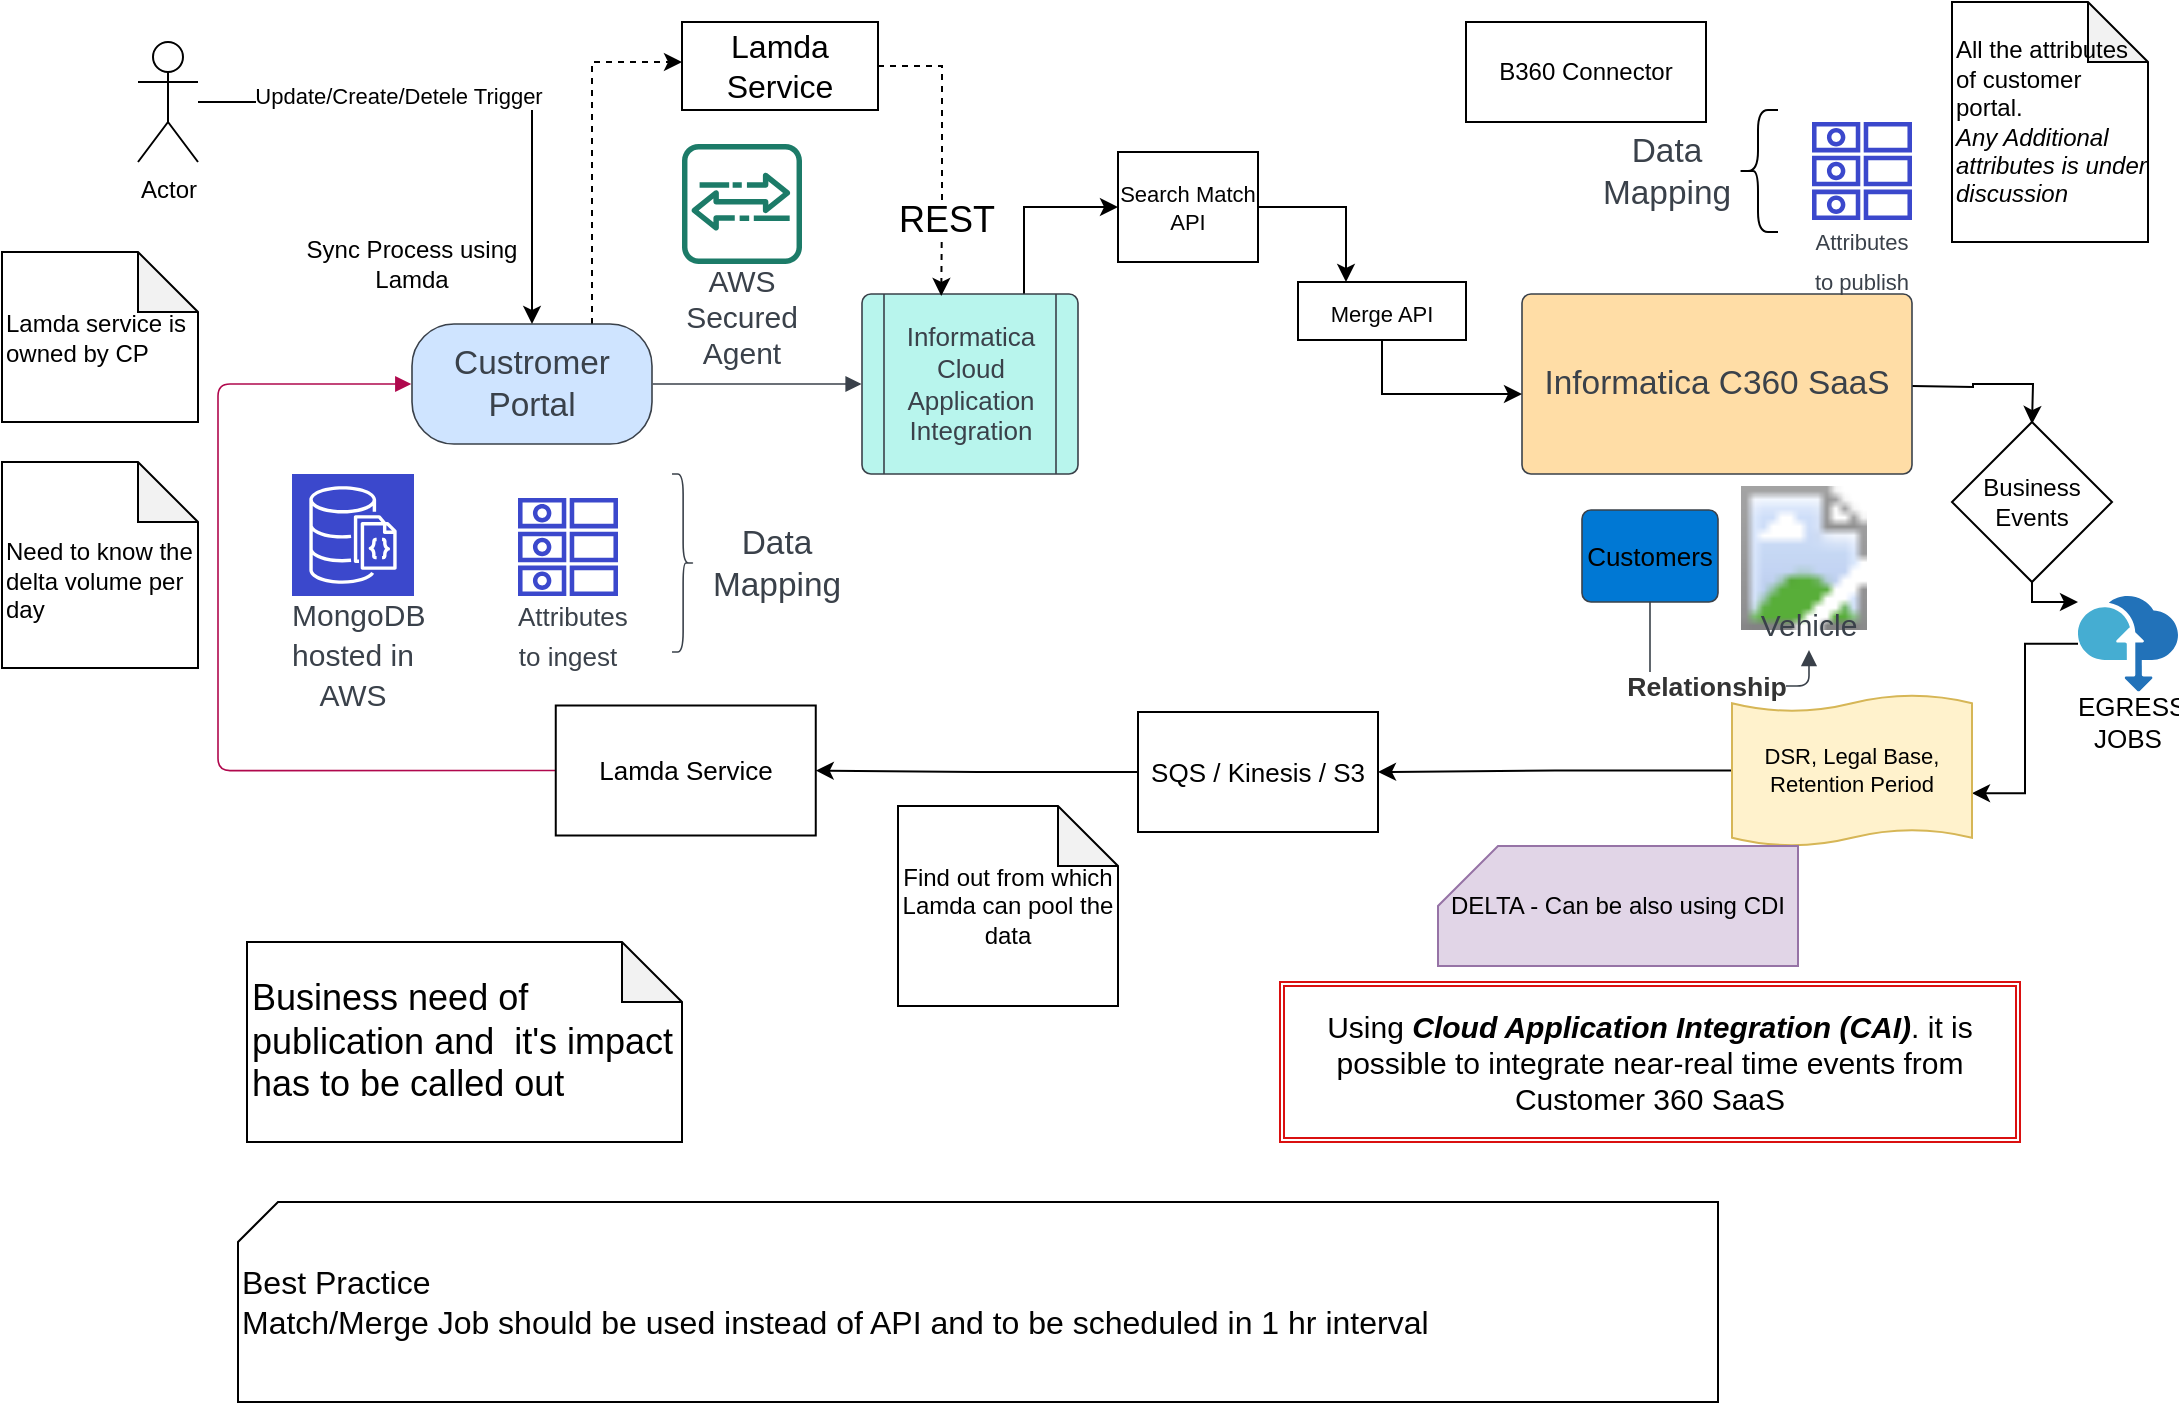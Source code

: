 <mxfile version="20.8.23" type="github" pages="15">
  <diagram id="M0dqNfZsdV21NrBEMjli" name="Cust Portal Integration">
    <mxGraphModel dx="1434" dy="739" grid="1" gridSize="10" guides="1" tooltips="1" connect="1" arrows="1" fold="1" page="1" pageScale="1" pageWidth="1100" pageHeight="850" math="0" shadow="0">
      <root>
        <mxCell id="0" />
        <mxCell id="1" parent="0" />
        <mxCell id="Eynk5AJ8al8NvpA766xT-6" style="edgeStyle=orthogonalEdgeStyle;rounded=0;orthogonalLoop=1;jettySize=auto;html=1;exitX=0.75;exitY=0;exitDx=0;exitDy=0;dashed=1;fontSize=18;" parent="1" source="RqYj1Fic9LRMK6Ap2Z2q-1" target="Eynk5AJ8al8NvpA766xT-5" edge="1">
          <mxGeometry relative="1" as="geometry">
            <Array as="points">
              <mxPoint x="307" y="70" />
            </Array>
          </mxGeometry>
        </mxCell>
        <mxCell id="RqYj1Fic9LRMK6Ap2Z2q-1" value="Custromer Portal" style="html=1;overflow=block;blockSpacing=1;whiteSpace=wrap;rounded=1;arcSize=35;fontSize=16.7;fontColor=#3a414a;spacing=3.8;strokeColor=#3a414a;strokeOpacity=100;fillOpacity=100;fillColor=#cfe4ff;strokeWidth=0.8;lucidId=_zfvtoaLD8R3;" parent="1" vertex="1">
          <mxGeometry x="217" y="201" width="120" height="60" as="geometry" />
        </mxCell>
        <mxCell id="IgWHKZvz6B3bkD1yin47-7" style="edgeStyle=orthogonalEdgeStyle;rounded=0;orthogonalLoop=1;jettySize=auto;html=1;exitX=0.75;exitY=0;exitDx=0;exitDy=0;entryX=0;entryY=0.5;entryDx=0;entryDy=0;fontSize=13;fontColor=#030303;" edge="1" parent="1" source="RqYj1Fic9LRMK6Ap2Z2q-2" target="3QvnwJtkPSgpKneF0pby-1">
          <mxGeometry relative="1" as="geometry">
            <mxPoint x="584" y="107.5" as="targetPoint" />
          </mxGeometry>
        </mxCell>
        <mxCell id="RqYj1Fic9LRMK6Ap2Z2q-2" value="Informatica Cloud Application Integration" style="html=1;overflow=block;blockSpacing=1;whiteSpace=wrap;shape=process;fontSize=13;fontColor=#3a414a;spacing=3.8;strokeColor=#3a414a;strokeOpacity=100;fillOpacity=100;rounded=1;absoluteArcSize=1;arcSize=9;fillColor=#b8f5ed;strokeWidth=0.8;lucidId=kAfvMmEvo7Zt;" parent="1" vertex="1">
          <mxGeometry x="442" y="186" width="108" height="90" as="geometry" />
        </mxCell>
        <mxCell id="OrqWzSjP3aU3WPAsT8gT-3" style="edgeStyle=orthogonalEdgeStyle;rounded=0;orthogonalLoop=1;jettySize=auto;html=1;entryX=1;entryY=0.5;entryDx=0;entryDy=0;fontSize=13;startArrow=none;" parent="1" source="fzvRdtjxUZJkbR7ym9By-3" target="OrqWzSjP3aU3WPAsT8gT-1" edge="1">
          <mxGeometry relative="1" as="geometry">
            <Array as="points" />
          </mxGeometry>
        </mxCell>
        <mxCell id="KaWcFXeA7FNh-Y4rB5F8-8" style="edgeStyle=orthogonalEdgeStyle;rounded=0;orthogonalLoop=1;jettySize=auto;html=1;entryX=0.5;entryY=0;entryDx=0;entryDy=0;" parent="1" edge="1">
          <mxGeometry relative="1" as="geometry">
            <mxPoint x="967" y="232" as="sourcePoint" />
            <mxPoint x="1027" y="251" as="targetPoint" />
          </mxGeometry>
        </mxCell>
        <mxCell id="RqYj1Fic9LRMK6Ap2Z2q-3" value="Informatica C360 SaaS" style="html=1;overflow=block;blockSpacing=1;whiteSpace=wrap;fontSize=16.7;fontColor=#3a414a;spacing=9;strokeColor=#3a414a;strokeOpacity=100;fillOpacity=100;rounded=1;absoluteArcSize=1;arcSize=9;fillColor=#ffdda6;strokeWidth=0.8;lucidId=FAfvqJk8E.Ea;" parent="1" vertex="1">
          <mxGeometry x="772" y="186" width="195" height="90" as="geometry" />
        </mxCell>
        <mxCell id="RqYj1Fic9LRMK6Ap2Z2q-4" value="" style="html=1;jettySize=18;whiteSpace=wrap;fontSize=13;strokeColor=#3a414a;strokeOpacity=100;strokeWidth=0.8;rounded=1;arcSize=12;edgeStyle=orthogonalEdgeStyle;startArrow=none;endArrow=block;endFill=1;exitX=1.003;exitY=0.5;exitPerimeter=0;entryX=-0.002;entryY=0.5;entryPerimeter=0;lucidId=RAfvrp491s3M;" parent="1" source="RqYj1Fic9LRMK6Ap2Z2q-1" target="RqYj1Fic9LRMK6Ap2Z2q-2" edge="1">
          <mxGeometry width="100" height="100" relative="1" as="geometry">
            <Array as="points" />
          </mxGeometry>
        </mxCell>
        <mxCell id="RqYj1Fic9LRMK6Ap2Z2q-6" value="&lt;font style=&quot;font-size: 11px;&quot;&gt;Attributes to publish&lt;/font&gt;" style="html=1;overflow=block;blockSpacing=1;whiteSpace=wrap;shape=mxgraph.aws4.attributes;verticalLabelPosition=bottom;align=center;verticalAlign=top;pointerEvents=1;fontSize=16.7;fontColor=#3a414a;spacing=0;strokeColor=#3a414a;strokeOpacity=100;rounded=1;absoluteArcSize=1;arcSize=9;fillColor=#3b48cc;strokeWidth=0.8;lucidId=GWfvRAXIjcSH;" parent="1" vertex="1">
          <mxGeometry x="917" y="100" width="50" height="49" as="geometry" />
        </mxCell>
        <mxCell id="RqYj1Fic9LRMK6Ap2Z2q-8" value="" style="strokeColor=none;fillColor=none;whiteSpace=wrap;fontSize=16.7;fontColor=#3a414a;spacing=3.8;strokeOpacity=100;rounded=1;absoluteArcSize=1;arcSize=9;strokeWidth=0.8;html=1;" parent="1" vertex="1">
          <mxGeometry x="347" y="276" width="50" height="89" as="geometry" />
        </mxCell>
        <mxCell id="RqYj1Fic9LRMK6Ap2Z2q-9" value="" style="shape=curlyBracket;rounded=1;flipH=1;whiteSpace=wrap;fontSize=16.7;fontColor=#3a414a;spacing=3.8;strokeColor=#3a414a;strokeOpacity=100;strokeWidth=0.8;" parent="RqYj1Fic9LRMK6Ap2Z2q-8" vertex="1">
          <mxGeometry width="11.125" height="89" as="geometry" />
        </mxCell>
        <mxCell id="RqYj1Fic9LRMK6Ap2Z2q-11" value="AWS Secured Agent" style="html=1;overflow=block;blockSpacing=1;whiteSpace=wrap;shape=mxgraph.aws4.agent2;labelPosition=center;verticalLabelPosition=bottom;align=center;verticalAlign=top;pointerEvents=1;fontSize=15;fontColor=#3a414a;spacing=0;strokeColor=#3a414a;strokeOpacity=100;rounded=1;absoluteArcSize=1;arcSize=9;fillColor=#1c7b68;strokeWidth=0.8;lucidId=V0fvz383fF~9;" parent="1" vertex="1">
          <mxGeometry x="352" y="111" width="60" height="60" as="geometry" />
        </mxCell>
        <mxCell id="RqYj1Fic9LRMK6Ap2Z2q-16" value="Customers" style="html=1;overflow=block;blockSpacing=1;whiteSpace=wrap;fontSize=13;spacing=0;strokeColor=#3a414a;strokeOpacity=100;rounded=1;absoluteArcSize=1;arcSize=9;fillColor=#0078d4;strokeWidth=0.8;lucidId=Y6fv7KWgEG-H;" parent="1" vertex="1">
          <mxGeometry x="802" y="294" width="68" height="46" as="geometry" />
        </mxCell>
        <mxCell id="RqYj1Fic9LRMK6Ap2Z2q-17" value="" style="html=1;jettySize=18;whiteSpace=wrap;fontSize=13;strokeColor=#b0084d;strokeOpacity=100;strokeWidth=0.8;rounded=1;arcSize=12;edgeStyle=orthogonalEdgeStyle;startArrow=none;endArrow=block;endFill=1;exitX=1.002;exitY=0.5;exitPerimeter=0;entryX=-0.003;entryY=0.5;entryPerimeter=0;lucidId=pPkv3rIOr2aS;" parent="1" source="OrqWzSjP3aU3WPAsT8gT-5" target="RqYj1Fic9LRMK6Ap2Z2q-1" edge="1">
          <mxGeometry width="100" height="100" relative="1" as="geometry">
            <Array as="points">
              <mxPoint x="120" y="231" />
            </Array>
          </mxGeometry>
        </mxCell>
        <mxCell id="KaWcFXeA7FNh-Y4rB5F8-10" style="edgeStyle=orthogonalEdgeStyle;rounded=0;orthogonalLoop=1;jettySize=auto;html=1;entryX=1;entryY=0.65;entryDx=0;entryDy=0;entryPerimeter=0;" parent="1" source="RqYj1Fic9LRMK6Ap2Z2q-18" target="fzvRdtjxUZJkbR7ym9By-3" edge="1">
          <mxGeometry relative="1" as="geometry" />
        </mxCell>
        <mxCell id="RqYj1Fic9LRMK6Ap2Z2q-18" value="EGRESS JOBS" style="overflow=block;blockSpacing=1;whiteSpace=wrap;aspect=fixed;html=1;points=[];align=center;verticalAlign=top;image;image=img/lib/mscae/Data_Box.svg;fontSize=13;spacing=0;strokeColor=#3a414a;strokeOpacity=100;rounded=1;absoluteArcSize=1;arcSize=9;fillColor=#45ADD2;strokeWidth=0.8;lucidId=NPkvq8kL9AX~;" parent="1" vertex="1">
          <mxGeometry x="1050" y="337" width="50" height="47.78" as="geometry" />
        </mxCell>
        <mxCell id="RqYj1Fic9LRMK6Ap2Z2q-19" value="" style="html=1;overflow=block;blockSpacing=1;whiteSpace=wrap;shape=image;fontSize=13;spacing=3.8;strokeColor=none;strokeOpacity=100;strokeWidth=0;image=https://images.lucid.app/images/98843362-60f4-46ee-85de-753dc02aa09e/content;lucidId=MXlvsj6demjr;" parent="1" vertex="1">
          <mxGeometry x="877" y="282" width="72" height="72" as="geometry" />
        </mxCell>
        <mxCell id="RqYj1Fic9LRMK6Ap2Z2q-20" value="Vehicle" style="html=1;overflow=block;blockSpacing=1;whiteSpace=wrap;fontSize=15;fontColor=#3a414a;spacing=3.8;strokeOpacity=0;fillOpacity=0;rounded=1;absoluteArcSize=1;arcSize=9;fillColor=#ffffff;strokeWidth=0.8;lucidId=9XlvQF2a5Y8r;" parent="1" vertex="1">
          <mxGeometry x="864" y="337" width="103" height="27" as="geometry" />
        </mxCell>
        <mxCell id="RqYj1Fic9LRMK6Ap2Z2q-21" value="" style="html=1;jettySize=18;whiteSpace=wrap;fontSize=13;strokeColor=#3a414a;strokeOpacity=100;strokeWidth=0.8;rounded=1;arcSize=12;edgeStyle=orthogonalEdgeStyle;startArrow=none;endArrow=block;endFill=1;exitX=0.5;exitY=0.997;exitPerimeter=0;entryX=0.5;entryY=1;entryPerimeter=0;lucidId=~YlvwF8hCNBU;" parent="1" source="RqYj1Fic9LRMK6Ap2Z2q-16" target="RqYj1Fic9LRMK6Ap2Z2q-20" edge="1">
          <mxGeometry width="100" height="100" relative="1" as="geometry">
            <Array as="points" />
          </mxGeometry>
        </mxCell>
        <mxCell id="RqYj1Fic9LRMK6Ap2Z2q-22" value="Relationship" style="text;html=1;resizable=0;labelBackgroundColor=default;align=center;verticalAlign=middle;fontStyle=1;fontColor=#333333;fontSize=13.3;" parent="RqYj1Fic9LRMK6Ap2Z2q-21" vertex="1">
          <mxGeometry relative="1" as="geometry" />
        </mxCell>
        <mxCell id="RqYj1Fic9LRMK6Ap2Z2q-23" value="&lt;font style=&quot;font-size: 15px;&quot;&gt;MongoDB&lt;br&gt;hosted in AWS&lt;/font&gt;" style="html=1;overflow=block;blockSpacing=1;whiteSpace=wrap;shape=mxgraph.aws4.resourceIcon;resIcon=mxgraph.aws4.documentdb_with_mongodb_compatibility;verticalLabelPosition=bottom;align=center;verticalAlign=top;strokeColor=#ffffff;pointerEvents=1;fontSize=16.7;fontColor=#3a414a;spacing=0;strokeOpacity=100;rounded=1;absoluteArcSize=1;arcSize=9;fillColor=#3b48cc;strokeWidth=0.8;lucidId=MpmvVpDzw-.8;" parent="1" vertex="1">
          <mxGeometry x="157" y="276" width="61" height="61" as="geometry" />
        </mxCell>
        <mxCell id="RqYj1Fic9LRMK6Ap2Z2q-10" value="Data Mapping" style="strokeColor=none;fillColor=none;whiteSpace=wrap;fontSize=16.7;fontColor=#3a414a;spacing=3.8;strokeOpacity=100;rounded=1;absoluteArcSize=1;arcSize=9;strokeWidth=0.8;" parent="1" vertex="1">
          <mxGeometry x="380.005" y="276" width="38.875" height="89" as="geometry" />
        </mxCell>
        <mxCell id="OrqWzSjP3aU3WPAsT8gT-6" style="edgeStyle=orthogonalEdgeStyle;rounded=0;orthogonalLoop=1;jettySize=auto;html=1;fontSize=13;" parent="1" source="OrqWzSjP3aU3WPAsT8gT-1" target="OrqWzSjP3aU3WPAsT8gT-5" edge="1">
          <mxGeometry relative="1" as="geometry" />
        </mxCell>
        <mxCell id="OrqWzSjP3aU3WPAsT8gT-1" value="SQS / Kinesis / S3" style="rounded=0;whiteSpace=wrap;html=1;fontSize=13;" parent="1" vertex="1">
          <mxGeometry x="580" y="395" width="120" height="60" as="geometry" />
        </mxCell>
        <mxCell id="OrqWzSjP3aU3WPAsT8gT-5" value="Lamda Service" style="rounded=0;whiteSpace=wrap;html=1;fontSize=13;" parent="1" vertex="1">
          <mxGeometry x="288.88" y="391.75" width="130" height="65" as="geometry" />
        </mxCell>
        <mxCell id="fzvRdtjxUZJkbR7ym9By-3" value="DSR, Legal Base, Retention Period" style="shape=tape;whiteSpace=wrap;html=1;fontSize=11;fillColor=#fff2cc;strokeColor=#d6b656;size=0.11;" parent="1" vertex="1">
          <mxGeometry x="877" y="386.5" width="120" height="75.5" as="geometry" />
        </mxCell>
        <mxCell id="AT4f37tP4Nv576xhiSoV-1" value="&lt;font style=&quot;font-size: 13px;&quot;&gt;Attributes to ingest&lt;/font&gt;" style="html=1;overflow=block;blockSpacing=1;whiteSpace=wrap;shape=mxgraph.aws4.attributes;verticalLabelPosition=bottom;align=center;verticalAlign=top;pointerEvents=1;fontSize=16.7;fontColor=#3a414a;spacing=0;strokeColor=#3a414a;strokeOpacity=100;rounded=1;absoluteArcSize=1;arcSize=9;fillColor=#3b48cc;strokeWidth=0.8;lucidId=bUlvYQVKywe3;" parent="1" vertex="1">
          <mxGeometry x="270" y="288" width="50" height="49" as="geometry" />
        </mxCell>
        <mxCell id="AT4f37tP4Nv576xhiSoV-2" value="" style="shape=curlyBracket;whiteSpace=wrap;html=1;rounded=1;labelPosition=left;verticalLabelPosition=middle;align=right;verticalAlign=middle;fontSize=12;" parent="1" vertex="1">
          <mxGeometry x="880" y="94" width="20" height="61" as="geometry" />
        </mxCell>
        <mxCell id="AT4f37tP4Nv576xhiSoV-4" value="Data Mapping" style="strokeColor=none;fillColor=none;whiteSpace=wrap;fontSize=16.7;fontColor=#3a414a;spacing=3.8;strokeOpacity=100;rounded=1;absoluteArcSize=1;arcSize=9;strokeWidth=0.8;" parent="1" vertex="1">
          <mxGeometry x="825.125" y="80" width="38.875" height="89" as="geometry" />
        </mxCell>
        <mxCell id="KaWcFXeA7FNh-Y4rB5F8-2" value="B360 Connector" style="rounded=0;whiteSpace=wrap;html=1;" parent="1" vertex="1">
          <mxGeometry x="744" y="50" width="120" height="50" as="geometry" />
        </mxCell>
        <mxCell id="KaWcFXeA7FNh-Y4rB5F8-4" style="edgeStyle=orthogonalEdgeStyle;rounded=0;orthogonalLoop=1;jettySize=auto;html=1;" parent="1" source="KaWcFXeA7FNh-Y4rB5F8-3" target="RqYj1Fic9LRMK6Ap2Z2q-1" edge="1">
          <mxGeometry relative="1" as="geometry" />
        </mxCell>
        <mxCell id="KaWcFXeA7FNh-Y4rB5F8-5" value="Update/Create/Detele Trigger" style="edgeLabel;html=1;align=center;verticalAlign=middle;resizable=0;points=[];" parent="KaWcFXeA7FNh-Y4rB5F8-4" vertex="1" connectable="0">
          <mxGeometry x="-0.281" y="3" relative="1" as="geometry">
            <mxPoint as="offset" />
          </mxGeometry>
        </mxCell>
        <mxCell id="KaWcFXeA7FNh-Y4rB5F8-3" value="Actor" style="shape=umlActor;verticalLabelPosition=bottom;verticalAlign=top;html=1;outlineConnect=0;" parent="1" vertex="1">
          <mxGeometry x="80" y="60" width="30" height="60" as="geometry" />
        </mxCell>
        <mxCell id="KaWcFXeA7FNh-Y4rB5F8-9" style="edgeStyle=orthogonalEdgeStyle;rounded=0;orthogonalLoop=1;jettySize=auto;html=1;exitX=0.5;exitY=1;exitDx=0;exitDy=0;" parent="1" source="KaWcFXeA7FNh-Y4rB5F8-6" target="RqYj1Fic9LRMK6Ap2Z2q-18" edge="1">
          <mxGeometry relative="1" as="geometry">
            <Array as="points">
              <mxPoint x="1027" y="340" />
            </Array>
          </mxGeometry>
        </mxCell>
        <mxCell id="KaWcFXeA7FNh-Y4rB5F8-6" value="Business Events" style="rhombus;whiteSpace=wrap;html=1;" parent="1" vertex="1">
          <mxGeometry x="987" y="250" width="80" height="80" as="geometry" />
        </mxCell>
        <mxCell id="KaWcFXeA7FNh-Y4rB5F8-12" value="DELTA - Can be also using CDI" style="shape=card;whiteSpace=wrap;html=1;fillColor=#e1d5e7;strokeColor=#9673a6;" parent="1" vertex="1">
          <mxGeometry x="730" y="462" width="180" height="60" as="geometry" />
        </mxCell>
        <mxCell id="iavFKJaPp_5RSXFfakQU-1" value="Find out from which Lamda can pool the data" style="shape=note;whiteSpace=wrap;html=1;backgroundOutline=1;darkOpacity=0.05;" parent="1" vertex="1">
          <mxGeometry x="460" y="442" width="110" height="100" as="geometry" />
        </mxCell>
        <mxCell id="iavFKJaPp_5RSXFfakQU-4" value="Sync Process using Lamda" style="text;html=1;strokeColor=none;fillColor=none;align=center;verticalAlign=middle;whiteSpace=wrap;rounded=0;" parent="1" vertex="1">
          <mxGeometry x="157" y="156" width="120" height="30" as="geometry" />
        </mxCell>
        <mxCell id="iavFKJaPp_5RSXFfakQU-6" value="Business need of publication and&amp;nbsp; it&#39;s impact has to be called out" style="shape=note;whiteSpace=wrap;html=1;backgroundOutline=1;darkOpacity=0.05;fontSize=18;align=left;" parent="1" vertex="1">
          <mxGeometry x="134.5" y="510" width="217.5" height="100" as="geometry" />
        </mxCell>
        <mxCell id="iavFKJaPp_5RSXFfakQU-7" value="All the attributes of customer portal.&amp;nbsp;&lt;br&gt;&lt;i&gt;Any Additional attributes is under discussion&lt;/i&gt;" style="shape=note;whiteSpace=wrap;html=1;backgroundOutline=1;darkOpacity=0.05;align=left;" parent="1" vertex="1">
          <mxGeometry x="987" y="40" width="98" height="120" as="geometry" />
        </mxCell>
        <mxCell id="Eynk5AJ8al8NvpA766xT-1" value="Using &lt;b&gt;&lt;i&gt;Cloud Application Integration (CAI)&lt;/i&gt;&lt;/b&gt;. it is possible to integrate near-real time events from Customer 360 SaaS" style="shape=ext;double=1;rounded=0;whiteSpace=wrap;html=1;fontSize=15;strokeColor=#da1010;" parent="1" vertex="1">
          <mxGeometry x="651" y="530" width="370" height="80" as="geometry" />
        </mxCell>
        <mxCell id="Eynk5AJ8al8NvpA766xT-7" style="edgeStyle=orthogonalEdgeStyle;rounded=0;orthogonalLoop=1;jettySize=auto;html=1;entryX=0.367;entryY=0.011;entryDx=0;entryDy=0;entryPerimeter=0;dashed=1;fontSize=18;" parent="1" source="Eynk5AJ8al8NvpA766xT-5" target="RqYj1Fic9LRMK6Ap2Z2q-2" edge="1">
          <mxGeometry relative="1" as="geometry">
            <Array as="points">
              <mxPoint x="482" y="140" />
              <mxPoint x="482" y="140" />
            </Array>
          </mxGeometry>
        </mxCell>
        <mxCell id="Eynk5AJ8al8NvpA766xT-8" value="REST" style="edgeLabel;html=1;align=center;verticalAlign=middle;resizable=0;points=[];fontSize=18;" parent="Eynk5AJ8al8NvpA766xT-7" vertex="1" connectable="0">
          <mxGeometry x="0.473" y="2" relative="1" as="geometry">
            <mxPoint as="offset" />
          </mxGeometry>
        </mxCell>
        <mxCell id="Eynk5AJ8al8NvpA766xT-5" value="Lamda Service" style="rounded=0;whiteSpace=wrap;html=1;fontSize=16;" parent="1" vertex="1">
          <mxGeometry x="352" y="50" width="98" height="44" as="geometry" />
        </mxCell>
        <mxCell id="Eynk5AJ8al8NvpA766xT-9" value="Lamda service is owned by CP" style="shape=note;whiteSpace=wrap;html=1;backgroundOutline=1;darkOpacity=0.05;align=left;" parent="1" vertex="1">
          <mxGeometry x="12" y="165" width="98" height="85" as="geometry" />
        </mxCell>
        <mxCell id="Eynk5AJ8al8NvpA766xT-10" value="&lt;br&gt;Need to know the delta volume per day" style="shape=note;whiteSpace=wrap;html=1;backgroundOutline=1;darkOpacity=0.05;align=left;" parent="1" vertex="1">
          <mxGeometry x="12" y="270" width="98" height="103" as="geometry" />
        </mxCell>
        <mxCell id="IgWHKZvz6B3bkD1yin47-10" style="edgeStyle=orthogonalEdgeStyle;rounded=0;orthogonalLoop=1;jettySize=auto;html=1;fontSize=11;fontColor=#030303;" edge="1" parent="1" source="IgWHKZvz6B3bkD1yin47-8" target="RqYj1Fic9LRMK6Ap2Z2q-3">
          <mxGeometry relative="1" as="geometry">
            <Array as="points">
              <mxPoint x="750" y="236" />
              <mxPoint x="750" y="236" />
            </Array>
          </mxGeometry>
        </mxCell>
        <mxCell id="IgWHKZvz6B3bkD1yin47-8" value="&lt;font style=&quot;font-size: 11px;&quot;&gt;Merge API&lt;br&gt;&lt;/font&gt;" style="whiteSpace=wrap;html=1;fontSize=13;fillColor=none;fontColor=#030303;fillStyle=auto;" vertex="1" parent="1">
          <mxGeometry x="660" y="180" width="84" height="29" as="geometry" />
        </mxCell>
        <mxCell id="I6IPx058EsR3n_zTVO7J-1" value="Best Practice&lt;br style=&quot;font-size: 16px;&quot;&gt;Match/Merge Job should be used instead of API and to be scheduled in 1 hr interval&lt;br style=&quot;font-size: 16px;&quot;&gt;" style="shape=card;whiteSpace=wrap;html=1;fillStyle=auto;fontSize=16;fontColor=#030303;fillColor=none;align=left;size=20;" vertex="1" parent="1">
          <mxGeometry x="130" y="640" width="740" height="100" as="geometry" />
        </mxCell>
        <mxCell id="3QvnwJtkPSgpKneF0pby-2" style="edgeStyle=orthogonalEdgeStyle;rounded=0;orthogonalLoop=1;jettySize=auto;html=1;fontSize=11;fontColor=#030303;exitX=1;exitY=0.5;exitDx=0;exitDy=0;" edge="1" parent="1" source="3QvnwJtkPSgpKneF0pby-1" target="IgWHKZvz6B3bkD1yin47-8">
          <mxGeometry relative="1" as="geometry">
            <Array as="points">
              <mxPoint x="684" y="143" />
            </Array>
          </mxGeometry>
        </mxCell>
        <mxCell id="3QvnwJtkPSgpKneF0pby-1" value="Search Match API" style="rounded=0;whiteSpace=wrap;html=1;fillStyle=auto;fontSize=11;fontColor=#030303;fillColor=none;" vertex="1" parent="1">
          <mxGeometry x="570" y="115" width="70" height="55" as="geometry" />
        </mxCell>
      </root>
    </mxGraphModel>
  </diagram>
  <diagram id="YAG_m8FKvapoZAz-z-hm" name="Microsoft Dynamics Integration">
    <mxGraphModel dx="2534" dy="796" grid="1" gridSize="10" guides="1" tooltips="1" connect="1" arrows="1" fold="1" page="1" pageScale="1" pageWidth="1100" pageHeight="850" math="0" shadow="0">
      <root>
        <mxCell id="0" />
        <mxCell id="1" parent="0" />
        <mxCell id="55Xy1Wuzpp9JHucnG_1e-1" value="MSD" style="html=1;overflow=block;blockSpacing=1;whiteSpace=wrap;rounded=1;arcSize=50;fontSize=16.7;fontColor=#3a414a;spacing=3.8;strokeColor=#3a414a;strokeOpacity=100;fillOpacity=100;fillColor=#cfe4ff;strokeWidth=0.8;lucidId=bUlvpztL_vZH;" parent="1" vertex="1">
          <mxGeometry x="-940" y="215" width="120" height="60" as="geometry" />
        </mxCell>
        <mxCell id="55Xy1Wuzpp9JHucnG_1e-2" value="Informatica Cloud Data Integration" style="html=1;overflow=block;blockSpacing=1;whiteSpace=wrap;shape=process;fontSize=16.7;fontColor=#3a414a;spacing=3.8;strokeColor=#3a414a;strokeOpacity=100;fillOpacity=100;rounded=1;absoluteArcSize=1;arcSize=9;fillColor=#b8f5ed;strokeWidth=0.8;lucidId=bUlvn9g4rLrz;" parent="1" vertex="1">
          <mxGeometry x="-715" y="200" width="210" height="90" as="geometry" />
        </mxCell>
        <mxCell id="PYleG9Tigm1waNkjYXM3-3" style="edgeStyle=orthogonalEdgeStyle;rounded=0;orthogonalLoop=1;jettySize=auto;html=1;entryX=1;entryY=0.5;entryDx=0;entryDy=0;entryPerimeter=0;fontSize=15;strokeColor=#ac1111;" parent="1" target="PYleG9Tigm1waNkjYXM3-1" edge="1">
          <mxGeometry relative="1" as="geometry">
            <mxPoint x="-185" y="245" as="sourcePoint" />
            <Array as="points">
              <mxPoint x="-15" y="245" />
              <mxPoint x="-15" y="558" />
            </Array>
          </mxGeometry>
        </mxCell>
        <mxCell id="55Xy1Wuzpp9JHucnG_1e-3" value="Informatica C360 SaaS" style="html=1;overflow=block;blockSpacing=1;whiteSpace=wrap;fontSize=16.7;fontColor=#3a414a;spacing=9;strokeColor=#3a414a;strokeOpacity=100;fillOpacity=100;rounded=1;absoluteArcSize=1;arcSize=9;fillColor=#ffdda6;strokeWidth=0.8;lucidId=bUlvinlmgR~6;" parent="1" vertex="1">
          <mxGeometry x="-385" y="200" width="195" height="90" as="geometry" />
        </mxCell>
        <mxCell id="55Xy1Wuzpp9JHucnG_1e-4" value="" style="html=1;jettySize=18;whiteSpace=wrap;fontSize=13;strokeColor=#3a414a;strokeOpacity=100;strokeWidth=0.8;rounded=1;arcSize=12;edgeStyle=orthogonalEdgeStyle;startArrow=none;endArrow=block;endFill=1;exitX=1.003;exitY=0.5;exitPerimeter=0;entryX=-0.002;entryY=0.5;entryPerimeter=0;lucidId=bUlvj-nnMmwv;" parent="1" source="55Xy1Wuzpp9JHucnG_1e-1" target="55Xy1Wuzpp9JHucnG_1e-2" edge="1">
          <mxGeometry width="100" height="100" relative="1" as="geometry">
            <Array as="points" />
          </mxGeometry>
        </mxCell>
        <mxCell id="55Xy1Wuzpp9JHucnG_1e-5" value="" style="html=1;jettySize=18;whiteSpace=wrap;fontSize=13;strokeColor=#3a414a;strokeOpacity=100;strokeWidth=0.8;rounded=1;arcSize=12;edgeStyle=orthogonalEdgeStyle;startArrow=none;endArrow=block;endFill=1;exitX=1.002;exitY=0.5;exitPerimeter=0;entryX=-0.002;entryY=0.5;entryPerimeter=0;lucidId=bUlvlj02tcWa;" parent="1" source="55Xy1Wuzpp9JHucnG_1e-2" target="55Xy1Wuzpp9JHucnG_1e-3" edge="1">
          <mxGeometry width="100" height="100" relative="1" as="geometry">
            <Array as="points" />
          </mxGeometry>
        </mxCell>
        <mxCell id="55Xy1Wuzpp9JHucnG_1e-6" value="Attributes" style="html=1;overflow=block;blockSpacing=1;whiteSpace=wrap;shape=mxgraph.aws4.attributes;verticalLabelPosition=bottom;align=center;verticalAlign=top;pointerEvents=1;fontSize=16.7;fontColor=#3a414a;spacing=0;strokeColor=#3a414a;strokeOpacity=100;rounded=1;absoluteArcSize=1;arcSize=9;fillColor=#3b48cc;strokeWidth=0.8;lucidId=bUlvYQVKywe3;" parent="1" vertex="1">
          <mxGeometry x="-885" y="299" width="50" height="49" as="geometry" />
        </mxCell>
        <mxCell id="55Xy1Wuzpp9JHucnG_1e-7" value="MSD&amp;nbsp; Source Connectors" style="html=1;overflow=block;blockSpacing=1;whiteSpace=wrap;fontSize=12;spacing=0;strokeColor=#6c8ebf;strokeOpacity=100;fillOpacity=100;fillColor=#dae8fc;strokeWidth=0.8;lucidId=bUlvSHZIWZw~;" parent="1" vertex="1">
          <mxGeometry x="-700" y="299" width="75" height="60" as="geometry" />
        </mxCell>
        <mxCell id="55Xy1Wuzpp9JHucnG_1e-8" value="" style="strokeColor=none;fillColor=none;whiteSpace=wrap;fontSize=16.7;fontColor=#3a414a;spacing=3.8;strokeOpacity=100;rounded=1;absoluteArcSize=1;arcSize=9;strokeWidth=0.8;html=1;" parent="1" vertex="1">
          <mxGeometry x="-810" y="290" width="50" height="89" as="geometry" />
        </mxCell>
        <mxCell id="55Xy1Wuzpp9JHucnG_1e-9" value="" style="shape=curlyBracket;rounded=1;flipH=1;whiteSpace=wrap;fontSize=16.7;fontColor=#3a414a;spacing=3.8;strokeColor=#3a414a;strokeOpacity=100;strokeWidth=0.8;" parent="55Xy1Wuzpp9JHucnG_1e-8" vertex="1">
          <mxGeometry width="11.125" height="89" as="geometry" />
        </mxCell>
        <mxCell id="55Xy1Wuzpp9JHucnG_1e-10" value="Data Mapping" style="strokeColor=none;fillColor=none;whiteSpace=wrap;fontSize=16.7;fontColor=#3a414a;spacing=3.8;strokeOpacity=100;rounded=1;absoluteArcSize=1;arcSize=9;strokeWidth=0.8;" parent="55Xy1Wuzpp9JHucnG_1e-8" vertex="1">
          <mxGeometry x="11.125" width="38.875" height="89" as="geometry" />
        </mxCell>
        <mxCell id="55Xy1Wuzpp9JHucnG_1e-11" value="&lt;font style=&quot;font-size: 12px;&quot;&gt;AWS Secured Agent&lt;/font&gt;" style="html=1;overflow=block;blockSpacing=1;whiteSpace=wrap;shape=mxgraph.aws4.agent2;labelPosition=center;verticalLabelPosition=bottom;align=center;verticalAlign=top;pointerEvents=1;fontSize=15;fontColor=#3a414a;spacing=0;strokeColor=#3a414a;strokeOpacity=100;rounded=1;absoluteArcSize=1;arcSize=9;fillColor=#1c7b68;strokeWidth=0.8;lucidId=bUlvb7MhZSi5;" parent="1" vertex="1">
          <mxGeometry x="-805" y="120" width="60" height="60" as="geometry" />
        </mxCell>
        <mxCell id="55Xy1Wuzpp9JHucnG_1e-13" value="" style="strokeColor=none;fillColor=none;whiteSpace=wrap;fontSize=16.7;fontColor=#3a414a;spacing=3.8;strokeOpacity=100;rounded=1;absoluteArcSize=1;arcSize=9;strokeWidth=0.8;html=1;" parent="1" vertex="1">
          <mxGeometry x="-600" y="299" width="125" height="66" as="geometry" />
        </mxCell>
        <mxCell id="55Xy1Wuzpp9JHucnG_1e-14" value="" style="shape=curlyBracket;rounded=1;flipH=1;whiteSpace=wrap;fontSize=16.7;fontColor=#3a414a;spacing=3.8;strokeColor=#3a414a;strokeOpacity=100;strokeWidth=0.8;" parent="55Xy1Wuzpp9JHucnG_1e-13" vertex="1">
          <mxGeometry width="8.25" height="66" as="geometry" />
        </mxCell>
        <mxCell id="55Xy1Wuzpp9JHucnG_1e-15" value="Connects  MSD to C360 SaaS" style="strokeColor=none;fillColor=none;whiteSpace=wrap;fontSize=16.7;fontColor=#3a414a;spacing=3.8;strokeOpacity=100;rounded=1;absoluteArcSize=1;arcSize=9;strokeWidth=0.8;" parent="55Xy1Wuzpp9JHucnG_1e-13" vertex="1">
          <mxGeometry x="8.25" width="116.75" height="66" as="geometry" />
        </mxCell>
        <mxCell id="55Xy1Wuzpp9JHucnG_1e-16" value="Customers" style="html=1;overflow=block;blockSpacing=1;whiteSpace=wrap;fontSize=13;spacing=0;strokeColor=#6c8ebf;strokeOpacity=100;rounded=1;absoluteArcSize=1;arcSize=9;fillColor=#dae8fc;strokeWidth=0.8;lucidId=bUlvYD6kmpxl;" parent="1" vertex="1">
          <mxGeometry x="-330" y="304.5" width="70" height="49" as="geometry" />
        </mxCell>
        <mxCell id="55Xy1Wuzpp9JHucnG_1e-19" value="" style="html=1;jettySize=18;whiteSpace=wrap;fontSize=13;strokeColor=#b0084d;strokeOpacity=100;strokeWidth=0.8;rounded=1;arcSize=12;edgeStyle=orthogonalEdgeStyle;startArrow=none;endArrow=block;endFill=1;exitX=0;exitY=0.5;exitPerimeter=0;entryX=-0.003;entryY=0.5;entryPerimeter=0;lucidId=bUlvd23XZRDU;exitDx=0;exitDy=0;" parent="1" source="55ZpHvoEU4gKxhg3eMm8-4" target="55Xy1Wuzpp9JHucnG_1e-1" edge="1">
          <mxGeometry width="100" height="100" relative="1" as="geometry">
            <Array as="points">
              <mxPoint x="-1037" y="558" />
              <mxPoint x="-1037" y="245" />
            </Array>
          </mxGeometry>
        </mxCell>
        <mxCell id="55Xy1Wuzpp9JHucnG_1e-20" value="EGRESS JOBS" style="overflow=block;blockSpacing=1;whiteSpace=wrap;aspect=fixed;html=1;points=[];align=center;verticalAlign=top;image;image=img/lib/mscae/Data_Box.svg;fontSize=13;spacing=0;strokeColor=#3a414a;strokeOpacity=100;rounded=1;absoluteArcSize=1;arcSize=9;fillColor=#45ADD2;strokeWidth=0.8;lucidId=bUlvEU.89sOu;" parent="1" vertex="1">
          <mxGeometry x="-175" y="127" width="90" height="86" as="geometry" />
        </mxCell>
        <mxCell id="55Xy1Wuzpp9JHucnG_1e-21" value="" style="html=1;overflow=block;blockSpacing=1;whiteSpace=wrap;shape=image;fontSize=13;spacing=3.8;strokeColor=none;strokeOpacity=100;strokeWidth=0;image=https://images.lucid.app/images/f46f2021-4d45-42d7-9c89-75c820f80cf2/content;imageAspect=0;lucidId=2Ulv0K1G5tmi;" parent="1" vertex="1">
          <mxGeometry x="-985" y="298" width="61" height="60" as="geometry" />
        </mxCell>
        <mxCell id="55Xy1Wuzpp9JHucnG_1e-22" value="" style="html=1;overflow=block;blockSpacing=1;whiteSpace=wrap;shape=image;fontSize=13;spacing=0;strokeColor=none;strokeOpacity=100;strokeWidth=0;image=https://images.lucid.app/images/9d3bc0cd-0a96-4a7c-a0e9-641003121c62/content;imageAspect=0;lucidId=MWlvqWu-Pxan;" parent="1" vertex="1">
          <mxGeometry x="-715" y="379" width="245" height="98" as="geometry" />
        </mxCell>
        <mxCell id="55Xy1Wuzpp9JHucnG_1e-23" value="" style="html=1;overflow=block;blockSpacing=1;whiteSpace=wrap;fontSize=13;align=left;spacing=3.8;strokeOpacity=0;fillOpacity=0;rounded=1;absoluteArcSize=1;arcSize=9;fillColor=#ffffff;strokeWidth=0.8;lucidId=_0lvATdMyfsU;" parent="1" vertex="1">
          <mxGeometry x="-385" y="85" width="180" height="104" as="geometry" />
        </mxCell>
        <mxCell id="55Xy1Wuzpp9JHucnG_1e-24" value="&lt;div style=&quot;display: flex; justify-content: flex-start; text-align: left; align-items: baseline; font-size: 0; line-height: 1.25;margin-top: -2px;&quot;&gt;&lt;span&gt;&lt;span style=&quot;font-size:13.3px;color:#3a414a;&quot;&gt;Ingest the records sourced from Local CRM and MSD.&#xa;&lt;/span&gt;&lt;/span&gt;&lt;/div&gt;&lt;div style=&quot;display: flex; justify-content: flex-start; text-align: left; align-items: baseline; font-size: 0; line-height: 1.25;margin-top: -2px;&quot;&gt;&lt;span&gt;&lt;span style=&quot;font-size:13.3px;color:#3a414a;&quot;&gt;&#xa;&lt;/span&gt;&lt;/span&gt;&lt;/div&gt;&lt;div style=&quot;display: flex; justify-content: flex-start; text-align: left; align-items: baseline; font-size: 0; line-height: 1.25;margin-top: -2px;&quot;&gt;&lt;span&gt;&lt;span style=&quot;font-size:13.3px;color:#3a414a;&quot;&gt;Artificial records created during clustering should be filtered out.&lt;/span&gt;&lt;/span&gt;&lt;/div&gt;" style="html=1;overflow=block;blockSpacing=1;whiteSpace=wrap;shape=document;boundedLbl=1;fontSize=13;spacing=3.8;strokeColor=#3a414a;strokeOpacity=100;rounded=1;absoluteArcSize=1;arcSize=9;strokeWidth=0.8;lucidId=a5lvIaTQ~gkd;" parent="1" vertex="1">
          <mxGeometry x="-392" y="49" width="195" height="139" as="geometry" />
        </mxCell>
        <mxCell id="55Xy1Wuzpp9JHucnG_1e-31" value="&lt;div style=&quot;display: flex; justify-content: flex-start; text-align: left; align-items: baseline; font-size: 0; line-height: 1.25;margin-top: -2px;&quot;&gt;&lt;span&gt;&lt;span style=&quot;font-size:13.3px;color:#3a414a;&quot;&gt;Currently MSD contains records from all the srouces&#xa;&lt;/span&gt;&lt;/span&gt;&lt;/div&gt;&lt;div style=&quot;display: flex; justify-content: flex-start; text-align: left; align-items: baseline; font-size: 0; line-height: 1.25;margin-top: -2px;&quot;&gt;&lt;span&gt;&lt;span style=&quot;font-size:13.3px;color:#3a414a;&quot;&gt;&#xa;&lt;/span&gt;&lt;/span&gt;&lt;/div&gt;&lt;div style=&quot;display: flex; justify-content: flex-start; text-align: left; align-items: baseline; font-size: 0; line-height: 1.25;margin-top: -2px;&quot;&gt;&lt;span&gt;&lt;span style=&quot;font-size:13.3px;color:#3a414a;&quot;&gt;Additionally one artificial record is created after clustering is also stored in MSD&lt;/span&gt;&lt;/span&gt;&lt;/div&gt;" style="html=1;overflow=block;blockSpacing=1;whiteSpace=wrap;shape=document;boundedLbl=1;fontSize=13;spacing=3.8;strokeColor=#3a414a;strokeOpacity=100;rounded=1;absoluteArcSize=1;arcSize=9;strokeWidth=0.8;lucidId=e~lvVH--_mER;" parent="1" vertex="1">
          <mxGeometry x="-985" y="379" width="195" height="124" as="geometry" />
        </mxCell>
        <mxCell id="PYleG9Tigm1waNkjYXM3-1" value="DSR, Legal Base, Retention Period" style="shape=tape;whiteSpace=wrap;html=1;fontSize=11;fillColor=#fff2cc;strokeColor=#d6b656;size=0.11;" parent="1" vertex="1">
          <mxGeometry x="-235" y="520" width="120" height="75.5" as="geometry" />
        </mxCell>
        <mxCell id="PYleG9Tigm1waNkjYXM3-5" value="Using &lt;b&gt;&lt;i&gt;Cloud Application Integration (CAI)&lt;/i&gt;&lt;/b&gt;. it is possible to integrate near-real time events from Customer 360 SaaS" style="shape=ext;double=1;rounded=0;whiteSpace=wrap;html=1;fontSize=15;strokeColor=#da1010;" parent="1" vertex="1">
          <mxGeometry x="-705" y="570" width="370" height="80" as="geometry" />
        </mxCell>
        <mxCell id="PYleG9Tigm1waNkjYXM3-7" value="MDM_ID and all the attributes which are mapped during ingestion" style="shape=note;whiteSpace=wrap;html=1;backgroundOutline=1;darkOpacity=0.05;strokeColor=#da1010;fontSize=12;" parent="1" vertex="1">
          <mxGeometry x="-140" y="264.5" width="100" height="142" as="geometry" />
        </mxCell>
        <mxCell id="dSxSk_7cQHGUhECG6MVQ-1" value="Person to Vehicle relationship" style="shape=note;whiteSpace=wrap;html=1;backgroundOutline=1;darkOpacity=0.05;strokeColor=#da1010;fontSize=12;" parent="1" vertex="1">
          <mxGeometry x="-140" y="425" width="100" height="85" as="geometry" />
        </mxCell>
        <mxCell id="55ZpHvoEU4gKxhg3eMm8-2" value="&lt;div style=&quot;text-align: left;&quot;&gt;&lt;span style=&quot;background-color: initial;&quot;&gt;Runs in interval&lt;/span&gt;&lt;/div&gt;&lt;div style=&quot;text-align: left;&quot;&gt;&lt;span style=&quot;background-color: initial;&quot;&gt;&lt;i&gt;Need info about the interval&lt;/i&gt;&lt;/span&gt;&lt;/div&gt;" style="shape=note;whiteSpace=wrap;html=1;backgroundOutline=1;darkOpacity=0.05;" parent="1" vertex="1">
          <mxGeometry x="-656.5" y="85" width="80" height="100" as="geometry" />
        </mxCell>
        <mxCell id="55ZpHvoEU4gKxhg3eMm8-3" value="Synchronization Task" style="verticalLabelPosition=bottom;html=1;verticalAlign=top;align=center;strokeColor=none;fillColor=#00BEF2;shape=mxgraph.azure.startup_task;pointerEvents=1;" parent="1" vertex="1">
          <mxGeometry x="-282.5" y="580" width="47.5" height="50" as="geometry" />
        </mxCell>
        <mxCell id="55ZpHvoEU4gKxhg3eMm8-5" value="" style="html=1;jettySize=18;whiteSpace=wrap;fontSize=13;strokeColor=#b0084d;strokeOpacity=100;strokeWidth=0.8;rounded=1;arcSize=12;edgeStyle=orthogonalEdgeStyle;startArrow=none;endArrow=none;endFill=1;exitX=0;exitY=0.5;exitPerimeter=0;entryX=1;entryY=0.5;lucidId=bUlvd23XZRDU;exitDx=0;exitDy=0;entryDx=0;entryDy=0;" parent="1" source="PYleG9Tigm1waNkjYXM3-1" target="55ZpHvoEU4gKxhg3eMm8-4" edge="1">
          <mxGeometry width="100" height="100" relative="1" as="geometry">
            <Array as="points" />
            <mxPoint x="-205" y="558" as="sourcePoint" />
            <mxPoint x="-940" y="245" as="targetPoint" />
          </mxGeometry>
        </mxCell>
        <mxCell id="55ZpHvoEU4gKxhg3eMm8-4" value="Informatica Cloud Data Integration" style="html=1;overflow=block;blockSpacing=1;whiteSpace=wrap;shape=process;fontSize=16.7;fontColor=#3a414a;spacing=3.8;strokeColor=#3a414a;strokeOpacity=100;fillOpacity=100;rounded=1;absoluteArcSize=1;arcSize=9;fillColor=#b8f5ed;strokeWidth=0.8;lucidId=bUlvn9g4rLrz;" parent="1" vertex="1">
          <mxGeometry x="-910" y="512.75" width="180" height="90" as="geometry" />
        </mxCell>
        <mxCell id="55ZpHvoEU4gKxhg3eMm8-6" value="MSD Target Connectors" style="html=1;overflow=block;blockSpacing=1;whiteSpace=wrap;fontSize=12;spacing=0;strokeColor=#6c8ebf;strokeOpacity=100;fillOpacity=100;fillColor=#dae8fc;strokeWidth=0.8;lucidId=bUlvSHZIWZw~;" parent="1" vertex="1">
          <mxGeometry x="-940" y="610" width="75" height="60" as="geometry" />
        </mxCell>
        <mxCell id="55ZpHvoEU4gKxhg3eMm8-7" value="" style="strokeColor=none;fillColor=none;whiteSpace=wrap;fontSize=13;fontColor=#3a414a;spacing=3.8;strokeOpacity=100;rounded=1;absoluteArcSize=1;arcSize=9;strokeWidth=0.8;html=1;" parent="1" vertex="1">
          <mxGeometry x="-840" y="610" width="125" height="66" as="geometry" />
        </mxCell>
        <mxCell id="55ZpHvoEU4gKxhg3eMm8-8" value="" style="shape=curlyBracket;rounded=1;flipH=1;whiteSpace=wrap;fontSize=16.7;fontColor=#3a414a;spacing=3.8;strokeColor=#3a414a;strokeOpacity=100;strokeWidth=0.8;" parent="55ZpHvoEU4gKxhg3eMm8-7" vertex="1">
          <mxGeometry width="8.25" height="66" as="geometry" />
        </mxCell>
        <mxCell id="55ZpHvoEU4gKxhg3eMm8-9" value="Connects  MSD to C360 SaaS" style="strokeColor=none;fillColor=none;whiteSpace=wrap;fontSize=12;fontColor=#3a414a;spacing=3.8;strokeOpacity=100;rounded=1;absoluteArcSize=1;arcSize=9;strokeWidth=0.8;" parent="55ZpHvoEU4gKxhg3eMm8-7" vertex="1">
          <mxGeometry x="8.25" width="116.75" height="66" as="geometry" />
        </mxCell>
        <mxCell id="55ZpHvoEU4gKxhg3eMm8-10" value="&lt;div style=&quot;text-align: left;&quot;&gt;&lt;br&gt;&lt;/div&gt;&lt;div style=&quot;text-align: left;&quot;&gt;&lt;span style=&quot;background-color: initial;&quot;&gt;&lt;i&gt;Need info about the connector&lt;/i&gt;&lt;/span&gt;&lt;/div&gt;" style="shape=note;whiteSpace=wrap;html=1;backgroundOutline=1;darkOpacity=0.05;" parent="1" vertex="1">
          <mxGeometry x="-460" y="380" width="80" height="100" as="geometry" />
        </mxCell>
        <mxCell id="NW7GmriVZgLJUEKGnVvj-43" value="INGRESS" style="overflow=block;blockSpacing=1;whiteSpace=wrap;aspect=fixed;html=1;points=[];align=center;verticalAlign=top;image;image=img/lib/mscae/Data_Box.svg;fontSize=13;spacing=0;strokeColor=#3a414a;strokeOpacity=100;rounded=1;absoluteArcSize=1;arcSize=9;fillColor=#45ADD2;strokeWidth=0.8;lucidId=bUlvEU.89sOu;" vertex="1" parent="1">
          <mxGeometry x="-494" y="140" width="90" height="86" as="geometry" />
        </mxCell>
      </root>
    </mxGraphModel>
  </diagram>
  <diagram id="xMMUa4bT3e4jTUvDhEqV" name="DMS Integration">
    <mxGraphModel dx="1434" dy="739" grid="1" gridSize="10" guides="1" tooltips="1" connect="1" arrows="1" fold="1" page="1" pageScale="1" pageWidth="1100" pageHeight="850" math="0" shadow="0">
      <root>
        <mxCell id="0" />
        <mxCell id="1" parent="0" />
        <mxCell id="n3HIbdPjck9hHsv_ve7o-17" style="edgeStyle=orthogonalEdgeStyle;rounded=0;orthogonalLoop=1;jettySize=auto;html=1;" parent="1" source="_6AaaQi1rOL5PPzXIvO7-1" target="n3HIbdPjck9hHsv_ve7o-5" edge="1">
          <mxGeometry relative="1" as="geometry" />
        </mxCell>
        <mxCell id="_6AaaQi1rOL5PPzXIvO7-1" value="Informatica C360 SaaS" style="html=1;overflow=block;blockSpacing=1;whiteSpace=wrap;fontSize=16.7;fontColor=#3a414a;spacing=9;strokeColor=#3a414a;strokeOpacity=100;fillOpacity=100;rounded=1;absoluteArcSize=1;arcSize=9;fillColor=#ffdda6;strokeWidth=0.8;lucidId=FAfvqJk8E.Ea;" parent="1" vertex="1">
          <mxGeometry x="700" y="130" width="195" height="90" as="geometry" />
        </mxCell>
        <mxCell id="_6AaaQi1rOL5PPzXIvO7-4" style="edgeStyle=orthogonalEdgeStyle;rounded=0;orthogonalLoop=1;jettySize=auto;html=1;fontSize=13;" parent="1" source="_6AaaQi1rOL5PPzXIvO7-2" target="_6AaaQi1rOL5PPzXIvO7-1" edge="1">
          <mxGeometry relative="1" as="geometry">
            <Array as="points">
              <mxPoint x="390" y="110" />
              <mxPoint x="390" y="175" />
            </Array>
          </mxGeometry>
        </mxCell>
        <mxCell id="_6AaaQi1rOL5PPzXIvO7-6" value="Name, Address, E-Mail etc.&amp;nbsp;" style="edgeLabel;html=1;align=center;verticalAlign=middle;resizable=0;points=[];fontSize=13;" parent="_6AaaQi1rOL5PPzXIvO7-4" vertex="1" connectable="0">
          <mxGeometry x="-0.646" y="-4" relative="1" as="geometry">
            <mxPoint x="16" y="-24" as="offset" />
          </mxGeometry>
        </mxCell>
        <mxCell id="_6AaaQi1rOL5PPzXIvO7-2" value="Azure Data Lake (Delta)" style="rounded=0;whiteSpace=wrap;html=1;fontSize=13;" parent="1" vertex="1">
          <mxGeometry x="60" y="80" width="120" height="60" as="geometry" />
        </mxCell>
        <mxCell id="_6AaaQi1rOL5PPzXIvO7-5" style="edgeStyle=orthogonalEdgeStyle;rounded=0;orthogonalLoop=1;jettySize=auto;html=1;entryX=0;entryY=0.5;entryDx=0;entryDy=0;fontSize=13;startArrow=none;" parent="1" source="_6AaaQi1rOL5PPzXIvO7-10" target="_6AaaQi1rOL5PPzXIvO7-1" edge="1">
          <mxGeometry relative="1" as="geometry">
            <Array as="points" />
          </mxGeometry>
        </mxCell>
        <mxCell id="_6AaaQi1rOL5PPzXIvO7-3" value="Data Locker&lt;br&gt;(SQL)" style="rounded=0;whiteSpace=wrap;html=1;fontSize=13;" parent="1" vertex="1">
          <mxGeometry x="60" y="220" width="120" height="60" as="geometry" />
        </mxCell>
        <mxCell id="_6AaaQi1rOL5PPzXIvO7-8" value="" style="edgeStyle=orthogonalEdgeStyle;rounded=0;orthogonalLoop=1;jettySize=auto;html=1;entryX=0;entryY=0.5;entryDx=0;entryDy=0;fontSize=13;endArrow=none;" parent="1" source="_6AaaQi1rOL5PPzXIvO7-3" target="_6AaaQi1rOL5PPzXIvO7-10" edge="1">
          <mxGeometry relative="1" as="geometry">
            <mxPoint x="180" y="250" as="sourcePoint" />
            <mxPoint x="630" y="175" as="targetPoint" />
            <Array as="points">
              <mxPoint x="390" y="250" />
              <mxPoint x="390" y="175" />
            </Array>
          </mxGeometry>
        </mxCell>
        <mxCell id="_6AaaQi1rOL5PPzXIvO7-9" value="Customer ID" style="edgeLabel;html=1;align=center;verticalAlign=middle;resizable=0;points=[];fontSize=13;" parent="_6AaaQi1rOL5PPzXIvO7-8" vertex="1" connectable="0">
          <mxGeometry x="-0.697" relative="1" as="geometry">
            <mxPoint x="41" y="-20" as="offset" />
          </mxGeometry>
        </mxCell>
        <mxCell id="_6AaaQi1rOL5PPzXIvO7-10" value="CSV / Databricks" style="rounded=0;whiteSpace=wrap;html=1;fontSize=13;" parent="1" vertex="1">
          <mxGeometry x="430" y="145" width="120" height="60" as="geometry" />
        </mxCell>
        <mxCell id="HJnaAHWYHX7GpQuSmOoC-1" value="Aggregated records are sent to Databricks or any other sftp location from which &lt;br&gt;&lt;i&gt;&lt;br&gt;Informatica SaaS can ingest in real-time or in batch is based on the number of ingestion per day&lt;/i&gt;" style="shape=note;whiteSpace=wrap;html=1;backgroundOutline=1;darkOpacity=0.05;fontSize=13;align=left;fillColor=#ffe6cc;strokeColor=#d79b00;" parent="1" vertex="1">
          <mxGeometry x="410" y="230" width="200" height="150" as="geometry" />
        </mxCell>
        <mxCell id="UJwnXvDaJkDfANL11Zks-1" value="&lt;font style=&quot;font-size: 12px;&quot;&gt;Azure Secured Agent&lt;/font&gt;" style="html=1;overflow=block;blockSpacing=1;whiteSpace=wrap;shape=mxgraph.aws4.agent2;labelPosition=center;verticalLabelPosition=bottom;align=center;verticalAlign=top;pointerEvents=1;fontSize=15;fontColor=#3a414a;spacing=0;strokeColor=#3a414a;strokeOpacity=100;rounded=1;absoluteArcSize=1;arcSize=9;fillColor=#1c7b68;strokeWidth=0.8;lucidId=bUlvb7MhZSi5;" parent="1" vertex="1">
          <mxGeometry x="560" y="60" width="60" height="60" as="geometry" />
        </mxCell>
        <mxCell id="rM60GX4plo4797Sjd4qm-1" value="INGRESS JOB" style="overflow=block;blockSpacing=1;whiteSpace=wrap;aspect=fixed;html=1;points=[];align=center;verticalAlign=top;image;image=img/lib/mscae/Data_Box.svg;fontSize=13;spacing=0;strokeColor=#3a414a;strokeOpacity=100;rounded=1;absoluteArcSize=1;arcSize=9;fillColor=#45ADD2;strokeWidth=0.8;lucidId=rtmv1XBsKIsu;" parent="1" vertex="1">
          <mxGeometry x="620" y="194" width="58.6" height="56" as="geometry" />
        </mxCell>
        <mxCell id="n3HIbdPjck9hHsv_ve7o-1" value="" style="edgeStyle=orthogonalEdgeStyle;rounded=0;orthogonalLoop=1;jettySize=auto;html=1;fontSize=12;startArrow=none;" parent="1" source="n3HIbdPjck9hHsv_ve7o-15" target="n3HIbdPjck9hHsv_ve7o-3" edge="1">
          <mxGeometry relative="1" as="geometry">
            <mxPoint x="450" y="605" as="targetPoint" />
          </mxGeometry>
        </mxCell>
        <mxCell id="n3HIbdPjck9hHsv_ve7o-3" value="Azure DWH" style="html=1;overflow=block;blockSpacing=1;whiteSpace=wrap;rounded=1;arcSize=50;fontSize=16.7;fontColor=#3a414a;spacing=3.8;strokeColor=#3a414a;strokeOpacity=100;fillOpacity=100;fillColor=#cfe4ff;strokeWidth=0.8;lucidId=_zfvtoaLD8R3;" parent="1" vertex="1">
          <mxGeometry x="80" y="450" width="120" height="60" as="geometry" />
        </mxCell>
        <mxCell id="n3HIbdPjck9hHsv_ve7o-18" style="edgeStyle=orthogonalEdgeStyle;rounded=0;orthogonalLoop=1;jettySize=auto;html=1;" parent="1" source="n3HIbdPjck9hHsv_ve7o-5" target="n3HIbdPjck9hHsv_ve7o-16" edge="1">
          <mxGeometry relative="1" as="geometry">
            <mxPoint x="750" y="380" as="sourcePoint" />
          </mxGeometry>
        </mxCell>
        <mxCell id="n3HIbdPjck9hHsv_ve7o-5" value="EGRESS JOBS (on Create and Update trigger)" style="overflow=block;blockSpacing=1;whiteSpace=wrap;aspect=fixed;html=1;points=[];align=center;verticalAlign=top;image;image=img/lib/mscae/Data_Box.svg;fontSize=13;spacing=0;strokeColor=#3a414a;strokeOpacity=100;rounded=1;absoluteArcSize=1;arcSize=9;fillColor=#45ADD2;strokeWidth=0.8;lucidId=rtmv1XBsKIsu;" parent="1" vertex="1">
          <mxGeometry x="766" y="339" width="63.84" height="61" as="geometry" />
        </mxCell>
        <mxCell id="n3HIbdPjck9hHsv_ve7o-6" value="Created and updated Golden Records" style="shape=note2;boundedLbl=1;whiteSpace=wrap;html=1;size=25;verticalAlign=top;align=center;fontSize=14;" parent="1" vertex="1">
          <mxGeometry x="840" y="249" width="120" height="90" as="geometry" />
        </mxCell>
        <mxCell id="n3HIbdPjck9hHsv_ve7o-7" value="Ingested into Azure Data Lake&lt;br&gt;(Part of DMS System)" style="shape=note2;boundedLbl=1;whiteSpace=wrap;html=1;size=25;verticalAlign=top;align=center;fontSize=14;" parent="1" vertex="1">
          <mxGeometry x="220" y="490" width="140" height="97" as="geometry" />
        </mxCell>
        <mxCell id="n3HIbdPjck9hHsv_ve7o-10" value="Sends records in Batches&lt;br&gt;&lt;i&gt;&lt;b&gt;Need discussion if records are to be sent near-real time&lt;/b&gt;&lt;/i&gt;" style="shape=note2;boundedLbl=1;whiteSpace=wrap;html=1;size=25;verticalAlign=top;align=left;fontSize=14;" parent="1" vertex="1">
          <mxGeometry x="910" y="104" width="120" height="136" as="geometry" />
        </mxCell>
        <mxCell id="n3HIbdPjck9hHsv_ve7o-11" value="SFTP connectors" style="text;html=1;strokeColor=none;fillColor=none;align=center;verticalAlign=middle;whiteSpace=wrap;rounded=0;fontSize=13;" parent="1" vertex="1">
          <mxGeometry x="840" y="390" width="140" height="30" as="geometry" />
        </mxCell>
        <mxCell id="n3HIbdPjck9hHsv_ve7o-12" value="MDM_ID and all the consolidated attribute for person and organization" style="shape=note;whiteSpace=wrap;html=1;backgroundOutline=1;darkOpacity=0.05;strokeColor=#da1010;fontSize=13;" parent="1" vertex="1">
          <mxGeometry x="860" y="450" width="120" height="113" as="geometry" />
        </mxCell>
        <mxCell id="n3HIbdPjck9hHsv_ve7o-13" value="CSV" style="shape=image;html=1;verticalAlign=top;verticalLabelPosition=bottom;labelBackgroundColor=#ffffff;imageAspect=0;aspect=fixed;image=https://cdn2.iconfinder.com/data/icons/font-awesome/1792/file-text-o-128.png;fontSize=16;" parent="1" vertex="1">
          <mxGeometry x="655" y="530" width="50" height="50" as="geometry" />
        </mxCell>
        <mxCell id="n3HIbdPjck9hHsv_ve7o-15" value="Downstream Application" style="rounded=1;whiteSpace=wrap;html=1;fontSize=16;" parent="1" vertex="1">
          <mxGeometry x="400" y="450" width="120" height="60" as="geometry" />
        </mxCell>
        <mxCell id="n3HIbdPjck9hHsv_ve7o-19" style="edgeStyle=orthogonalEdgeStyle;rounded=0;orthogonalLoop=1;jettySize=auto;html=1;entryX=1;entryY=0.5;entryDx=0;entryDy=0;" parent="1" source="n3HIbdPjck9hHsv_ve7o-16" target="n3HIbdPjck9hHsv_ve7o-15" edge="1">
          <mxGeometry relative="1" as="geometry" />
        </mxCell>
        <mxCell id="n3HIbdPjck9hHsv_ve7o-16" value="SFTP Location" style="html=1;overflow=block;blockSpacing=1;whiteSpace=wrap;rounded=1;arcSize=50;fontSize=16.7;fontColor=#3a414a;spacing=3.8;strokeColor=#3a414a;strokeOpacity=100;fillOpacity=100;fillColor=#cfe4ff;strokeWidth=0.8;lucidId=_zfvtoaLD8R3;" parent="1" vertex="1">
          <mxGeometry x="620" y="450" width="120" height="60" as="geometry" />
        </mxCell>
        <mxCell id="pTG981BmIphUvjChBRcc-1" value="&lt;i&gt;Decide on CSV or Databricks&lt;/i&gt;" style="shape=note2;boundedLbl=1;whiteSpace=wrap;html=1;size=25;verticalAlign=top;align=left;fontSize=14;" parent="1" vertex="1">
          <mxGeometry x="430" y="30" width="120" height="100" as="geometry" />
        </mxCell>
        <mxCell id="pTG981BmIphUvjChBRcc-2" value="Owned by DMS" style="shape=note2;boundedLbl=1;whiteSpace=wrap;html=1;size=25;verticalAlign=top;align=center;fontSize=14;" parent="1" vertex="1">
          <mxGeometry x="400" y="520" width="140" height="60" as="geometry" />
        </mxCell>
        <mxCell id="Q8DBPlkbBd89MH71lUp4-1" value="Customers" style="html=1;overflow=block;blockSpacing=1;whiteSpace=wrap;fontSize=13;spacing=0;strokeColor=#3a414a;strokeOpacity=100;rounded=1;absoluteArcSize=1;arcSize=9;fillColor=#0078d4;strokeWidth=0.8;lucidId=Y6fv7KWgEG-H;" vertex="1" parent="1">
          <mxGeometry x="724.42" y="42" width="68" height="46" as="geometry" />
        </mxCell>
        <mxCell id="Q8DBPlkbBd89MH71lUp4-2" value="" style="html=1;overflow=block;blockSpacing=1;whiteSpace=wrap;shape=image;fontSize=13;spacing=3.8;strokeColor=none;strokeOpacity=100;strokeWidth=0;image=https://images.lucid.app/images/98843362-60f4-46ee-85de-753dc02aa09e/content;lucidId=MXlvsj6demjr;" vertex="1" parent="1">
          <mxGeometry x="799.42" y="30" width="72" height="72" as="geometry" />
        </mxCell>
        <mxCell id="Q8DBPlkbBd89MH71lUp4-3" value="" style="html=1;jettySize=18;whiteSpace=wrap;fontSize=13;strokeColor=#3a414a;strokeOpacity=100;strokeWidth=0.8;rounded=1;arcSize=12;edgeStyle=orthogonalEdgeStyle;startArrow=none;endArrow=block;endFill=1;exitX=0.5;exitY=0.997;exitPerimeter=0;entryX=0.5;entryY=1;entryPerimeter=0;lucidId=~YlvwF8hCNBU;" edge="1" parent="1" source="Q8DBPlkbBd89MH71lUp4-1">
          <mxGeometry width="100" height="100" relative="1" as="geometry">
            <Array as="points" />
            <mxPoint x="838.42" y="112" as="targetPoint" />
          </mxGeometry>
        </mxCell>
        <mxCell id="Q8DBPlkbBd89MH71lUp4-4" value="Relationship" style="text;html=1;resizable=0;labelBackgroundColor=default;align=center;verticalAlign=middle;fontStyle=1;fontColor=#333333;fontSize=13.3;" vertex="1" parent="Q8DBPlkbBd89MH71lUp4-3">
          <mxGeometry relative="1" as="geometry" />
        </mxCell>
      </root>
    </mxGraphModel>
  </diagram>
  <diagram id="b3_89EzrjdhL4OJJmsYn" name="OneTrust - DSR">
    <mxGraphModel dx="1434" dy="739" grid="1" gridSize="10" guides="1" tooltips="1" connect="1" arrows="1" fold="1" page="1" pageScale="1" pageWidth="1100" pageHeight="850" math="0" shadow="0">
      <root>
        <mxCell id="0" />
        <mxCell id="1" parent="0" />
        <mxCell id="MwI34mUn3qBeCpXRCJ8n-6" style="edgeStyle=orthogonalEdgeStyle;rounded=0;orthogonalLoop=1;jettySize=auto;html=1;" parent="1" source="MwI34mUn3qBeCpXRCJ8n-1" target="MwI34mUn3qBeCpXRCJ8n-5" edge="1">
          <mxGeometry relative="1" as="geometry">
            <Array as="points">
              <mxPoint x="390" y="110" />
              <mxPoint x="390" y="110" />
            </Array>
          </mxGeometry>
        </mxCell>
        <mxCell id="MwI34mUn3qBeCpXRCJ8n-1" value="One Trust" style="rounded=1;whiteSpace=wrap;html=1;" parent="1" vertex="1">
          <mxGeometry x="180" y="80" width="120" height="60" as="geometry" />
        </mxCell>
        <mxCell id="MwI34mUn3qBeCpXRCJ8n-3" style="edgeStyle=orthogonalEdgeStyle;rounded=0;orthogonalLoop=1;jettySize=auto;html=1;" parent="1" source="MwI34mUn3qBeCpXRCJ8n-2" target="MwI34mUn3qBeCpXRCJ8n-1" edge="1">
          <mxGeometry relative="1" as="geometry" />
        </mxCell>
        <mxCell id="MwI34mUn3qBeCpXRCJ8n-4" value="DSR" style="edgeLabel;html=1;align=center;verticalAlign=middle;resizable=0;points=[];" parent="MwI34mUn3qBeCpXRCJ8n-3" vertex="1" connectable="0">
          <mxGeometry x="0.343" y="3" relative="1" as="geometry">
            <mxPoint as="offset" />
          </mxGeometry>
        </mxCell>
        <mxCell id="MwI34mUn3qBeCpXRCJ8n-2" value="User" style="shape=umlActor;verticalLabelPosition=bottom;verticalAlign=top;html=1;outlineConnect=0;" parent="1" vertex="1">
          <mxGeometry x="50" y="40" width="30" height="60" as="geometry" />
        </mxCell>
        <mxCell id="MwI34mUn3qBeCpXRCJ8n-16" style="edgeStyle=orthogonalEdgeStyle;rounded=0;orthogonalLoop=1;jettySize=auto;html=1;entryX=0;entryY=0.75;entryDx=0;entryDy=0;" parent="1" source="MwI34mUn3qBeCpXRCJ8n-5" target="MwI34mUn3qBeCpXRCJ8n-13" edge="1">
          <mxGeometry relative="1" as="geometry" />
        </mxCell>
        <mxCell id="MwI34mUn3qBeCpXRCJ8n-5" value="MDM SaaS" style="rounded=1;whiteSpace=wrap;html=1;fillColor=#ffe6cc;strokeColor=#d79b00;" parent="1" vertex="1">
          <mxGeometry x="490" y="80" width="120" height="60" as="geometry" />
        </mxCell>
        <mxCell id="MwI34mUn3qBeCpXRCJ8n-7" value="1. Finds the MDM_ID&lt;br&gt;&lt;br&gt;2. Send the MDM_ID to different Systems" style="text;html=1;strokeColor=none;fillColor=none;align=left;verticalAlign=middle;whiteSpace=wrap;rounded=0;" parent="1" vertex="1">
          <mxGeometry x="500" y="160" width="100" height="70" as="geometry" />
        </mxCell>
        <mxCell id="MwI34mUn3qBeCpXRCJ8n-8" value="First name,&lt;br&gt;Last Name&lt;br&gt;E-Mail" style="text;html=1;strokeColor=none;fillColor=none;align=left;verticalAlign=middle;whiteSpace=wrap;rounded=0;" parent="1" vertex="1">
          <mxGeometry x="360" y="130" width="100" height="70" as="geometry" />
        </mxCell>
        <mxCell id="MwI34mUn3qBeCpXRCJ8n-11" value="First name,&lt;br&gt;Last Name&lt;br&gt;E-Mail&lt;br&gt;Phone number" style="text;html=1;strokeColor=none;fillColor=none;align=left;verticalAlign=middle;whiteSpace=wrap;rounded=0;" parent="1" vertex="1">
          <mxGeometry x="200" y="160" width="100" height="70" as="geometry" />
        </mxCell>
        <mxCell id="MwI34mUn3qBeCpXRCJ8n-13" value="Different Systems" style="rounded=1;whiteSpace=wrap;html=1;" parent="1" vertex="1">
          <mxGeometry x="750" y="100" width="120" height="60" as="geometry" />
        </mxCell>
        <mxCell id="MwI34mUn3qBeCpXRCJ8n-14" value="Different Systems" style="rounded=1;whiteSpace=wrap;html=1;" parent="1" vertex="1">
          <mxGeometry x="760" y="110" width="120" height="60" as="geometry" />
        </mxCell>
        <mxCell id="MwI34mUn3qBeCpXRCJ8n-18" style="edgeStyle=orthogonalEdgeStyle;rounded=0;orthogonalLoop=1;jettySize=auto;html=1;entryX=0.433;entryY=0.017;entryDx=0;entryDy=0;entryPerimeter=0;" parent="1" source="MwI34mUn3qBeCpXRCJ8n-15" target="MwI34mUn3qBeCpXRCJ8n-5" edge="1">
          <mxGeometry relative="1" as="geometry">
            <Array as="points">
              <mxPoint x="830" y="50" />
              <mxPoint x="542" y="50" />
            </Array>
          </mxGeometry>
        </mxCell>
        <mxCell id="MwI34mUn3qBeCpXRCJ8n-15" value="Different Systems" style="rounded=1;whiteSpace=wrap;html=1;" parent="1" vertex="1">
          <mxGeometry x="770" y="120" width="120" height="60" as="geometry" />
        </mxCell>
        <mxCell id="MwI34mUn3qBeCpXRCJ8n-17" value="Delete Process" style="text;html=1;strokeColor=none;fillColor=none;align=left;verticalAlign=middle;whiteSpace=wrap;rounded=0;" parent="1" vertex="1">
          <mxGeometry x="650" y="40" width="100" height="40" as="geometry" />
        </mxCell>
        <mxCell id="MwI34mUn3qBeCpXRCJ8n-19" value="Delete or retain in their system" style="text;html=1;strokeColor=none;fillColor=none;align=left;verticalAlign=middle;whiteSpace=wrap;rounded=0;" parent="1" vertex="1">
          <mxGeometry x="780" y="190" width="100" height="70" as="geometry" />
        </mxCell>
        <mxCell id="DKullzSM0wMmezTHGReQ-83" value="1" style="ellipse;whiteSpace=wrap;html=1;fontSize=16;" parent="1" vertex="1">
          <mxGeometry x="60" y="132.5" width="30" height="35" as="geometry" />
        </mxCell>
        <mxCell id="DKullzSM0wMmezTHGReQ-85" value="2" style="ellipse;whiteSpace=wrap;html=1;fontSize=16;" parent="1" vertex="1">
          <mxGeometry x="225" y="30" width="30" height="35" as="geometry" />
        </mxCell>
        <mxCell id="DKullzSM0wMmezTHGReQ-86" value="3" style="ellipse;whiteSpace=wrap;html=1;fontSize=16;" parent="1" vertex="1">
          <mxGeometry x="500" y="30" width="30" height="35" as="geometry" />
        </mxCell>
        <mxCell id="DKullzSM0wMmezTHGReQ-87" value="CSV / SFTP" style="rounded=0;whiteSpace=wrap;html=1;fontSize=13;fontColor=#050505;" parent="1" vertex="1">
          <mxGeometry x="350" y="50" width="70" height="45" as="geometry" />
        </mxCell>
      </root>
    </mxGraphModel>
  </diagram>
  <diagram id="VR0rBp9hvLQPt_RruKR5" name="Address">
    <mxGraphModel dx="1434" dy="796" grid="1" gridSize="10" guides="1" tooltips="1" connect="1" arrows="1" fold="1" page="1" pageScale="1" pageWidth="850" pageHeight="1100" math="0" shadow="0">
      <root>
        <mxCell id="0" />
        <mxCell id="1" parent="0" />
        <mxCell id="ZpevglYujH0vpiLkygqf-1" value="" style="shape=table;startSize=0;container=1;collapsible=0;childLayout=tableLayout;fontSize=13;fontColor=#990000;" parent="1" vertex="1">
          <mxGeometry x="120" y="90" width="130" height="30" as="geometry" />
        </mxCell>
        <mxCell id="ZpevglYujH0vpiLkygqf-2" value="" style="shape=tableRow;horizontal=0;startSize=0;swimlaneHead=0;swimlaneBody=0;strokeColor=inherit;top=0;left=0;bottom=0;right=0;collapsible=0;dropTarget=0;fillColor=none;points=[[0,0.5],[1,0.5]];portConstraint=eastwest;fontSize=11;fontColor=#990000;" parent="ZpevglYujH0vpiLkygqf-1" vertex="1">
          <mxGeometry width="130" height="30" as="geometry" />
        </mxCell>
        <mxCell id="ZpevglYujH0vpiLkygqf-3" value="&lt;font style=&quot;font-size: 11px;&quot;&gt;24 Amber Road&lt;/font&gt;" style="shape=partialRectangle;html=1;whiteSpace=wrap;connectable=0;strokeColor=inherit;overflow=hidden;fillColor=none;top=0;left=0;bottom=0;right=0;pointerEvents=1;fontSize=14;fontColor=#990000;" parent="ZpevglYujH0vpiLkygqf-2" vertex="1">
          <mxGeometry width="130" height="30" as="geometry">
            <mxRectangle width="130" height="30" as="alternateBounds" />
          </mxGeometry>
        </mxCell>
        <mxCell id="w80e_Nu2afcZpgmf3dcC-1" value="" style="shape=table;startSize=0;container=1;collapsible=0;childLayout=tableLayout;fontSize=13;fontColor=#990000;" parent="1" vertex="1">
          <mxGeometry x="370" y="90" width="270" height="30" as="geometry" />
        </mxCell>
        <mxCell id="w80e_Nu2afcZpgmf3dcC-2" value="" style="shape=tableRow;horizontal=0;startSize=0;swimlaneHead=0;swimlaneBody=0;strokeColor=inherit;top=0;left=0;bottom=0;right=0;collapsible=0;dropTarget=0;fillColor=none;points=[[0,0.5],[1,0.5]];portConstraint=eastwest;fontSize=11;fontColor=#990000;" parent="w80e_Nu2afcZpgmf3dcC-1" vertex="1">
          <mxGeometry width="270" height="30" as="geometry" />
        </mxCell>
        <mxCell id="w80e_Nu2afcZpgmf3dcC-3" value="&lt;font style=&quot;font-size: 11px;&quot;&gt;24&lt;/font&gt;" style="shape=partialRectangle;html=1;whiteSpace=wrap;connectable=0;strokeColor=inherit;overflow=hidden;fillColor=none;top=0;left=0;bottom=0;right=0;pointerEvents=1;fontSize=14;fontColor=#990000;" parent="w80e_Nu2afcZpgmf3dcC-2" vertex="1">
          <mxGeometry width="90" height="30" as="geometry">
            <mxRectangle width="90" height="30" as="alternateBounds" />
          </mxGeometry>
        </mxCell>
        <mxCell id="w80e_Nu2afcZpgmf3dcC-4" value="&lt;font style=&quot;font-size: 12px;&quot;&gt;Amber Road&lt;/font&gt;" style="shape=partialRectangle;html=1;whiteSpace=wrap;connectable=0;strokeColor=inherit;overflow=hidden;fillColor=none;top=0;left=0;bottom=0;right=0;pointerEvents=1;fontSize=16;fontColor=#990000;" parent="w80e_Nu2afcZpgmf3dcC-2" vertex="1">
          <mxGeometry x="90" width="180" height="30" as="geometry">
            <mxRectangle width="180" height="30" as="alternateBounds" />
          </mxGeometry>
        </mxCell>
        <mxCell id="w80e_Nu2afcZpgmf3dcC-20" value="address-1" style="text;html=1;strokeColor=none;fillColor=none;align=center;verticalAlign=middle;whiteSpace=wrap;rounded=0;" parent="1" vertex="1">
          <mxGeometry x="390" y="50" width="60" height="30" as="geometry" />
        </mxCell>
        <mxCell id="w80e_Nu2afcZpgmf3dcC-21" value="address-2" style="text;html=1;strokeColor=none;fillColor=none;align=center;verticalAlign=middle;whiteSpace=wrap;rounded=0;" parent="1" vertex="1">
          <mxGeometry x="520" y="50" width="60" height="30" as="geometry" />
        </mxCell>
        <mxCell id="w80e_Nu2afcZpgmf3dcC-22" value="House Number" style="text;html=1;strokeColor=none;fillColor=none;align=center;verticalAlign=middle;whiteSpace=wrap;rounded=0;" parent="1" vertex="1">
          <mxGeometry x="145" y="50" width="60" height="30" as="geometry" />
        </mxCell>
        <mxCell id="w80e_Nu2afcZpgmf3dcC-23" value="" style="shape=table;startSize=0;container=1;collapsible=0;childLayout=tableLayout;fontSize=13;fontColor=#990000;" parent="1" vertex="1">
          <mxGeometry x="360" y="376" width="700" height="30" as="geometry" />
        </mxCell>
        <mxCell id="w80e_Nu2afcZpgmf3dcC-24" value="" style="shape=tableRow;horizontal=0;startSize=0;swimlaneHead=0;swimlaneBody=0;strokeColor=inherit;top=0;left=0;bottom=0;right=0;collapsible=0;dropTarget=0;fillColor=none;points=[[0,0.5],[1,0.5]];portConstraint=eastwest;fontSize=9;fontColor=#990000;" parent="w80e_Nu2afcZpgmf3dcC-23" vertex="1">
          <mxGeometry width="700" height="30" as="geometry" />
        </mxCell>
        <mxCell id="w80e_Nu2afcZpgmf3dcC-25" value="&lt;font style=&quot;font-size: 11px;&quot;&gt;CP_PK_1&lt;/font&gt;" style="shape=partialRectangle;html=1;whiteSpace=wrap;connectable=0;strokeColor=inherit;overflow=hidden;fillColor=none;top=0;left=0;bottom=0;right=0;pointerEvents=1;fontSize=14;fontColor=#990000;" parent="w80e_Nu2afcZpgmf3dcC-24" vertex="1">
          <mxGeometry width="89" height="30" as="geometry">
            <mxRectangle width="89" height="30" as="alternateBounds" />
          </mxGeometry>
        </mxCell>
        <mxCell id="w80e_Nu2afcZpgmf3dcC-33" value="&lt;span style=&quot;font-size: 12px;&quot;&gt;Marc&lt;/span&gt;" style="shape=partialRectangle;html=1;whiteSpace=wrap;connectable=0;strokeColor=inherit;overflow=hidden;fillColor=none;top=0;left=0;bottom=0;right=0;pointerEvents=1;fontSize=14;fontColor=#990000;" parent="w80e_Nu2afcZpgmf3dcC-24" vertex="1">
          <mxGeometry x="89" width="45" height="30" as="geometry">
            <mxRectangle width="45" height="30" as="alternateBounds" />
          </mxGeometry>
        </mxCell>
        <mxCell id="w80e_Nu2afcZpgmf3dcC-32" value="&lt;font style=&quot;font-size: 13px;&quot;&gt;Anthnony&lt;/font&gt;" style="shape=partialRectangle;html=1;whiteSpace=wrap;connectable=0;strokeColor=inherit;overflow=hidden;fillColor=none;top=0;left=0;bottom=0;right=0;pointerEvents=1;fontSize=14;fontColor=#990000;" parent="w80e_Nu2afcZpgmf3dcC-24" vertex="1">
          <mxGeometry x="134" width="85" height="30" as="geometry">
            <mxRectangle width="85" height="30" as="alternateBounds" />
          </mxGeometry>
        </mxCell>
        <mxCell id="w80e_Nu2afcZpgmf3dcC-26" value="" style="shape=partialRectangle;html=1;whiteSpace=wrap;connectable=0;strokeColor=inherit;overflow=hidden;fillColor=none;top=0;left=0;bottom=0;right=0;pointerEvents=1;fontSize=16;fontColor=#990000;" parent="w80e_Nu2afcZpgmf3dcC-24" vertex="1">
          <mxGeometry x="219" width="131" height="30" as="geometry">
            <mxRectangle width="131" height="30" as="alternateBounds" />
          </mxGeometry>
        </mxCell>
        <mxCell id="w80e_Nu2afcZpgmf3dcC-34" value="&lt;font style=&quot;font-size: 12px;&quot;&gt;m.anthony@gmail.com&lt;/font&gt;" style="shape=partialRectangle;html=1;whiteSpace=wrap;connectable=0;strokeColor=inherit;overflow=hidden;fillColor=none;top=0;left=0;bottom=0;right=0;pointerEvents=1;fontSize=16;fontColor=#990000;" parent="w80e_Nu2afcZpgmf3dcC-24" vertex="1">
          <mxGeometry x="350" width="130" height="30" as="geometry">
            <mxRectangle width="130" height="30" as="alternateBounds" />
          </mxGeometry>
        </mxCell>
        <mxCell id="w80e_Nu2afcZpgmf3dcC-36" value="&lt;font style=&quot;font-size: 11px;&quot;&gt;30-03-2001&lt;/font&gt;" style="shape=partialRectangle;html=1;whiteSpace=wrap;connectable=0;strokeColor=inherit;overflow=hidden;fillColor=none;top=0;left=0;bottom=0;right=0;pointerEvents=1;fontSize=16;fontColor=#990000;" parent="w80e_Nu2afcZpgmf3dcC-24" vertex="1">
          <mxGeometry x="480" width="104" height="30" as="geometry">
            <mxRectangle width="104" height="30" as="alternateBounds" />
          </mxGeometry>
        </mxCell>
        <mxCell id="w80e_Nu2afcZpgmf3dcC-35" value="&lt;font style=&quot;font-size: 12px;&quot;&gt;12-12-2015&lt;/font&gt;" style="shape=partialRectangle;html=1;whiteSpace=wrap;connectable=0;strokeColor=inherit;overflow=hidden;fillColor=none;top=0;left=0;bottom=0;right=0;pointerEvents=1;fontSize=16;fontColor=#990000;" parent="w80e_Nu2afcZpgmf3dcC-24" vertex="1">
          <mxGeometry x="584" width="116" height="30" as="geometry">
            <mxRectangle width="116" height="30" as="alternateBounds" />
          </mxGeometry>
        </mxCell>
        <mxCell id="w80e_Nu2afcZpgmf3dcC-37" value="Customer Portal" style="rounded=1;whiteSpace=wrap;html=1;fontSize=12;" parent="1" vertex="1">
          <mxGeometry x="20" y="360" width="120" height="40" as="geometry" />
        </mxCell>
        <mxCell id="w80e_Nu2afcZpgmf3dcC-38" value="" style="shape=table;startSize=0;container=1;collapsible=0;childLayout=tableLayout;fontSize=13;fontColor=#990000;" parent="1" vertex="1">
          <mxGeometry x="360" y="441" width="700" height="30" as="geometry" />
        </mxCell>
        <mxCell id="w80e_Nu2afcZpgmf3dcC-39" value="" style="shape=tableRow;horizontal=0;startSize=0;swimlaneHead=0;swimlaneBody=0;strokeColor=inherit;top=0;left=0;bottom=0;right=0;collapsible=0;dropTarget=0;fillColor=none;points=[[0,0.5],[1,0.5]];portConstraint=eastwest;fontSize=9;fontColor=#990000;" parent="w80e_Nu2afcZpgmf3dcC-38" vertex="1">
          <mxGeometry width="700" height="30" as="geometry" />
        </mxCell>
        <mxCell id="w80e_Nu2afcZpgmf3dcC-40" value="&lt;font style=&quot;font-size: 11px;&quot;&gt;DMS_PK_1&lt;/font&gt;" style="shape=partialRectangle;html=1;whiteSpace=wrap;connectable=0;strokeColor=inherit;overflow=hidden;fillColor=none;top=0;left=0;bottom=0;right=0;pointerEvents=1;fontSize=14;fontColor=#990000;" parent="w80e_Nu2afcZpgmf3dcC-39" vertex="1">
          <mxGeometry width="89" height="30" as="geometry">
            <mxRectangle width="89" height="30" as="alternateBounds" />
          </mxGeometry>
        </mxCell>
        <mxCell id="w80e_Nu2afcZpgmf3dcC-41" value="&lt;font style=&quot;font-size: 12px;&quot;&gt;March&lt;/font&gt;" style="shape=partialRectangle;html=1;whiteSpace=wrap;connectable=0;strokeColor=inherit;overflow=hidden;fillColor=none;top=0;left=0;bottom=0;right=0;pointerEvents=1;fontSize=14;fontColor=#990000;" parent="w80e_Nu2afcZpgmf3dcC-39" vertex="1">
          <mxGeometry x="89" width="45" height="30" as="geometry">
            <mxRectangle width="45" height="30" as="alternateBounds" />
          </mxGeometry>
        </mxCell>
        <mxCell id="w80e_Nu2afcZpgmf3dcC-42" value="&lt;font style=&quot;font-size: 13px;&quot;&gt;Anthnony&lt;/font&gt;" style="shape=partialRectangle;html=1;whiteSpace=wrap;connectable=0;strokeColor=inherit;overflow=hidden;fillColor=none;top=0;left=0;bottom=0;right=0;pointerEvents=1;fontSize=14;fontColor=#990000;" parent="w80e_Nu2afcZpgmf3dcC-39" vertex="1">
          <mxGeometry x="134" width="85" height="30" as="geometry">
            <mxRectangle width="85" height="30" as="alternateBounds" />
          </mxGeometry>
        </mxCell>
        <mxCell id="w80e_Nu2afcZpgmf3dcC-43" value="&lt;font style=&quot;font-size: 12px;&quot;&gt;24 Amber Road&lt;/font&gt;" style="shape=partialRectangle;html=1;whiteSpace=wrap;connectable=0;strokeColor=inherit;overflow=hidden;fillColor=none;top=0;left=0;bottom=0;right=0;pointerEvents=1;fontSize=16;fontColor=#990000;" parent="w80e_Nu2afcZpgmf3dcC-39" vertex="1">
          <mxGeometry x="219" width="131" height="30" as="geometry">
            <mxRectangle width="131" height="30" as="alternateBounds" />
          </mxGeometry>
        </mxCell>
        <mxCell id="w80e_Nu2afcZpgmf3dcC-44" value="" style="shape=partialRectangle;html=1;whiteSpace=wrap;connectable=0;strokeColor=inherit;overflow=hidden;fillColor=none;top=0;left=0;bottom=0;right=0;pointerEvents=1;fontSize=16;fontColor=#990000;" parent="w80e_Nu2afcZpgmf3dcC-39" vertex="1">
          <mxGeometry x="350" width="130" height="30" as="geometry">
            <mxRectangle width="130" height="30" as="alternateBounds" />
          </mxGeometry>
        </mxCell>
        <mxCell id="w80e_Nu2afcZpgmf3dcC-45" value="&lt;font style=&quot;font-size: 11px;&quot;&gt;11-06-2010&lt;/font&gt;" style="shape=partialRectangle;html=1;whiteSpace=wrap;connectable=0;strokeColor=inherit;overflow=hidden;fillColor=none;top=0;left=0;bottom=0;right=0;pointerEvents=1;fontSize=16;fontColor=#990000;" parent="w80e_Nu2afcZpgmf3dcC-39" vertex="1">
          <mxGeometry x="480" width="104" height="30" as="geometry">
            <mxRectangle width="104" height="30" as="alternateBounds" />
          </mxGeometry>
        </mxCell>
        <mxCell id="w80e_Nu2afcZpgmf3dcC-46" value="&lt;font style=&quot;font-size: 12px;&quot;&gt;01-01-2019&lt;/font&gt;" style="shape=partialRectangle;html=1;whiteSpace=wrap;connectable=0;strokeColor=inherit;overflow=hidden;fillColor=none;top=0;left=0;bottom=0;right=0;pointerEvents=1;fontSize=16;fontColor=#990000;" parent="w80e_Nu2afcZpgmf3dcC-39" vertex="1">
          <mxGeometry x="584" width="116" height="30" as="geometry">
            <mxRectangle width="116" height="30" as="alternateBounds" />
          </mxGeometry>
        </mxCell>
        <mxCell id="w80e_Nu2afcZpgmf3dcC-47" value="DMS" style="rounded=1;whiteSpace=wrap;html=1;fontSize=12;" parent="1" vertex="1">
          <mxGeometry x="20" y="425" width="120" height="40" as="geometry" />
        </mxCell>
        <mxCell id="w80e_Nu2afcZpgmf3dcC-48" value="Create Date" style="text;html=1;strokeColor=none;fillColor=none;align=center;verticalAlign=middle;whiteSpace=wrap;rounded=0;fontSize=11;" parent="1" vertex="1">
          <mxGeometry x="871" y="341" width="60" height="30" as="geometry" />
        </mxCell>
        <mxCell id="w80e_Nu2afcZpgmf3dcC-49" value="Modify Date" style="text;html=1;strokeColor=none;fillColor=none;align=center;verticalAlign=middle;whiteSpace=wrap;rounded=0;fontSize=11;" parent="1" vertex="1">
          <mxGeometry x="974" y="340" width="60" height="30" as="geometry" />
        </mxCell>
        <mxCell id="w80e_Nu2afcZpgmf3dcC-50" value="" style="shape=table;startSize=0;container=1;collapsible=0;childLayout=tableLayout;fontSize=13;fontColor=#990000;" parent="1" vertex="1">
          <mxGeometry x="360" y="516" width="700" height="30" as="geometry" />
        </mxCell>
        <mxCell id="w80e_Nu2afcZpgmf3dcC-51" value="" style="shape=tableRow;horizontal=0;startSize=0;swimlaneHead=0;swimlaneBody=0;strokeColor=inherit;top=0;left=0;bottom=0;right=0;collapsible=0;dropTarget=0;fillColor=none;points=[[0,0.5],[1,0.5]];portConstraint=eastwest;fontSize=9;fontColor=#990000;" parent="w80e_Nu2afcZpgmf3dcC-50" vertex="1">
          <mxGeometry width="700" height="30" as="geometry" />
        </mxCell>
        <mxCell id="w80e_Nu2afcZpgmf3dcC-52" value="&lt;font style=&quot;font-size: 11px;&quot;&gt;MSD_PK_1&lt;/font&gt;" style="shape=partialRectangle;html=1;whiteSpace=wrap;connectable=0;strokeColor=inherit;overflow=hidden;fillColor=none;top=0;left=0;bottom=0;right=0;pointerEvents=1;fontSize=14;fontColor=#990000;" parent="w80e_Nu2afcZpgmf3dcC-51" vertex="1">
          <mxGeometry width="89" height="30" as="geometry">
            <mxRectangle width="89" height="30" as="alternateBounds" />
          </mxGeometry>
        </mxCell>
        <mxCell id="w80e_Nu2afcZpgmf3dcC-53" value="&lt;font style=&quot;font-size: 12px;&quot;&gt;Marc&lt;/font&gt;" style="shape=partialRectangle;html=1;whiteSpace=wrap;connectable=0;strokeColor=inherit;overflow=hidden;fillColor=none;top=0;left=0;bottom=0;right=0;pointerEvents=1;fontSize=14;fontColor=#990000;" parent="w80e_Nu2afcZpgmf3dcC-51" vertex="1">
          <mxGeometry x="89" width="45" height="30" as="geometry">
            <mxRectangle width="45" height="30" as="alternateBounds" />
          </mxGeometry>
        </mxCell>
        <mxCell id="w80e_Nu2afcZpgmf3dcC-54" value="&lt;font style=&quot;font-size: 13px;&quot;&gt;A&lt;/font&gt;" style="shape=partialRectangle;html=1;whiteSpace=wrap;connectable=0;strokeColor=inherit;overflow=hidden;fillColor=none;top=0;left=0;bottom=0;right=0;pointerEvents=1;fontSize=14;fontColor=#990000;" parent="w80e_Nu2afcZpgmf3dcC-51" vertex="1">
          <mxGeometry x="134" width="85" height="30" as="geometry">
            <mxRectangle width="85" height="30" as="alternateBounds" />
          </mxGeometry>
        </mxCell>
        <mxCell id="w80e_Nu2afcZpgmf3dcC-55" value="&lt;font style=&quot;font-size: 12px;&quot;&gt;24 Amber Road&lt;/font&gt;" style="shape=partialRectangle;html=1;whiteSpace=wrap;connectable=0;strokeColor=inherit;overflow=hidden;fillColor=none;top=0;left=0;bottom=0;right=0;pointerEvents=1;fontSize=16;fontColor=#990000;" parent="w80e_Nu2afcZpgmf3dcC-51" vertex="1">
          <mxGeometry x="219" width="131" height="30" as="geometry">
            <mxRectangle width="131" height="30" as="alternateBounds" />
          </mxGeometry>
        </mxCell>
        <mxCell id="w80e_Nu2afcZpgmf3dcC-56" value="&lt;font style=&quot;font-size: 12px;&quot;&gt;m.anthony@yahoo.com&lt;/font&gt;" style="shape=partialRectangle;html=1;whiteSpace=wrap;connectable=0;strokeColor=inherit;overflow=hidden;fillColor=none;top=0;left=0;bottom=0;right=0;pointerEvents=1;fontSize=16;fontColor=#990000;" parent="w80e_Nu2afcZpgmf3dcC-51" vertex="1">
          <mxGeometry x="350" width="130" height="30" as="geometry">
            <mxRectangle width="130" height="30" as="alternateBounds" />
          </mxGeometry>
        </mxCell>
        <mxCell id="w80e_Nu2afcZpgmf3dcC-57" value="&lt;font style=&quot;font-size: 11px;&quot;&gt;11-06-2012&lt;/font&gt;" style="shape=partialRectangle;html=1;whiteSpace=wrap;connectable=0;strokeColor=inherit;overflow=hidden;fillColor=none;top=0;left=0;bottom=0;right=0;pointerEvents=1;fontSize=16;fontColor=#990000;" parent="w80e_Nu2afcZpgmf3dcC-51" vertex="1">
          <mxGeometry x="480" width="104" height="30" as="geometry">
            <mxRectangle width="104" height="30" as="alternateBounds" />
          </mxGeometry>
        </mxCell>
        <mxCell id="w80e_Nu2afcZpgmf3dcC-58" value="&lt;font style=&quot;font-size: 12px;&quot;&gt;01-01-2020&lt;/font&gt;" style="shape=partialRectangle;html=1;whiteSpace=wrap;connectable=0;strokeColor=inherit;overflow=hidden;fillColor=none;top=0;left=0;bottom=0;right=0;pointerEvents=1;fontSize=16;fontColor=#990000;" parent="w80e_Nu2afcZpgmf3dcC-51" vertex="1">
          <mxGeometry x="584" width="116" height="30" as="geometry">
            <mxRectangle width="116" height="30" as="alternateBounds" />
          </mxGeometry>
        </mxCell>
        <mxCell id="w80e_Nu2afcZpgmf3dcC-59" value="MSD" style="rounded=1;whiteSpace=wrap;html=1;fontSize=12;" parent="1" vertex="1">
          <mxGeometry x="20" y="500" width="120" height="40" as="geometry" />
        </mxCell>
        <mxCell id="ShA7hqLLOP3nFRjNWqSo-1" value="Rank" style="text;html=1;strokeColor=none;fillColor=none;align=center;verticalAlign=middle;whiteSpace=wrap;rounded=0;" parent="1" vertex="1">
          <mxGeometry x="291" y="316" width="60" height="30" as="geometry" />
        </mxCell>
        <mxCell id="ShA7hqLLOP3nFRjNWqSo-2" value="Decay" style="text;html=1;strokeColor=none;fillColor=none;align=center;verticalAlign=middle;whiteSpace=wrap;rounded=0;" parent="1" vertex="1">
          <mxGeometry x="219" y="315" width="60" height="30" as="geometry" />
        </mxCell>
        <mxCell id="ShA7hqLLOP3nFRjNWqSo-4" value="Validation/ Trust Score" style="text;html=1;strokeColor=none;fillColor=none;align=center;verticalAlign=middle;whiteSpace=wrap;rounded=0;" parent="1" vertex="1">
          <mxGeometry x="139" y="311" width="60" height="39" as="geometry" />
        </mxCell>
        <mxCell id="THE1PGszhwc1C8QNKnam-1" value="OneToyotaUK" style="rounded=1;whiteSpace=wrap;html=1;strokeColor=#FF3333;strokeWidth=2;fillColor=none;" parent="1" vertex="1">
          <mxGeometry x="710" y="90" width="120" height="30" as="geometry" />
        </mxCell>
        <mxCell id="THE1PGszhwc1C8QNKnam-2" value="" style="shape=table;startSize=0;container=1;collapsible=0;childLayout=tableLayout;fontSize=13;fontColor=#990000;" parent="1" vertex="1">
          <mxGeometry x="120" y="170" width="130" height="30" as="geometry" />
        </mxCell>
        <mxCell id="THE1PGszhwc1C8QNKnam-3" value="" style="shape=tableRow;horizontal=0;startSize=0;swimlaneHead=0;swimlaneBody=0;strokeColor=inherit;top=0;left=0;bottom=0;right=0;collapsible=0;dropTarget=0;fillColor=none;points=[[0,0.5],[1,0.5]];portConstraint=eastwest;fontSize=11;fontColor=#990000;" parent="THE1PGszhwc1C8QNKnam-2" vertex="1">
          <mxGeometry width="130" height="30" as="geometry" />
        </mxCell>
        <mxCell id="THE1PGszhwc1C8QNKnam-4" value="&lt;span style=&quot;font-size: 11px;&quot;&gt;Margarita B St 3456A&lt;/span&gt;" style="shape=partialRectangle;html=1;whiteSpace=wrap;connectable=0;strokeColor=inherit;overflow=hidden;fillColor=none;top=0;left=0;bottom=0;right=0;pointerEvents=1;fontSize=14;fontColor=#990000;" parent="THE1PGszhwc1C8QNKnam-3" vertex="1">
          <mxGeometry width="130" height="30" as="geometry">
            <mxRectangle width="130" height="30" as="alternateBounds" />
          </mxGeometry>
        </mxCell>
        <mxCell id="THE1PGszhwc1C8QNKnam-5" value="" style="shape=table;startSize=0;container=1;collapsible=0;childLayout=tableLayout;fontSize=13;fontColor=#990000;" parent="1" vertex="1">
          <mxGeometry x="370" y="170" width="270" height="30" as="geometry" />
        </mxCell>
        <mxCell id="THE1PGszhwc1C8QNKnam-6" value="" style="shape=tableRow;horizontal=0;startSize=0;swimlaneHead=0;swimlaneBody=0;strokeColor=inherit;top=0;left=0;bottom=0;right=0;collapsible=0;dropTarget=0;fillColor=none;points=[[0,0.5],[1,0.5]];portConstraint=eastwest;fontSize=11;fontColor=#990000;" parent="THE1PGszhwc1C8QNKnam-5" vertex="1">
          <mxGeometry width="270" height="30" as="geometry" />
        </mxCell>
        <mxCell id="THE1PGszhwc1C8QNKnam-7" value="&lt;font style=&quot;font-size: 11px;&quot;&gt;34456A&lt;/font&gt;" style="shape=partialRectangle;html=1;whiteSpace=wrap;connectable=0;strokeColor=inherit;overflow=hidden;fillColor=none;top=0;left=0;bottom=0;right=0;pointerEvents=1;fontSize=14;fontColor=#990000;" parent="THE1PGszhwc1C8QNKnam-6" vertex="1">
          <mxGeometry width="90" height="30" as="geometry">
            <mxRectangle width="90" height="30" as="alternateBounds" />
          </mxGeometry>
        </mxCell>
        <mxCell id="THE1PGszhwc1C8QNKnam-8" value="&lt;font style=&quot;font-size: 10px;&quot;&gt;Margarita B St&lt;/font&gt;" style="shape=partialRectangle;html=1;whiteSpace=wrap;connectable=0;strokeColor=inherit;overflow=hidden;fillColor=none;top=0;left=0;bottom=0;right=0;pointerEvents=1;fontSize=16;fontColor=#990000;" parent="THE1PGszhwc1C8QNKnam-6" vertex="1">
          <mxGeometry x="90" width="180" height="30" as="geometry">
            <mxRectangle width="180" height="30" as="alternateBounds" />
          </mxGeometry>
        </mxCell>
        <mxCell id="THE1PGszhwc1C8QNKnam-11" value="&lt;font style=&quot;font-size: 11px;&quot;&gt;Home Address-line-1&lt;/font&gt;" style="text;html=1;strokeColor=none;fillColor=none;align=center;verticalAlign=middle;whiteSpace=wrap;rounded=0;" parent="1" vertex="1">
          <mxGeometry x="120" y="140" width="110" height="30" as="geometry" />
        </mxCell>
        <mxCell id="THE1PGszhwc1C8QNKnam-12" value="OneToyotaIT" style="rounded=1;whiteSpace=wrap;html=1;strokeColor=#FF3333;strokeWidth=2;fillColor=none;" parent="1" vertex="1">
          <mxGeometry x="710" y="170" width="120" height="30" as="geometry" />
        </mxCell>
        <mxCell id="THE1PGszhwc1C8QNKnam-13" value="address-1" style="text;html=1;strokeColor=none;fillColor=none;align=center;verticalAlign=middle;whiteSpace=wrap;rounded=0;" parent="1" vertex="1">
          <mxGeometry x="380" y="130" width="60" height="30" as="geometry" />
        </mxCell>
        <mxCell id="THE1PGszhwc1C8QNKnam-14" value="address-2" style="text;html=1;strokeColor=none;fillColor=none;align=center;verticalAlign=middle;whiteSpace=wrap;rounded=0;" parent="1" vertex="1">
          <mxGeometry x="520" y="130" width="60" height="30" as="geometry" />
        </mxCell>
        <mxCell id="THE1PGszhwc1C8QNKnam-15" value="C360 SaaS" style="text;html=1;strokeColor=none;fillColor=none;align=center;verticalAlign=middle;whiteSpace=wrap;rounded=0;fontSize=18;" parent="1" vertex="1">
          <mxGeometry x="432.5" y="220" width="145" height="30" as="geometry" />
        </mxCell>
        <mxCell id="THE1PGszhwc1C8QNKnam-16" value="&lt;font size=&quot;1&quot;&gt;IT Source&lt;/font&gt;" style="text;html=1;strokeColor=none;fillColor=none;align=center;verticalAlign=middle;whiteSpace=wrap;rounded=0;fontSize=18;" parent="1" vertex="1">
          <mxGeometry x="30" y="170" width="60" height="30" as="geometry" />
        </mxCell>
        <mxCell id="THE1PGszhwc1C8QNKnam-17" value="&lt;font size=&quot;1&quot;&gt;UK Source&lt;/font&gt;" style="text;html=1;strokeColor=none;fillColor=none;align=center;verticalAlign=middle;whiteSpace=wrap;rounded=0;fontSize=18;" parent="1" vertex="1">
          <mxGeometry x="30" y="90" width="60" height="30" as="geometry" />
        </mxCell>
        <mxCell id="THE1PGszhwc1C8QNKnam-21" value="GLOBAL" style="rounded=1;whiteSpace=wrap;html=1;strokeColor=#d6b656;strokeWidth=2;fontSize=14;fillColor=#fff2cc;" parent="1" vertex="1">
          <mxGeometry x="910" y="110" width="120" height="60" as="geometry" />
        </mxCell>
        <mxCell id="YXHs3q8ScYrr4rHZwcFe-1" value="" style="shape=table;startSize=0;container=1;collapsible=0;childLayout=tableLayout;fontSize=13;fontColor=#990000;" vertex="1" parent="1">
          <mxGeometry x="370" y="686" width="700" height="30" as="geometry" />
        </mxCell>
        <mxCell id="YXHs3q8ScYrr4rHZwcFe-2" value="" style="shape=tableRow;horizontal=0;startSize=0;swimlaneHead=0;swimlaneBody=0;strokeColor=inherit;top=0;left=0;bottom=0;right=0;collapsible=0;dropTarget=0;fillColor=none;points=[[0,0.5],[1,0.5]];portConstraint=eastwest;fontSize=9;fontColor=#990000;" vertex="1" parent="YXHs3q8ScYrr4rHZwcFe-1">
          <mxGeometry width="700" height="30" as="geometry" />
        </mxCell>
        <mxCell id="YXHs3q8ScYrr4rHZwcFe-3" value="&lt;font style=&quot;font-size: 11px;&quot;&gt;MDM_1&lt;/font&gt;" style="shape=partialRectangle;html=1;whiteSpace=wrap;connectable=0;strokeColor=inherit;overflow=hidden;fillColor=none;top=0;left=0;bottom=0;right=0;pointerEvents=1;fontSize=14;fontColor=#990000;" vertex="1" parent="YXHs3q8ScYrr4rHZwcFe-2">
          <mxGeometry width="89" height="30" as="geometry">
            <mxRectangle width="89" height="30" as="alternateBounds" />
          </mxGeometry>
        </mxCell>
        <mxCell id="YXHs3q8ScYrr4rHZwcFe-4" value="&lt;font style=&quot;font-size: 12px;&quot;&gt;Marc&lt;/font&gt;" style="shape=partialRectangle;html=1;whiteSpace=wrap;connectable=0;strokeColor=inherit;overflow=hidden;fillColor=none;top=0;left=0;bottom=0;right=0;pointerEvents=1;fontSize=14;fontColor=#990000;" vertex="1" parent="YXHs3q8ScYrr4rHZwcFe-2">
          <mxGeometry x="89" width="45" height="30" as="geometry">
            <mxRectangle width="45" height="30" as="alternateBounds" />
          </mxGeometry>
        </mxCell>
        <mxCell id="YXHs3q8ScYrr4rHZwcFe-5" value="&lt;font style=&quot;font-size: 13px;&quot;&gt;Anthony&lt;/font&gt;" style="shape=partialRectangle;html=1;whiteSpace=wrap;connectable=0;strokeColor=inherit;overflow=hidden;fillColor=none;top=0;left=0;bottom=0;right=0;pointerEvents=1;fontSize=14;fontColor=#990000;" vertex="1" parent="YXHs3q8ScYrr4rHZwcFe-2">
          <mxGeometry x="134" width="85" height="30" as="geometry">
            <mxRectangle width="85" height="30" as="alternateBounds" />
          </mxGeometry>
        </mxCell>
        <mxCell id="YXHs3q8ScYrr4rHZwcFe-6" value="&lt;font style=&quot;font-size: 12px;&quot;&gt;24 Amber Road&lt;/font&gt;" style="shape=partialRectangle;html=1;whiteSpace=wrap;connectable=0;strokeColor=inherit;overflow=hidden;fillColor=none;top=0;left=0;bottom=0;right=0;pointerEvents=1;fontSize=16;fontColor=#990000;" vertex="1" parent="YXHs3q8ScYrr4rHZwcFe-2">
          <mxGeometry x="219" width="131" height="30" as="geometry">
            <mxRectangle width="131" height="30" as="alternateBounds" />
          </mxGeometry>
        </mxCell>
        <mxCell id="YXHs3q8ScYrr4rHZwcFe-7" value="&lt;font style=&quot;font-size: 12px;&quot;&gt;m.anthony@yahoo.com&lt;/font&gt;" style="shape=partialRectangle;html=1;whiteSpace=wrap;connectable=0;strokeColor=inherit;overflow=hidden;fillColor=none;top=0;left=0;bottom=0;right=0;pointerEvents=1;fontSize=16;fontColor=#990000;" vertex="1" parent="YXHs3q8ScYrr4rHZwcFe-2">
          <mxGeometry x="350" width="130" height="30" as="geometry">
            <mxRectangle width="130" height="30" as="alternateBounds" />
          </mxGeometry>
        </mxCell>
        <mxCell id="YXHs3q8ScYrr4rHZwcFe-8" value="&lt;font style=&quot;font-size: 11px;&quot;&gt;23-02-2023&lt;/font&gt;" style="shape=partialRectangle;html=1;whiteSpace=wrap;connectable=0;strokeColor=inherit;overflow=hidden;fillColor=none;top=0;left=0;bottom=0;right=0;pointerEvents=1;fontSize=16;fontColor=#990000;" vertex="1" parent="YXHs3q8ScYrr4rHZwcFe-2">
          <mxGeometry x="480" width="104" height="30" as="geometry">
            <mxRectangle width="104" height="30" as="alternateBounds" />
          </mxGeometry>
        </mxCell>
        <mxCell id="YXHs3q8ScYrr4rHZwcFe-9" value="" style="shape=partialRectangle;html=1;whiteSpace=wrap;connectable=0;strokeColor=inherit;overflow=hidden;fillColor=none;top=0;left=0;bottom=0;right=0;pointerEvents=1;fontSize=16;fontColor=#990000;" vertex="1" parent="YXHs3q8ScYrr4rHZwcFe-2">
          <mxGeometry x="584" width="116" height="30" as="geometry">
            <mxRectangle width="116" height="30" as="alternateBounds" />
          </mxGeometry>
        </mxCell>
        <mxCell id="YXHs3q8ScYrr4rHZwcFe-10" value="MDM" style="rounded=1;whiteSpace=wrap;html=1;fontSize=12;" vertex="1" parent="1">
          <mxGeometry x="40" y="681" width="120" height="40" as="geometry" />
        </mxCell>
      </root>
    </mxGraphModel>
  </diagram>
  <diagram id="pqziB8kc1PgE-bA7k1TG" name="Multi country roll-out">
    <mxGraphModel dx="1434" dy="796" grid="1" gridSize="10" guides="1" tooltips="1" connect="1" arrows="1" fold="1" page="1" pageScale="1" pageWidth="1100" pageHeight="850" math="0" shadow="0">
      <root>
        <mxCell id="0" />
        <mxCell id="1" parent="0" />
        <mxCell id="ohwiTgBDLHw91sLqhrZD-46" value="" style="rounded=0;whiteSpace=wrap;html=1;fillColor=none;strokeWidth=2;strokeColor=#FF3333;" parent="1" vertex="1">
          <mxGeometry x="20" y="240" width="440" height="540" as="geometry" />
        </mxCell>
        <mxCell id="ohwiTgBDLHw91sLqhrZD-28" style="edgeStyle=orthogonalEdgeStyle;rounded=0;orthogonalLoop=1;jettySize=auto;html=1;entryX=0;entryY=0.5;entryDx=0;entryDy=0;" parent="1" source="ohwiTgBDLHw91sLqhrZD-1" target="ohwiTgBDLHw91sLqhrZD-25" edge="1">
          <mxGeometry relative="1" as="geometry" />
        </mxCell>
        <mxCell id="ohwiTgBDLHw91sLqhrZD-1" value="OneToyotaUK" style="rounded=1;whiteSpace=wrap;html=1;" parent="1" vertex="1">
          <mxGeometry x="260" y="250" width="120" height="40" as="geometry" />
        </mxCell>
        <mxCell id="ohwiTgBDLHw91sLqhrZD-29" style="edgeStyle=orthogonalEdgeStyle;rounded=0;orthogonalLoop=1;jettySize=auto;html=1;entryX=0.5;entryY=1;entryDx=0;entryDy=0;" parent="1" source="ohwiTgBDLHw91sLqhrZD-2" target="ohwiTgBDLHw91sLqhrZD-25" edge="1">
          <mxGeometry relative="1" as="geometry" />
        </mxCell>
        <mxCell id="ohwiTgBDLHw91sLqhrZD-44" style="edgeStyle=orthogonalEdgeStyle;rounded=0;orthogonalLoop=1;jettySize=auto;html=1;exitX=0.5;exitY=1;exitDx=0;exitDy=0;" parent="1" source="ohwiTgBDLHw91sLqhrZD-2" target="ohwiTgBDLHw91sLqhrZD-42" edge="1">
          <mxGeometry relative="1" as="geometry">
            <Array as="points">
              <mxPoint x="570" y="480" />
              <mxPoint x="855" y="480" />
            </Array>
          </mxGeometry>
        </mxCell>
        <mxCell id="ohwiTgBDLHw91sLqhrZD-2" value="IT / NMSC" style="rounded=1;whiteSpace=wrap;html=1;" parent="1" vertex="1">
          <mxGeometry x="510" y="250" width="120" height="40" as="geometry" />
        </mxCell>
        <mxCell id="ohwiTgBDLHw91sLqhrZD-30" style="edgeStyle=orthogonalEdgeStyle;rounded=0;orthogonalLoop=1;jettySize=auto;html=1;entryX=1;entryY=0.25;entryDx=0;entryDy=0;" parent="1" source="ohwiTgBDLHw91sLqhrZD-3" target="ohwiTgBDLHw91sLqhrZD-25" edge="1">
          <mxGeometry relative="1" as="geometry">
            <Array as="points">
              <mxPoint x="680" y="270" />
              <mxPoint x="680" y="140" />
            </Array>
          </mxGeometry>
        </mxCell>
        <mxCell id="ohwiTgBDLHw91sLqhrZD-3" value="FR / NMSC" style="rounded=1;whiteSpace=wrap;html=1;" parent="1" vertex="1">
          <mxGeometry x="820" y="250" width="120" height="40" as="geometry" />
        </mxCell>
        <mxCell id="ohwiTgBDLHw91sLqhrZD-4" value="&amp;nbsp;C360 Organization" style="text;html=1;strokeColor=none;fillColor=none;align=center;verticalAlign=middle;whiteSpace=wrap;rounded=0;" parent="1" vertex="1">
          <mxGeometry x="90" y="245" width="90" height="30" as="geometry" />
        </mxCell>
        <mxCell id="ohwiTgBDLHw91sLqhrZD-5" value="Sub-org" style="text;html=1;strokeColor=none;fillColor=none;align=center;verticalAlign=middle;whiteSpace=wrap;rounded=0;" parent="1" vertex="1">
          <mxGeometry x="180" y="320" width="60" height="30" as="geometry" />
        </mxCell>
        <mxCell id="ohwiTgBDLHw91sLqhrZD-7" value="DEV" style="rounded=1;whiteSpace=wrap;html=1;" parent="1" vertex="1">
          <mxGeometry x="260" y="320" width="120" height="40" as="geometry" />
        </mxCell>
        <mxCell id="ohwiTgBDLHw91sLqhrZD-17" style="edgeStyle=orthogonalEdgeStyle;rounded=0;orthogonalLoop=1;jettySize=auto;html=1;entryX=1;entryY=0.5;entryDx=0;entryDy=0;exitX=1;exitY=0.25;exitDx=0;exitDy=0;" parent="1" source="ohwiTgBDLHw91sLqhrZD-8" target="ohwiTgBDLHw91sLqhrZD-9" edge="1">
          <mxGeometry relative="1" as="geometry" />
        </mxCell>
        <mxCell id="ohwiTgBDLHw91sLqhrZD-8" value="UAT" style="rounded=1;whiteSpace=wrap;html=1;" parent="1" vertex="1">
          <mxGeometry x="280" y="350" width="120" height="40" as="geometry" />
        </mxCell>
        <mxCell id="ohwiTgBDLHw91sLqhrZD-9" value="PROD" style="rounded=1;whiteSpace=wrap;html=1;fillColor=#f8cecc;strokeColor=#b85450;" parent="1" vertex="1">
          <mxGeometry x="310" y="385" width="120" height="40" as="geometry" />
        </mxCell>
        <mxCell id="ohwiTgBDLHw91sLqhrZD-14" style="edgeStyle=orthogonalEdgeStyle;rounded=0;orthogonalLoop=1;jettySize=auto;html=1;entryX=0.5;entryY=1;entryDx=0;entryDy=0;" parent="1" source="ohwiTgBDLHw91sLqhrZD-11" target="ohwiTgBDLHw91sLqhrZD-9" edge="1">
          <mxGeometry relative="1" as="geometry" />
        </mxCell>
        <mxCell id="ohwiTgBDLHw91sLqhrZD-11" value="CP" style="rounded=1;whiteSpace=wrap;html=1;" parent="1" vertex="1">
          <mxGeometry x="70" y="472" width="120" height="40" as="geometry" />
        </mxCell>
        <mxCell id="ohwiTgBDLHw91sLqhrZD-15" style="edgeStyle=orthogonalEdgeStyle;rounded=0;orthogonalLoop=1;jettySize=auto;html=1;" parent="1" source="ohwiTgBDLHw91sLqhrZD-12" edge="1">
          <mxGeometry relative="1" as="geometry">
            <mxPoint x="370" y="490" as="targetPoint" />
          </mxGeometry>
        </mxCell>
        <mxCell id="ohwiTgBDLHw91sLqhrZD-12" value="DMS" style="rounded=1;whiteSpace=wrap;html=1;" parent="1" vertex="1">
          <mxGeometry x="70" y="530" width="120" height="40" as="geometry" />
        </mxCell>
        <mxCell id="ohwiTgBDLHw91sLqhrZD-16" style="edgeStyle=orthogonalEdgeStyle;rounded=0;orthogonalLoop=1;jettySize=auto;html=1;" parent="1" source="ohwiTgBDLHw91sLqhrZD-13" edge="1">
          <mxGeometry relative="1" as="geometry">
            <mxPoint x="370" y="550" as="targetPoint" />
          </mxGeometry>
        </mxCell>
        <mxCell id="ohwiTgBDLHw91sLqhrZD-13" value="MSD" style="rounded=1;whiteSpace=wrap;html=1;" parent="1" vertex="1">
          <mxGeometry x="70" y="590" width="120" height="40" as="geometry" />
        </mxCell>
        <mxCell id="ohwiTgBDLHw91sLqhrZD-18" value="Match" style="text;html=1;strokeColor=none;fillColor=none;align=center;verticalAlign=middle;whiteSpace=wrap;rounded=0;" parent="1" vertex="1">
          <mxGeometry x="397" y="447" width="60" height="30" as="geometry" />
        </mxCell>
        <mxCell id="ohwiTgBDLHw91sLqhrZD-19" value="Merge" style="text;html=1;strokeColor=none;fillColor=none;align=center;verticalAlign=middle;whiteSpace=wrap;rounded=0;" parent="1" vertex="1">
          <mxGeometry x="397" y="477" width="60" height="30" as="geometry" />
        </mxCell>
        <mxCell id="ohwiTgBDLHw91sLqhrZD-23" style="edgeStyle=orthogonalEdgeStyle;rounded=0;orthogonalLoop=1;jettySize=auto;html=1;" parent="1" source="ohwiTgBDLHw91sLqhrZD-21" edge="1">
          <mxGeometry relative="1" as="geometry">
            <mxPoint x="370" y="610" as="targetPoint" />
          </mxGeometry>
        </mxCell>
        <mxCell id="ohwiTgBDLHw91sLqhrZD-21" value="TIS" style="rounded=1;whiteSpace=wrap;html=1;fillColor=#ffcd28;gradientColor=#ffa500;strokeColor=#d79b00;" parent="1" vertex="1">
          <mxGeometry x="70" y="650" width="120" height="40" as="geometry" />
        </mxCell>
        <mxCell id="ohwiTgBDLHw91sLqhrZD-24" style="edgeStyle=orthogonalEdgeStyle;rounded=0;orthogonalLoop=1;jettySize=auto;html=1;" parent="1" source="ohwiTgBDLHw91sLqhrZD-22" edge="1">
          <mxGeometry relative="1" as="geometry">
            <mxPoint x="370" y="670" as="targetPoint" />
          </mxGeometry>
        </mxCell>
        <mxCell id="ohwiTgBDLHw91sLqhrZD-45" style="edgeStyle=orthogonalEdgeStyle;rounded=0;orthogonalLoop=1;jettySize=auto;html=1;" parent="1" source="ohwiTgBDLHw91sLqhrZD-22" edge="1">
          <mxGeometry relative="1" as="geometry">
            <mxPoint x="550" y="640" as="targetPoint" />
            <Array as="points">
              <mxPoint x="130" y="800" />
              <mxPoint x="550" y="800" />
            </Array>
          </mxGeometry>
        </mxCell>
        <mxCell id="ohwiTgBDLHw91sLqhrZD-22" value="Kinto" style="rounded=1;whiteSpace=wrap;html=1;fillColor=#ffcd28;gradientColor=#ffa500;strokeColor=#d79b00;" parent="1" vertex="1">
          <mxGeometry x="70" y="710" width="120" height="40" as="geometry" />
        </mxCell>
        <mxCell id="ohwiTgBDLHw91sLqhrZD-25" value="GLOBAL" style="rounded=1;whiteSpace=wrap;html=1;fillColor=#d5e8d4;strokeColor=#82b366;" parent="1" vertex="1">
          <mxGeometry x="510" y="130" width="120" height="40" as="geometry" />
        </mxCell>
        <mxCell id="ohwiTgBDLHw91sLqhrZD-26" value="&amp;nbsp;C360 Organization" style="text;html=1;strokeColor=none;fillColor=none;align=center;verticalAlign=middle;whiteSpace=wrap;rounded=0;" parent="1" vertex="1">
          <mxGeometry x="400" y="95" width="90" height="30" as="geometry" />
        </mxCell>
        <mxCell id="ohwiTgBDLHw91sLqhrZD-31" value="Sub-org" style="text;html=1;strokeColor=none;fillColor=none;align=center;verticalAlign=middle;whiteSpace=wrap;rounded=0;" parent="1" vertex="1">
          <mxGeometry x="607" y="65" width="60" height="30" as="geometry" />
        </mxCell>
        <mxCell id="ohwiTgBDLHw91sLqhrZD-32" value="DEV" style="rounded=1;whiteSpace=wrap;html=1;" parent="1" vertex="1">
          <mxGeometry x="670" y="60" width="120" height="40" as="geometry" />
        </mxCell>
        <mxCell id="ohwiTgBDLHw91sLqhrZD-33" style="edgeStyle=orthogonalEdgeStyle;rounded=0;orthogonalLoop=1;jettySize=auto;html=1;entryX=1;entryY=0.5;entryDx=0;entryDy=0;exitX=1;exitY=0.25;exitDx=0;exitDy=0;" parent="1" source="ohwiTgBDLHw91sLqhrZD-34" target="ohwiTgBDLHw91sLqhrZD-35" edge="1">
          <mxGeometry relative="1" as="geometry" />
        </mxCell>
        <mxCell id="ohwiTgBDLHw91sLqhrZD-34" value="UAT" style="rounded=1;whiteSpace=wrap;html=1;" parent="1" vertex="1">
          <mxGeometry x="690" y="90" width="120" height="40" as="geometry" />
        </mxCell>
        <mxCell id="ohwiTgBDLHw91sLqhrZD-35" value="PROD" style="rounded=1;whiteSpace=wrap;html=1;fillColor=#f8cecc;strokeColor=#b85450;" parent="1" vertex="1">
          <mxGeometry x="720" y="125" width="120" height="40" as="geometry" />
        </mxCell>
        <mxCell id="ohwiTgBDLHw91sLqhrZD-39" value="Match" style="text;html=1;strokeColor=none;fillColor=none;align=center;verticalAlign=middle;whiteSpace=wrap;rounded=0;" parent="1" vertex="1">
          <mxGeometry x="900" y="100" width="60" height="30" as="geometry" />
        </mxCell>
        <mxCell id="ohwiTgBDLHw91sLqhrZD-40" value="Merge" style="text;html=1;strokeColor=none;fillColor=none;align=center;verticalAlign=middle;whiteSpace=wrap;rounded=0;" parent="1" vertex="1">
          <mxGeometry x="900" y="130" width="60" height="30" as="geometry" />
        </mxCell>
        <mxCell id="ohwiTgBDLHw91sLqhrZD-43" style="edgeStyle=orthogonalEdgeStyle;rounded=0;orthogonalLoop=1;jettySize=auto;html=1;" parent="1" source="ohwiTgBDLHw91sLqhrZD-41" target="ohwiTgBDLHw91sLqhrZD-42" edge="1">
          <mxGeometry relative="1" as="geometry" />
        </mxCell>
        <mxCell id="ohwiTgBDLHw91sLqhrZD-41" value="J van de Water&lt;br&gt;+44 123456867" style="shape=umlActor;verticalLabelPosition=bottom;verticalAlign=top;html=1;outlineConnect=0;" parent="1" vertex="1">
          <mxGeometry x="530" y="540" width="30" height="60" as="geometry" />
        </mxCell>
        <mxCell id="ohwiTgBDLHw91sLqhrZD-42" value="J van de Water&lt;br&gt;+32 78662433" style="shape=umlActor;verticalLabelPosition=bottom;verticalAlign=top;html=1;outlineConnect=0;" parent="1" vertex="1">
          <mxGeometry x="840" y="540" width="30" height="60" as="geometry" />
        </mxCell>
      </root>
    </mxGraphModel>
  </diagram>
  <diagram id="tTyxM6b-MMdeuyzS11lX" name="Relationship">
    <mxGraphModel dx="1434" dy="739" grid="1" gridSize="10" guides="1" tooltips="1" connect="1" arrows="1" fold="1" page="1" pageScale="1" pageWidth="1100" pageHeight="850" math="0" shadow="0">
      <root>
        <mxCell id="0" />
        <mxCell id="1" parent="0" />
        <mxCell id="uwXsixBLd8bJvzO36mOU-4" style="edgeStyle=orthogonalEdgeStyle;rounded=0;orthogonalLoop=1;jettySize=auto;html=1;fontSize=18;" parent="1" source="uwXsixBLd8bJvzO36mOU-2" target="uwXsixBLd8bJvzO36mOU-3" edge="1">
          <mxGeometry relative="1" as="geometry" />
        </mxCell>
        <mxCell id="uwXsixBLd8bJvzO36mOU-5" value="Owns" style="edgeLabel;html=1;align=center;verticalAlign=middle;resizable=0;points=[];fontSize=18;" parent="uwXsixBLd8bJvzO36mOU-4" vertex="1" connectable="0">
          <mxGeometry x="0.211" y="-2" relative="1" as="geometry">
            <mxPoint x="-9" y="-2" as="offset" />
          </mxGeometry>
        </mxCell>
        <mxCell id="uwXsixBLd8bJvzO36mOU-8" style="edgeStyle=orthogonalEdgeStyle;rounded=0;orthogonalLoop=1;jettySize=auto;html=1;entryX=0.5;entryY=0;entryDx=0;entryDy=0;fontSize=18;" parent="1" source="uwXsixBLd8bJvzO36mOU-2" target="uwXsixBLd8bJvzO36mOU-7" edge="1">
          <mxGeometry relative="1" as="geometry" />
        </mxCell>
        <mxCell id="uwXsixBLd8bJvzO36mOU-16" style="edgeStyle=orthogonalEdgeStyle;rounded=0;orthogonalLoop=1;jettySize=auto;html=1;entryX=0;entryY=0.75;entryDx=0;entryDy=0;fontSize=18;" parent="1" source="uwXsixBLd8bJvzO36mOU-2" target="uwXsixBLd8bJvzO36mOU-13" edge="1">
          <mxGeometry relative="1" as="geometry">
            <Array as="points">
              <mxPoint x="260" y="240" />
              <mxPoint x="260" y="615" />
            </Array>
          </mxGeometry>
        </mxCell>
        <mxCell id="0dmjFG-VNGugwyKYdHGU-2" style="edgeStyle=orthogonalEdgeStyle;rounded=0;orthogonalLoop=1;jettySize=auto;html=1;entryX=0.567;entryY=1.017;entryDx=0;entryDy=0;entryPerimeter=0;fontSize=13;fontColor=#050505;" parent="1" source="uwXsixBLd8bJvzO36mOU-2" target="0dmjFG-VNGugwyKYdHGU-1" edge="1">
          <mxGeometry relative="1" as="geometry" />
        </mxCell>
        <mxCell id="uwXsixBLd8bJvzO36mOU-2" value="Customer" style="rounded=1;whiteSpace=wrap;html=1;fontSize=18;fillColor=#d5e8d4;strokeColor=#82b366;" parent="1" vertex="1">
          <mxGeometry x="320" y="210" width="120" height="60" as="geometry" />
        </mxCell>
        <mxCell id="uwXsixBLd8bJvzO36mOU-3" value="Fleet" style="rounded=1;whiteSpace=wrap;html=1;fontSize=18;" parent="1" vertex="1">
          <mxGeometry x="620" y="210" width="120" height="60" as="geometry" />
        </mxCell>
        <mxCell id="uwXsixBLd8bJvzO36mOU-21" style="edgeStyle=orthogonalEdgeStyle;rounded=0;orthogonalLoop=1;jettySize=auto;html=1;fontSize=18;exitX=0;exitY=0.5;exitDx=0;exitDy=0;entryX=0.825;entryY=1;entryDx=0;entryDy=0;entryPerimeter=0;" parent="1" source="uwXsixBLd8bJvzO36mOU-22" target="uwXsixBLd8bJvzO36mOU-7" edge="1">
          <mxGeometry relative="1" as="geometry">
            <mxPoint x="730" y="630" as="targetPoint" />
            <Array as="points">
              <mxPoint x="700" y="530" />
              <mxPoint x="419" y="530" />
            </Array>
          </mxGeometry>
        </mxCell>
        <mxCell id="uwXsixBLd8bJvzO36mOU-7" value="Fleet" style="whiteSpace=wrap;html=1;fontSize=18;rounded=1;" parent="1" vertex="1">
          <mxGeometry x="320" y="365" width="120" height="60" as="geometry" />
        </mxCell>
        <mxCell id="uwXsixBLd8bJvzO36mOU-9" value="Drives" style="text;html=1;strokeColor=none;fillColor=none;align=center;verticalAlign=middle;whiteSpace=wrap;rounded=0;fontSize=18;" parent="1" vertex="1">
          <mxGeometry x="400" y="300" width="60" height="30" as="geometry" />
        </mxCell>
        <mxCell id="uwXsixBLd8bJvzO36mOU-11" style="edgeStyle=orthogonalEdgeStyle;rounded=0;orthogonalLoop=1;jettySize=auto;html=1;fontSize=18;" parent="1" source="uwXsixBLd8bJvzO36mOU-10" target="uwXsixBLd8bJvzO36mOU-7" edge="1">
          <mxGeometry relative="1" as="geometry" />
        </mxCell>
        <mxCell id="uwXsixBLd8bJvzO36mOU-10" value="Vehicle" style="rounded=1;whiteSpace=wrap;html=1;fontSize=18;fillColor=#d5e8d4;strokeColor=#82b366;" parent="1" vertex="1">
          <mxGeometry x="630" y="365" width="120" height="60" as="geometry" />
        </mxCell>
        <mxCell id="uwXsixBLd8bJvzO36mOU-12" value="Belongs to" style="text;html=1;strokeColor=none;fillColor=none;align=center;verticalAlign=middle;whiteSpace=wrap;rounded=0;fontSize=18;" parent="1" vertex="1">
          <mxGeometry x="520" y="410" width="60" height="30" as="geometry" />
        </mxCell>
        <mxCell id="uwXsixBLd8bJvzO36mOU-14" style="edgeStyle=orthogonalEdgeStyle;rounded=0;orthogonalLoop=1;jettySize=auto;html=1;entryX=0.5;entryY=1;entryDx=0;entryDy=0;fontSize=18;" parent="1" source="uwXsixBLd8bJvzO36mOU-13" target="uwXsixBLd8bJvzO36mOU-7" edge="1">
          <mxGeometry relative="1" as="geometry" />
        </mxCell>
        <mxCell id="uwXsixBLd8bJvzO36mOU-13" value="Org" style="rounded=1;whiteSpace=wrap;html=1;fontSize=18;fillColor=#d5e8d4;strokeColor=#82b366;" parent="1" vertex="1">
          <mxGeometry x="320" y="570" width="120" height="60" as="geometry" />
        </mxCell>
        <mxCell id="uwXsixBLd8bJvzO36mOU-15" value="Belongs to" style="text;html=1;strokeColor=none;fillColor=none;align=center;verticalAlign=middle;whiteSpace=wrap;rounded=0;fontSize=18;" parent="1" vertex="1">
          <mxGeometry x="300" y="500" width="60" height="30" as="geometry" />
        </mxCell>
        <mxCell id="uwXsixBLd8bJvzO36mOU-17" value="Parts of" style="text;html=1;strokeColor=none;fillColor=none;align=center;verticalAlign=middle;whiteSpace=wrap;rounded=0;fontSize=18;" parent="1" vertex="1">
          <mxGeometry x="180" y="395" width="60" height="30" as="geometry" />
        </mxCell>
        <mxCell id="uwXsixBLd8bJvzO36mOU-22" value="Contracts" style="rounded=1;whiteSpace=wrap;html=1;fontSize=18;fillColor=#fff2cc;strokeColor=#d6b656;" parent="1" vertex="1">
          <mxGeometry x="630" y="500" width="120" height="60" as="geometry" />
        </mxCell>
        <mxCell id="uwXsixBLd8bJvzO36mOU-23" value="Applicable" style="text;html=1;strokeColor=none;fillColor=none;align=center;verticalAlign=middle;whiteSpace=wrap;rounded=0;fontSize=18;" parent="1" vertex="1">
          <mxGeometry x="540" y="540" width="60" height="30" as="geometry" />
        </mxCell>
        <mxCell id="uwXsixBLd8bJvzO36mOU-26" style="edgeStyle=orthogonalEdgeStyle;rounded=0;orthogonalLoop=1;jettySize=auto;html=1;entryX=0.558;entryY=0.983;entryDx=0;entryDy=0;entryPerimeter=0;fontSize=18;" parent="1" source="uwXsixBLd8bJvzO36mOU-25" target="uwXsixBLd8bJvzO36mOU-22" edge="1">
          <mxGeometry relative="1" as="geometry" />
        </mxCell>
        <mxCell id="uwXsixBLd8bJvzO36mOU-25" value="Products" style="rounded=1;whiteSpace=wrap;html=1;fontSize=18;fillColor=#fff2cc;strokeColor=#d6b656;" parent="1" vertex="1">
          <mxGeometry x="637" y="690" width="120" height="60" as="geometry" />
        </mxCell>
        <mxCell id="uwXsixBLd8bJvzO36mOU-28" style="edgeStyle=orthogonalEdgeStyle;rounded=0;orthogonalLoop=1;jettySize=auto;html=1;fontSize=18;" parent="1" source="uwXsixBLd8bJvzO36mOU-27" target="uwXsixBLd8bJvzO36mOU-25" edge="1">
          <mxGeometry relative="1" as="geometry" />
        </mxCell>
        <mxCell id="uwXsixBLd8bJvzO36mOU-27" value="Supplier" style="rounded=1;whiteSpace=wrap;html=1;fontSize=18;" parent="1" vertex="1">
          <mxGeometry x="360" y="690" width="120" height="60" as="geometry" />
        </mxCell>
        <mxCell id="uwXsixBLd8bJvzO36mOU-29" value="Supplies" style="text;html=1;strokeColor=none;fillColor=none;align=center;verticalAlign=middle;whiteSpace=wrap;rounded=0;fontSize=18;" parent="1" vertex="1">
          <mxGeometry x="530" y="740" width="60" height="30" as="geometry" />
        </mxCell>
        <mxCell id="uwXsixBLd8bJvzO36mOU-31" value="Has" style="text;html=1;strokeColor=none;fillColor=none;align=center;verticalAlign=middle;whiteSpace=wrap;rounded=0;fontSize=18;" parent="1" vertex="1">
          <mxGeometry x="710" y="620" width="60" height="30" as="geometry" />
        </mxCell>
        <mxCell id="0dmjFG-VNGugwyKYdHGU-1" value="Dealer" style="rounded=1;whiteSpace=wrap;html=1;fontSize=18;" parent="1" vertex="1">
          <mxGeometry x="312" y="60" width="120" height="60" as="geometry" />
        </mxCell>
        <mxCell id="0dmjFG-VNGugwyKYdHGU-3" value="Preferred Dealer" style="text;html=1;strokeColor=none;fillColor=none;align=center;verticalAlign=middle;whiteSpace=wrap;rounded=0;fontSize=18;" parent="1" vertex="1">
          <mxGeometry x="390" y="160" width="150" height="30" as="geometry" />
        </mxCell>
      </root>
    </mxGraphModel>
  </diagram>
  <diagram id="Zu0FmYBq3nrZf4LQwaN9" name="PK-FK-Integration">
    <mxGraphModel dx="1434" dy="-111" grid="1" gridSize="10" guides="1" tooltips="1" connect="1" arrows="1" fold="1" page="1" pageScale="1" pageWidth="1100" pageHeight="850" math="0" shadow="0">
      <root>
        <mxCell id="0" />
        <mxCell id="1" parent="0" />
        <mxCell id="cznoF9vZFOKCkxXYkazv-1" style="edgeStyle=orthogonalEdgeStyle;rounded=0;orthogonalLoop=1;jettySize=auto;html=1;exitX=1;exitY=0.5;exitDx=0;exitDy=0;entryX=0.5;entryY=0;entryDx=0;entryDy=0;fontSize=13;" parent="1" source="cznoF9vZFOKCkxXYkazv-2" target="cznoF9vZFOKCkxXYkazv-7" edge="1">
          <mxGeometry relative="1" as="geometry" />
        </mxCell>
        <mxCell id="cznoF9vZFOKCkxXYkazv-2" value="sourcePK1" style="rounded=1;whiteSpace=wrap;html=1;fontSize=13;" parent="1" vertex="1">
          <mxGeometry x="265" y="900" width="120" height="35" as="geometry" />
        </mxCell>
        <mxCell id="cznoF9vZFOKCkxXYkazv-3" style="edgeStyle=orthogonalEdgeStyle;rounded=0;orthogonalLoop=1;jettySize=auto;html=1;entryX=0;entryY=0.5;entryDx=0;entryDy=0;fontSize=13;" parent="1" source="cznoF9vZFOKCkxXYkazv-4" target="cznoF9vZFOKCkxXYkazv-7" edge="1">
          <mxGeometry relative="1" as="geometry" />
        </mxCell>
        <mxCell id="cznoF9vZFOKCkxXYkazv-4" value="sourcePK2.2" style="rounded=1;whiteSpace=wrap;html=1;fontSize=13;" parent="1" vertex="1">
          <mxGeometry x="265" y="965" width="100" height="30" as="geometry" />
        </mxCell>
        <mxCell id="cznoF9vZFOKCkxXYkazv-5" style="edgeStyle=orthogonalEdgeStyle;rounded=0;orthogonalLoop=1;jettySize=auto;html=1;entryX=0.5;entryY=1;entryDx=0;entryDy=0;fontSize=13;" parent="1" source="cznoF9vZFOKCkxXYkazv-6" target="cznoF9vZFOKCkxXYkazv-7" edge="1">
          <mxGeometry relative="1" as="geometry" />
        </mxCell>
        <mxCell id="cznoF9vZFOKCkxXYkazv-6" value="sourcePK3" style="rounded=1;whiteSpace=wrap;html=1;fontSize=13;" parent="1" vertex="1">
          <mxGeometry x="265" y="1035" width="120" height="30" as="geometry" />
        </mxCell>
        <mxCell id="cznoF9vZFOKCkxXYkazv-7" value="MDM_PK" style="rounded=1;whiteSpace=wrap;html=1;fontSize=13;" parent="1" vertex="1">
          <mxGeometry x="575" y="962.5" width="120" height="35" as="geometry" />
        </mxCell>
        <mxCell id="cznoF9vZFOKCkxXYkazv-8" value="sourcePK2.1" style="rounded=1;whiteSpace=wrap;html=1;fontSize=13;" parent="1" vertex="1">
          <mxGeometry x="150" y="965" width="100" height="30" as="geometry" />
        </mxCell>
      </root>
    </mxGraphModel>
  </diagram>
  <diagram id="Bbi50HxAAe09NS8PjSEP" name="exctract-transform-load (MDM)">
    <mxGraphModel dx="1434" dy="739" grid="1" gridSize="10" guides="1" tooltips="1" connect="1" arrows="1" fold="1" page="1" pageScale="1" pageWidth="1100" pageHeight="850" math="0" shadow="0">
      <root>
        <mxCell id="0" />
        <mxCell id="1" parent="0" />
        <mxCell id="VqQqrb6Ma-tYH99k6fd2-4" style="edgeStyle=orthogonalEdgeStyle;rounded=0;orthogonalLoop=1;jettySize=auto;html=1;entryX=0;entryY=0.5;entryDx=0;entryDy=0;" parent="1" source="VqQqrb6Ma-tYH99k6fd2-1" target="VqQqrb6Ma-tYH99k6fd2-2" edge="1">
          <mxGeometry relative="1" as="geometry" />
        </mxCell>
        <mxCell id="VqQqrb6Ma-tYH99k6fd2-1" value="1. Extract" style="rounded=0;whiteSpace=wrap;html=1;fontSize=16;fillColor=#f8cecc;strokeColor=#b85450;" parent="1" vertex="1">
          <mxGeometry x="80" y="40" width="120" height="60" as="geometry" />
        </mxCell>
        <mxCell id="VqQqrb6Ma-tYH99k6fd2-5" style="edgeStyle=orthogonalEdgeStyle;rounded=0;orthogonalLoop=1;jettySize=auto;html=1;exitX=1;exitY=0.5;exitDx=0;exitDy=0;" parent="1" source="VqQqrb6Ma-tYH99k6fd2-2" target="VqQqrb6Ma-tYH99k6fd2-3" edge="1">
          <mxGeometry relative="1" as="geometry" />
        </mxCell>
        <mxCell id="VqQqrb6Ma-tYH99k6fd2-2" value="2. Transform" style="shape=process;whiteSpace=wrap;html=1;backgroundOutline=1;fontSize=16;fillColor=#f8cecc;strokeColor=#b85450;" parent="1" vertex="1">
          <mxGeometry x="340" y="40" width="120" height="60" as="geometry" />
        </mxCell>
        <mxCell id="VqQqrb6Ma-tYH99k6fd2-3" value="3. Load" style="rounded=0;whiteSpace=wrap;html=1;fontSize=16;fillColor=#f8cecc;strokeColor=#b85450;" parent="1" vertex="1">
          <mxGeometry x="600" y="40" width="120" height="60" as="geometry" />
        </mxCell>
        <mxCell id="VqQqrb6Ma-tYH99k6fd2-6" value="Extract data from a source and load to a staging area" style="shape=note;whiteSpace=wrap;html=1;backgroundOutline=1;darkOpacity=0.05;fillColor=#fff2cc;strokeColor=#d6b656;align=left;fontSize=16;" parent="1" vertex="1">
          <mxGeometry x="60" y="120" width="190" height="100" as="geometry" />
        </mxCell>
        <mxCell id="VqQqrb6Ma-tYH99k6fd2-7" value="Cleanse and transform the staged data." style="shape=note;whiteSpace=wrap;html=1;backgroundOutline=1;darkOpacity=0.05;fillColor=#fff2cc;strokeColor=#d6b656;align=left;fontSize=16;" parent="1" vertex="1">
          <mxGeometry x="320" y="120" width="190" height="100" as="geometry" />
        </mxCell>
        <mxCell id="VqQqrb6Ma-tYH99k6fd2-8" value="Load the cleansed data to a target asset" style="shape=note;whiteSpace=wrap;html=1;backgroundOutline=1;darkOpacity=0.05;fillColor=#fff2cc;strokeColor=#d6b656;align=left;fontSize=16;" parent="1" vertex="1">
          <mxGeometry x="580" y="120" width="190" height="100" as="geometry" />
        </mxCell>
      </root>
    </mxGraphModel>
  </diagram>
  <diagram id="X73YFbi_H9mGsOb-Aj0s" name="Record-delete">
    <mxGraphModel dx="1434" dy="739" grid="1" gridSize="10" guides="1" tooltips="1" connect="1" arrows="1" fold="1" page="1" pageScale="1" pageWidth="1100" pageHeight="850" math="0" shadow="0">
      <root>
        <mxCell id="0" />
        <mxCell id="1" parent="0" />
        <mxCell id="DQ3Qie_yQDU-KBWGZO8C-2" style="edgeStyle=orthogonalEdgeStyle;rounded=0;orthogonalLoop=1;jettySize=auto;html=1;fontSize=15;" parent="1" source="CqxPPYzbqhuPKAVud2ra-1" target="DQ3Qie_yQDU-KBWGZO8C-1" edge="1">
          <mxGeometry relative="1" as="geometry" />
        </mxCell>
        <mxCell id="CqxPPYzbqhuPKAVud2ra-1" value="DMS" style="html=1;overflow=block;blockSpacing=1;whiteSpace=wrap;rounded=1;arcSize=35;fontSize=16.7;fontColor=#3a414a;spacing=3.8;strokeColor=#3a414a;strokeOpacity=100;fillOpacity=100;fillColor=#cfe4ff;strokeWidth=0.8;lucidId=_zfvtoaLD8R3;" parent="1" vertex="1">
          <mxGeometry x="180" y="100" width="120" height="60" as="geometry" />
        </mxCell>
        <mxCell id="CqxPPYzbqhuPKAVud2ra-3" style="edgeStyle=orthogonalEdgeStyle;rounded=0;orthogonalLoop=1;jettySize=auto;html=1;" parent="1" source="CqxPPYzbqhuPKAVud2ra-2" target="CqxPPYzbqhuPKAVud2ra-1" edge="1">
          <mxGeometry relative="1" as="geometry" />
        </mxCell>
        <mxCell id="CqxPPYzbqhuPKAVud2ra-4" value="&lt;font style=&quot;font-size: 15px;&quot;&gt;Deletes a record with &lt;br&gt;ID = DMS_PK_1&lt;br&gt;Name = Marc Anthony&lt;br&gt;&lt;/font&gt;" style="edgeLabel;html=1;align=center;verticalAlign=middle;resizable=0;points=[];" parent="CqxPPYzbqhuPKAVud2ra-3" vertex="1" connectable="0">
          <mxGeometry x="-0.248" y="4" relative="1" as="geometry">
            <mxPoint x="-75" y="84" as="offset" />
          </mxGeometry>
        </mxCell>
        <mxCell id="CqxPPYzbqhuPKAVud2ra-2" value="" style="shape=umlActor;verticalLabelPosition=bottom;verticalAlign=top;html=1;outlineConnect=0;" parent="1" vertex="1">
          <mxGeometry x="60" y="20" width="30" height="60" as="geometry" />
        </mxCell>
        <mxCell id="0k4nm59BVlQY5hpBN-sf-2" style="edgeStyle=orthogonalEdgeStyle;rounded=0;orthogonalLoop=1;jettySize=auto;html=1;fontSize=15;fontColor=#CC0000;" parent="1" source="DQ3Qie_yQDU-KBWGZO8C-1" target="0k4nm59BVlQY5hpBN-sf-1" edge="1">
          <mxGeometry relative="1" as="geometry" />
        </mxCell>
        <mxCell id="DQ3Qie_yQDU-KBWGZO8C-1" value="CSV / Databricks" style="rounded=0;whiteSpace=wrap;html=1;fontSize=13;" parent="1" vertex="1">
          <mxGeometry x="400" y="100" width="120" height="60" as="geometry" />
        </mxCell>
        <mxCell id="DQ3Qie_yQDU-KBWGZO8C-3" value="Record is exposed in CSV format with DELETED status&lt;br&gt;&lt;div style=&quot;text-align: left;&quot;&gt;&lt;span style=&quot;background-color: initial;&quot;&gt;E.G -&amp;nbsp;&lt;/span&gt;&lt;span style=&quot;background-color: initial;&quot;&gt;DMS_PK_1, Marc, Anthony, &lt;/span&gt;&lt;b style=&quot;background-color: initial;&quot;&gt;&lt;font color=&quot;#cc0000&quot;&gt;DELETED&lt;/font&gt;&lt;/b&gt;&lt;/div&gt;" style="text;html=1;strokeColor=none;fillColor=none;align=center;verticalAlign=middle;whiteSpace=wrap;rounded=0;fontSize=15;" parent="1" vertex="1">
          <mxGeometry x="300" y="170" width="320" height="80" as="geometry" />
        </mxCell>
        <mxCell id="0k4nm59BVlQY5hpBN-sf-8" style="edgeStyle=orthogonalEdgeStyle;rounded=0;orthogonalLoop=1;jettySize=auto;html=1;entryX=0.5;entryY=1;entryDx=0;entryDy=0;fontSize=16;fontColor=#000000;" parent="1" source="0k4nm59BVlQY5hpBN-sf-1" target="CqxPPYzbqhuPKAVud2ra-1" edge="1">
          <mxGeometry relative="1" as="geometry">
            <Array as="points">
              <mxPoint x="798" y="340" />
              <mxPoint x="240" y="340" />
            </Array>
          </mxGeometry>
        </mxCell>
        <mxCell id="0k4nm59BVlQY5hpBN-sf-1" value="Informatica C360 SaaS" style="html=1;overflow=block;blockSpacing=1;whiteSpace=wrap;fontSize=16.7;fontColor=#3a414a;spacing=9;strokeColor=#3a414a;strokeOpacity=100;fillOpacity=100;rounded=1;absoluteArcSize=1;arcSize=9;fillColor=#ffdda6;strokeWidth=0.8;lucidId=FAfvqJk8E.Ea;" parent="1" vertex="1">
          <mxGeometry x="660" y="85" width="195" height="90" as="geometry" />
        </mxCell>
        <mxCell id="0k4nm59BVlQY5hpBN-sf-4" value="&lt;font color=&quot;#000000&quot; style=&quot;font-size: 14px;&quot;&gt;Since Marc Anthony is available as Golden record, the Reference Source record with the source_key as &lt;b style=&quot;font-style: italic;&quot;&gt;DMS_PK_1 will be marked as deleted &lt;/b&gt;in MDM SaaS&lt;br style=&quot;font-size: 14px;&quot;&gt;&lt;/font&gt;" style="shape=document;whiteSpace=wrap;html=1;boundedLbl=1;fontSize=14;fontColor=#CC0000;size=0.125;align=left;" parent="1" vertex="1">
          <mxGeometry x="650" y="200" width="240" height="100" as="geometry" />
        </mxCell>
        <mxCell id="0k4nm59BVlQY5hpBN-sf-5" value="1" style="ellipse;whiteSpace=wrap;html=1;fontSize=16;fillColor=#ffe6cc;strokeColor=#d79b00;" parent="1" vertex="1">
          <mxGeometry x="80" y="220" width="30" height="35" as="geometry" />
        </mxCell>
        <mxCell id="0k4nm59BVlQY5hpBN-sf-6" value="2" style="ellipse;whiteSpace=wrap;html=1;fontSize=16;fillColor=#ffe6cc;strokeColor=#d79b00;" parent="1" vertex="1">
          <mxGeometry x="440" y="40" width="30" height="35" as="geometry" />
        </mxCell>
        <mxCell id="0k4nm59BVlQY5hpBN-sf-7" value="3" style="ellipse;whiteSpace=wrap;html=1;fontSize=16;fillColor=#ffe6cc;strokeColor=#d79b00;" parent="1" vertex="1">
          <mxGeometry x="780" y="40" width="30" height="35" as="geometry" />
        </mxCell>
        <mxCell id="0k4nm59BVlQY5hpBN-sf-9" value="4" style="ellipse;whiteSpace=wrap;html=1;fontSize=16;fillColor=#ffe6cc;strokeColor=#d79b00;" parent="1" vertex="1">
          <mxGeometry x="380" y="362" width="30" height="35" as="geometry" />
        </mxCell>
        <mxCell id="0k4nm59BVlQY5hpBN-sf-10" value="Golden Record is published back to DMS as &lt;b&gt;&lt;i&gt;source system key (&lt;/i&gt;&lt;/b&gt;&lt;b style=&quot;border-color: var(--border-color); text-align: left;&quot;&gt;&lt;i style=&quot;border-color: var(--border-color);&quot;&gt;DMS_PK_1)&lt;/i&gt;&lt;/b&gt;&lt;b&gt;&lt;i&gt;&lt;br&gt;&amp;nbsp;marked DELETED&lt;/i&gt;&lt;/b&gt;" style="rounded=0;whiteSpace=wrap;html=1;fontSize=14;fontColor=#000000;" parent="1" vertex="1">
          <mxGeometry x="440" y="350" width="270" height="60" as="geometry" />
        </mxCell>
        <mxCell id="0k4nm59BVlQY5hpBN-sf-11" value="MDM" style="shape=table;startSize=30;container=1;collapsible=1;childLayout=tableLayout;fixedRows=1;rowLines=0;fontStyle=1;align=center;resizeLast=1;fontSize=12;fontColor=#000000;" parent="1" vertex="1">
          <mxGeometry x="900" y="85" width="190" height="150" as="geometry" />
        </mxCell>
        <mxCell id="0k4nm59BVlQY5hpBN-sf-12" value="" style="shape=tableRow;horizontal=0;startSize=0;swimlaneHead=0;swimlaneBody=0;fillColor=none;collapsible=0;dropTarget=0;points=[[0,0.5],[1,0.5]];portConstraint=eastwest;top=0;left=0;right=0;bottom=1;fontSize=13;fontColor=#000000;" parent="0k4nm59BVlQY5hpBN-sf-11" vertex="1">
          <mxGeometry y="30" width="190" height="30" as="geometry" />
        </mxCell>
        <mxCell id="0k4nm59BVlQY5hpBN-sf-13" value="PK" style="shape=partialRectangle;connectable=0;fillColor=none;top=0;left=0;bottom=0;right=0;fontStyle=1;overflow=hidden;fontSize=13;fontColor=#000000;" parent="0k4nm59BVlQY5hpBN-sf-12" vertex="1">
          <mxGeometry width="30" height="30" as="geometry">
            <mxRectangle width="30" height="30" as="alternateBounds" />
          </mxGeometry>
        </mxCell>
        <mxCell id="0k4nm59BVlQY5hpBN-sf-14" value="MDM_ID_1" style="shape=partialRectangle;connectable=0;fillColor=none;top=0;left=0;bottom=0;right=0;align=left;spacingLeft=6;fontStyle=5;overflow=hidden;fontSize=13;fontColor=#000000;" parent="0k4nm59BVlQY5hpBN-sf-12" vertex="1">
          <mxGeometry x="30" width="160" height="30" as="geometry">
            <mxRectangle width="160" height="30" as="alternateBounds" />
          </mxGeometry>
        </mxCell>
        <mxCell id="0k4nm59BVlQY5hpBN-sf-15" value="" style="shape=tableRow;horizontal=0;startSize=0;swimlaneHead=0;swimlaneBody=0;fillColor=none;collapsible=0;dropTarget=0;points=[[0,0.5],[1,0.5]];portConstraint=eastwest;top=0;left=0;right=0;bottom=0;fontSize=12;fontColor=#000000;" parent="0k4nm59BVlQY5hpBN-sf-11" vertex="1">
          <mxGeometry y="60" width="190" height="30" as="geometry" />
        </mxCell>
        <mxCell id="0k4nm59BVlQY5hpBN-sf-16" value="" style="shape=partialRectangle;connectable=0;fillColor=none;top=0;left=0;bottom=0;right=0;editable=1;overflow=hidden;fontSize=12;fontColor=#000000;" parent="0k4nm59BVlQY5hpBN-sf-15" vertex="1">
          <mxGeometry width="30" height="30" as="geometry">
            <mxRectangle width="30" height="30" as="alternateBounds" />
          </mxGeometry>
        </mxCell>
        <mxCell id="0k4nm59BVlQY5hpBN-sf-17" value="DMS_PK_1" style="shape=partialRectangle;connectable=0;fillColor=none;top=0;left=0;bottom=0;right=0;align=left;spacingLeft=6;overflow=hidden;fontSize=12;fontColor=#000000;" parent="0k4nm59BVlQY5hpBN-sf-15" vertex="1">
          <mxGeometry x="30" width="160" height="30" as="geometry">
            <mxRectangle width="160" height="30" as="alternateBounds" />
          </mxGeometry>
        </mxCell>
        <mxCell id="0k4nm59BVlQY5hpBN-sf-18" value="" style="shape=tableRow;horizontal=0;startSize=0;swimlaneHead=0;swimlaneBody=0;fillColor=none;collapsible=0;dropTarget=0;points=[[0,0.5],[1,0.5]];portConstraint=eastwest;top=0;left=0;right=0;bottom=0;fontSize=12;fontColor=#000000;" parent="0k4nm59BVlQY5hpBN-sf-11" vertex="1">
          <mxGeometry y="90" width="190" height="30" as="geometry" />
        </mxCell>
        <mxCell id="0k4nm59BVlQY5hpBN-sf-19" value="" style="shape=partialRectangle;connectable=0;fillColor=none;top=0;left=0;bottom=0;right=0;editable=1;overflow=hidden;fontSize=12;fontColor=#000000;" parent="0k4nm59BVlQY5hpBN-sf-18" vertex="1">
          <mxGeometry width="30" height="30" as="geometry">
            <mxRectangle width="30" height="30" as="alternateBounds" />
          </mxGeometry>
        </mxCell>
        <mxCell id="0k4nm59BVlQY5hpBN-sf-20" value="CP_PK_1" style="shape=partialRectangle;connectable=0;fillColor=none;top=0;left=0;bottom=0;right=0;align=left;spacingLeft=6;overflow=hidden;fontSize=12;fontColor=#000000;" parent="0k4nm59BVlQY5hpBN-sf-18" vertex="1">
          <mxGeometry x="30" width="160" height="30" as="geometry">
            <mxRectangle width="160" height="30" as="alternateBounds" />
          </mxGeometry>
        </mxCell>
        <mxCell id="0k4nm59BVlQY5hpBN-sf-21" value="" style="shape=tableRow;horizontal=0;startSize=0;swimlaneHead=0;swimlaneBody=0;fillColor=none;collapsible=0;dropTarget=0;points=[[0,0.5],[1,0.5]];portConstraint=eastwest;top=0;left=0;right=0;bottom=0;fontSize=12;fontColor=#000000;" parent="0k4nm59BVlQY5hpBN-sf-11" vertex="1">
          <mxGeometry y="120" width="190" height="30" as="geometry" />
        </mxCell>
        <mxCell id="0k4nm59BVlQY5hpBN-sf-22" value="" style="shape=partialRectangle;connectable=0;fillColor=none;top=0;left=0;bottom=0;right=0;editable=1;overflow=hidden;fontSize=12;fontColor=#000000;" parent="0k4nm59BVlQY5hpBN-sf-21" vertex="1">
          <mxGeometry width="30" height="30" as="geometry">
            <mxRectangle width="30" height="30" as="alternateBounds" />
          </mxGeometry>
        </mxCell>
        <mxCell id="0k4nm59BVlQY5hpBN-sf-23" value="MSD_PK_1" style="shape=partialRectangle;connectable=0;fillColor=none;top=0;left=0;bottom=0;right=0;align=left;spacingLeft=6;overflow=hidden;fontSize=12;fontColor=#000000;" parent="0k4nm59BVlQY5hpBN-sf-21" vertex="1">
          <mxGeometry x="30" width="160" height="30" as="geometry">
            <mxRectangle width="160" height="30" as="alternateBounds" />
          </mxGeometry>
        </mxCell>
        <mxCell id="0k4nm59BVlQY5hpBN-sf-24" value="" style="shape=tableRow;horizontal=0;startSize=30;swimlaneHead=0;swimlaneBody=0;fillColor=none;collapsible=0;dropTarget=0;points=[[0,0.5],[1,0.5]];portConstraint=eastwest;top=0;left=0;right=0;bottom=0;fontSize=12;fontColor=#000000;" parent="1" vertex="1">
          <mxGeometry x="980" y="145" width="110" height="30" as="geometry" />
        </mxCell>
        <mxCell id="0k4nm59BVlQY5hpBN-sf-25" value="" style="shape=partialRectangle;connectable=0;fillColor=none;top=0;left=0;bottom=0;right=0;editable=1;overflow=hidden;fontSize=12;fontColor=#000000;" parent="0k4nm59BVlQY5hpBN-sf-24" vertex="1">
          <mxGeometry width="30" height="30" as="geometry">
            <mxRectangle width="30" height="30" as="alternateBounds" />
          </mxGeometry>
        </mxCell>
        <mxCell id="0k4nm59BVlQY5hpBN-sf-26" value="DELETED" style="shape=partialRectangle;connectable=0;fillColor=none;top=0;left=0;bottom=0;right=0;align=left;spacingLeft=6;overflow=hidden;fontSize=12;fontColor=#990000;fontStyle=1" parent="0k4nm59BVlQY5hpBN-sf-24" vertex="1">
          <mxGeometry x="30" width="80" height="30" as="geometry">
            <mxRectangle width="150" height="30" as="alternateBounds" />
          </mxGeometry>
        </mxCell>
        <mxCell id="0k4nm59BVlQY5hpBN-sf-27" value="" style="shape=tableRow;horizontal=0;startSize=30;swimlaneHead=0;swimlaneBody=0;fillColor=none;collapsible=0;dropTarget=0;points=[[0,0.5],[1,0.5]];portConstraint=eastwest;top=0;left=0;right=0;bottom=0;fontSize=12;fontColor=#000000;" parent="1" vertex="1">
          <mxGeometry x="980" y="175" width="110" height="30" as="geometry" />
        </mxCell>
        <mxCell id="0k4nm59BVlQY5hpBN-sf-28" value="" style="shape=partialRectangle;connectable=0;fillColor=none;top=0;left=0;bottom=0;right=0;editable=1;overflow=hidden;fontSize=12;fontColor=#000000;" parent="0k4nm59BVlQY5hpBN-sf-27" vertex="1">
          <mxGeometry width="30" height="30" as="geometry">
            <mxRectangle width="30" height="30" as="alternateBounds" />
          </mxGeometry>
        </mxCell>
        <mxCell id="0k4nm59BVlQY5hpBN-sf-29" value="ACTIVE" style="shape=partialRectangle;connectable=0;fillColor=none;top=0;left=0;bottom=0;right=0;align=left;spacingLeft=6;overflow=hidden;fontSize=12;fontColor=#000000;" parent="0k4nm59BVlQY5hpBN-sf-27" vertex="1">
          <mxGeometry x="30" width="80" height="30" as="geometry">
            <mxRectangle width="150" height="30" as="alternateBounds" />
          </mxGeometry>
        </mxCell>
        <mxCell id="0k4nm59BVlQY5hpBN-sf-34" value="ACTIVE" style="shape=partialRectangle;connectable=0;fillColor=none;top=0;left=0;bottom=0;right=0;align=left;spacingLeft=6;overflow=hidden;fontSize=12;fontColor=#000000;" parent="1" vertex="1">
          <mxGeometry x="1010" y="205" width="80" height="30" as="geometry">
            <mxRectangle width="150" height="30" as="alternateBounds" />
          </mxGeometry>
        </mxCell>
        <mxCell id="0k4nm59BVlQY5hpBN-sf-35" value="" style="shape=table;startSize=0;container=1;collapsible=0;childLayout=tableLayout;fontSize=13;fontColor=#990000;" parent="1" vertex="1">
          <mxGeometry x="10" y="170" width="180" height="30" as="geometry" />
        </mxCell>
        <mxCell id="0k4nm59BVlQY5hpBN-sf-36" value="" style="shape=tableRow;horizontal=0;startSize=0;swimlaneHead=0;swimlaneBody=0;strokeColor=inherit;top=0;left=0;bottom=0;right=0;collapsible=0;dropTarget=0;fillColor=none;points=[[0,0.5],[1,0.5]];portConstraint=eastwest;fontSize=11;fontColor=#990000;" parent="0k4nm59BVlQY5hpBN-sf-35" vertex="1">
          <mxGeometry width="180" height="30" as="geometry" />
        </mxCell>
        <mxCell id="0k4nm59BVlQY5hpBN-sf-37" value="&lt;font style=&quot;font-size: 11px;&quot;&gt;DMS_PK_1&lt;/font&gt;" style="shape=partialRectangle;html=1;whiteSpace=wrap;connectable=0;strokeColor=inherit;overflow=hidden;fillColor=none;top=0;left=0;bottom=0;right=0;pointerEvents=1;fontSize=14;fontColor=#990000;" parent="0k4nm59BVlQY5hpBN-sf-36" vertex="1">
          <mxGeometry width="60" height="30" as="geometry">
            <mxRectangle width="60" height="30" as="alternateBounds" />
          </mxGeometry>
        </mxCell>
        <mxCell id="0k4nm59BVlQY5hpBN-sf-38" value="&lt;font style=&quot;font-size: 12px;&quot;&gt;Marc&lt;/font&gt;" style="shape=partialRectangle;html=1;whiteSpace=wrap;connectable=0;strokeColor=inherit;overflow=hidden;fillColor=none;top=0;left=0;bottom=0;right=0;pointerEvents=1;fontSize=16;fontColor=#990000;" parent="0k4nm59BVlQY5hpBN-sf-36" vertex="1">
          <mxGeometry x="60" width="60" height="30" as="geometry">
            <mxRectangle width="60" height="30" as="alternateBounds" />
          </mxGeometry>
        </mxCell>
        <mxCell id="0k4nm59BVlQY5hpBN-sf-39" value="&lt;font style=&quot;font-size: 12px;&quot;&gt;Anthony&lt;/font&gt;" style="shape=partialRectangle;html=1;whiteSpace=wrap;connectable=0;strokeColor=inherit;overflow=hidden;fillColor=none;top=0;left=0;bottom=0;right=0;pointerEvents=1;fontSize=16;fontColor=#990000;" parent="0k4nm59BVlQY5hpBN-sf-36" vertex="1">
          <mxGeometry x="120" width="60" height="30" as="geometry">
            <mxRectangle width="60" height="30" as="alternateBounds" />
          </mxGeometry>
        </mxCell>
        <mxCell id="c-ADHBzJe0lkF-AH7w3X-1" style="edgeStyle=orthogonalEdgeStyle;rounded=0;orthogonalLoop=1;jettySize=auto;html=1;fontSize=15;" parent="1" target="c-ADHBzJe0lkF-AH7w3X-5" edge="1">
          <mxGeometry relative="1" as="geometry">
            <mxPoint x="273" y="1100" as="sourcePoint" />
          </mxGeometry>
        </mxCell>
        <mxCell id="c-ADHBzJe0lkF-AH7w3X-2" style="edgeStyle=orthogonalEdgeStyle;rounded=0;orthogonalLoop=1;jettySize=auto;html=1;" parent="1" source="c-ADHBzJe0lkF-AH7w3X-3" edge="1">
          <mxGeometry relative="1" as="geometry">
            <mxPoint x="213" y="1050" as="targetPoint" />
            <Array as="points">
              <mxPoint x="213" y="1020" />
            </Array>
          </mxGeometry>
        </mxCell>
        <mxCell id="c-ADHBzJe0lkF-AH7w3X-3" value="" style="shape=umlActor;verticalLabelPosition=bottom;verticalAlign=top;html=1;outlineConnect=0;" parent="1" vertex="1">
          <mxGeometry x="33" y="990" width="30" height="60" as="geometry" />
        </mxCell>
        <mxCell id="c-ADHBzJe0lkF-AH7w3X-4" style="edgeStyle=orthogonalEdgeStyle;rounded=0;orthogonalLoop=1;jettySize=auto;html=1;fontSize=15;fontColor=#CC0000;" parent="1" source="c-ADHBzJe0lkF-AH7w3X-5" target="c-ADHBzJe0lkF-AH7w3X-8" edge="1">
          <mxGeometry relative="1" as="geometry" />
        </mxCell>
        <mxCell id="c-ADHBzJe0lkF-AH7w3X-5" value="CSV / Databricks" style="rounded=0;whiteSpace=wrap;html=1;fontSize=13;" parent="1" vertex="1">
          <mxGeometry x="373" y="1070" width="120" height="60" as="geometry" />
        </mxCell>
        <mxCell id="c-ADHBzJe0lkF-AH7w3X-6" value="Record is exposed in CSV format with DELETED status&lt;br&gt;&lt;div style=&quot;text-align: left;&quot;&gt;&lt;span style=&quot;background-color: initial;&quot;&gt;E.G -&amp;nbsp;&lt;/span&gt;&lt;span style=&quot;background-color: initial;&quot;&gt;DMS_PK_1, Marc, Anthony, &lt;/span&gt;&lt;b style=&quot;background-color: initial;&quot;&gt;&lt;font color=&quot;#cc0000&quot;&gt;DELETED&lt;/font&gt;&lt;/b&gt;&lt;/div&gt;" style="text;html=1;strokeColor=none;fillColor=none;align=center;verticalAlign=middle;whiteSpace=wrap;rounded=0;fontSize=15;" parent="1" vertex="1">
          <mxGeometry x="273" y="1140" width="320" height="80" as="geometry" />
        </mxCell>
        <mxCell id="c-ADHBzJe0lkF-AH7w3X-7" style="edgeStyle=orthogonalEdgeStyle;rounded=0;orthogonalLoop=1;jettySize=auto;html=1;entryX=0.5;entryY=1;entryDx=0;entryDy=0;fontSize=16;fontColor=#000000;" parent="1" source="c-ADHBzJe0lkF-AH7w3X-8" target="c-ADHBzJe0lkF-AH7w3X-40" edge="1">
          <mxGeometry relative="1" as="geometry">
            <Array as="points">
              <mxPoint x="771" y="1310" />
              <mxPoint x="233" y="1310" />
            </Array>
            <mxPoint x="213" y="1130" as="targetPoint" />
          </mxGeometry>
        </mxCell>
        <mxCell id="c-ADHBzJe0lkF-AH7w3X-8" value="Informatica C360 SaaS" style="html=1;overflow=block;blockSpacing=1;whiteSpace=wrap;fontSize=16.7;fontColor=#3a414a;spacing=9;strokeColor=#3a414a;strokeOpacity=100;fillOpacity=100;rounded=1;absoluteArcSize=1;arcSize=9;fillColor=#ffdda6;strokeWidth=0.8;lucidId=FAfvqJk8E.Ea;" parent="1" vertex="1">
          <mxGeometry x="633" y="1055" width="195" height="90" as="geometry" />
        </mxCell>
        <mxCell id="c-ADHBzJe0lkF-AH7w3X-9" value="&lt;font color=&quot;#000000&quot; style=&quot;font-size: 14px;&quot;&gt;Since Marc Anthony is available as Golden record, the Reference Source record with the source_key as &lt;b style=&quot;font-style: italic;&quot;&gt;DMS_PK_1 will be marked as deleted &lt;/b&gt;in MDM SaaS&lt;br style=&quot;font-size: 14px;&quot;&gt;&lt;/font&gt;" style="shape=document;whiteSpace=wrap;html=1;boundedLbl=1;fontSize=14;fontColor=#CC0000;size=0.125;align=left;" parent="1" vertex="1">
          <mxGeometry x="623" y="1170" width="240" height="100" as="geometry" />
        </mxCell>
        <mxCell id="c-ADHBzJe0lkF-AH7w3X-10" value="1" style="ellipse;whiteSpace=wrap;html=1;fontSize=16;fillColor=#ffe6cc;strokeColor=#d79b00;" parent="1" vertex="1">
          <mxGeometry x="53" y="1190" width="30" height="35" as="geometry" />
        </mxCell>
        <mxCell id="c-ADHBzJe0lkF-AH7w3X-11" value="2" style="ellipse;whiteSpace=wrap;html=1;fontSize=16;fillColor=#ffe6cc;strokeColor=#d79b00;" parent="1" vertex="1">
          <mxGeometry x="413" y="1010" width="30" height="35" as="geometry" />
        </mxCell>
        <mxCell id="c-ADHBzJe0lkF-AH7w3X-12" value="3" style="ellipse;whiteSpace=wrap;html=1;fontSize=16;fillColor=#ffe6cc;strokeColor=#d79b00;" parent="1" vertex="1">
          <mxGeometry x="753" y="1010" width="30" height="35" as="geometry" />
        </mxCell>
        <mxCell id="c-ADHBzJe0lkF-AH7w3X-13" value="4" style="ellipse;whiteSpace=wrap;html=1;fontSize=16;fillColor=#ffe6cc;strokeColor=#d79b00;" parent="1" vertex="1">
          <mxGeometry x="353" y="1332" width="30" height="35" as="geometry" />
        </mxCell>
        <mxCell id="c-ADHBzJe0lkF-AH7w3X-14" value="Golden Record is published back to DMS as &lt;b&gt;&lt;i&gt;source system key (CP&lt;/i&gt;&lt;/b&gt;&lt;b style=&quot;border-color: var(--border-color); text-align: left;&quot;&gt;&lt;i style=&quot;border-color: var(--border-color);&quot;&gt;_PK_1, MSD_PK_1)&lt;/i&gt;&lt;/b&gt;&lt;b&gt;&lt;i&gt;&lt;br&gt;&amp;nbsp;marked DELETED&lt;/i&gt;&lt;/b&gt;" style="rounded=0;whiteSpace=wrap;html=1;fontSize=14;fontColor=#000000;" parent="1" vertex="1">
          <mxGeometry x="413" y="1320" width="310" height="60" as="geometry" />
        </mxCell>
        <mxCell id="c-ADHBzJe0lkF-AH7w3X-15" value="MDM" style="shape=table;startSize=30;container=1;collapsible=1;childLayout=tableLayout;fixedRows=1;rowLines=0;fontStyle=1;align=center;resizeLast=1;fontSize=12;fontColor=#000000;" parent="1" vertex="1">
          <mxGeometry x="873" y="1055" width="190" height="150" as="geometry" />
        </mxCell>
        <mxCell id="c-ADHBzJe0lkF-AH7w3X-16" value="" style="shape=tableRow;horizontal=0;startSize=0;swimlaneHead=0;swimlaneBody=0;fillColor=none;collapsible=0;dropTarget=0;points=[[0,0.5],[1,0.5]];portConstraint=eastwest;top=0;left=0;right=0;bottom=1;fontSize=13;fontColor=#000000;" parent="c-ADHBzJe0lkF-AH7w3X-15" vertex="1">
          <mxGeometry y="30" width="190" height="30" as="geometry" />
        </mxCell>
        <mxCell id="c-ADHBzJe0lkF-AH7w3X-17" value="PK" style="shape=partialRectangle;connectable=0;fillColor=none;top=0;left=0;bottom=0;right=0;fontStyle=1;overflow=hidden;fontSize=13;fontColor=#000000;" parent="c-ADHBzJe0lkF-AH7w3X-16" vertex="1">
          <mxGeometry width="30" height="30" as="geometry">
            <mxRectangle width="30" height="30" as="alternateBounds" />
          </mxGeometry>
        </mxCell>
        <mxCell id="c-ADHBzJe0lkF-AH7w3X-18" value="MDM_ID_1" style="shape=partialRectangle;connectable=0;fillColor=none;top=0;left=0;bottom=0;right=0;align=left;spacingLeft=6;fontStyle=5;overflow=hidden;fontSize=13;fontColor=#000000;" parent="c-ADHBzJe0lkF-AH7w3X-16" vertex="1">
          <mxGeometry x="30" width="160" height="30" as="geometry">
            <mxRectangle width="160" height="30" as="alternateBounds" />
          </mxGeometry>
        </mxCell>
        <mxCell id="c-ADHBzJe0lkF-AH7w3X-19" value="" style="shape=tableRow;horizontal=0;startSize=0;swimlaneHead=0;swimlaneBody=0;fillColor=none;collapsible=0;dropTarget=0;points=[[0,0.5],[1,0.5]];portConstraint=eastwest;top=0;left=0;right=0;bottom=0;fontSize=12;fontColor=#000000;" parent="c-ADHBzJe0lkF-AH7w3X-15" vertex="1">
          <mxGeometry y="60" width="190" height="30" as="geometry" />
        </mxCell>
        <mxCell id="c-ADHBzJe0lkF-AH7w3X-20" value="" style="shape=partialRectangle;connectable=0;fillColor=none;top=0;left=0;bottom=0;right=0;editable=1;overflow=hidden;fontSize=12;fontColor=#000000;" parent="c-ADHBzJe0lkF-AH7w3X-19" vertex="1">
          <mxGeometry width="30" height="30" as="geometry">
            <mxRectangle width="30" height="30" as="alternateBounds" />
          </mxGeometry>
        </mxCell>
        <mxCell id="c-ADHBzJe0lkF-AH7w3X-21" value="DMS_PK_1" style="shape=partialRectangle;connectable=0;fillColor=none;top=0;left=0;bottom=0;right=0;align=left;spacingLeft=6;overflow=hidden;fontSize=12;fontColor=#000000;" parent="c-ADHBzJe0lkF-AH7w3X-19" vertex="1">
          <mxGeometry x="30" width="160" height="30" as="geometry">
            <mxRectangle width="160" height="30" as="alternateBounds" />
          </mxGeometry>
        </mxCell>
        <mxCell id="c-ADHBzJe0lkF-AH7w3X-22" value="" style="shape=tableRow;horizontal=0;startSize=0;swimlaneHead=0;swimlaneBody=0;fillColor=none;collapsible=0;dropTarget=0;points=[[0,0.5],[1,0.5]];portConstraint=eastwest;top=0;left=0;right=0;bottom=0;fontSize=12;fontColor=#000000;" parent="c-ADHBzJe0lkF-AH7w3X-15" vertex="1">
          <mxGeometry y="90" width="190" height="30" as="geometry" />
        </mxCell>
        <mxCell id="c-ADHBzJe0lkF-AH7w3X-23" value="" style="shape=partialRectangle;connectable=0;fillColor=none;top=0;left=0;bottom=0;right=0;editable=1;overflow=hidden;fontSize=12;fontColor=#000000;" parent="c-ADHBzJe0lkF-AH7w3X-22" vertex="1">
          <mxGeometry width="30" height="30" as="geometry">
            <mxRectangle width="30" height="30" as="alternateBounds" />
          </mxGeometry>
        </mxCell>
        <mxCell id="c-ADHBzJe0lkF-AH7w3X-24" value="CP_PK_1" style="shape=partialRectangle;connectable=0;fillColor=none;top=0;left=0;bottom=0;right=0;align=left;spacingLeft=6;overflow=hidden;fontSize=12;fontColor=#000000;" parent="c-ADHBzJe0lkF-AH7w3X-22" vertex="1">
          <mxGeometry x="30" width="160" height="30" as="geometry">
            <mxRectangle width="160" height="30" as="alternateBounds" />
          </mxGeometry>
        </mxCell>
        <mxCell id="c-ADHBzJe0lkF-AH7w3X-25" value="" style="shape=tableRow;horizontal=0;startSize=0;swimlaneHead=0;swimlaneBody=0;fillColor=none;collapsible=0;dropTarget=0;points=[[0,0.5],[1,0.5]];portConstraint=eastwest;top=0;left=0;right=0;bottom=0;fontSize=12;fontColor=#000000;" parent="c-ADHBzJe0lkF-AH7w3X-15" vertex="1">
          <mxGeometry y="120" width="190" height="30" as="geometry" />
        </mxCell>
        <mxCell id="c-ADHBzJe0lkF-AH7w3X-26" value="" style="shape=partialRectangle;connectable=0;fillColor=none;top=0;left=0;bottom=0;right=0;editable=1;overflow=hidden;fontSize=12;fontColor=#000000;" parent="c-ADHBzJe0lkF-AH7w3X-25" vertex="1">
          <mxGeometry width="30" height="30" as="geometry">
            <mxRectangle width="30" height="30" as="alternateBounds" />
          </mxGeometry>
        </mxCell>
        <mxCell id="c-ADHBzJe0lkF-AH7w3X-27" value="MSD_PK_1" style="shape=partialRectangle;connectable=0;fillColor=none;top=0;left=0;bottom=0;right=0;align=left;spacingLeft=6;overflow=hidden;fontSize=12;fontColor=#000000;" parent="c-ADHBzJe0lkF-AH7w3X-25" vertex="1">
          <mxGeometry x="30" width="160" height="30" as="geometry">
            <mxRectangle width="160" height="30" as="alternateBounds" />
          </mxGeometry>
        </mxCell>
        <mxCell id="c-ADHBzJe0lkF-AH7w3X-28" value="" style="shape=tableRow;horizontal=0;startSize=30;swimlaneHead=0;swimlaneBody=0;fillColor=none;collapsible=0;dropTarget=0;points=[[0,0.5],[1,0.5]];portConstraint=eastwest;top=0;left=0;right=0;bottom=0;fontSize=12;fontColor=#000000;" parent="1" vertex="1">
          <mxGeometry x="953" y="1115" width="110" height="30" as="geometry" />
        </mxCell>
        <mxCell id="c-ADHBzJe0lkF-AH7w3X-29" value="" style="shape=partialRectangle;connectable=0;fillColor=none;top=0;left=0;bottom=0;right=0;editable=1;overflow=hidden;fontSize=12;fontColor=#000000;" parent="c-ADHBzJe0lkF-AH7w3X-28" vertex="1">
          <mxGeometry width="30" height="30" as="geometry">
            <mxRectangle width="30" height="30" as="alternateBounds" />
          </mxGeometry>
        </mxCell>
        <mxCell id="c-ADHBzJe0lkF-AH7w3X-30" value="ACTIVE" style="shape=partialRectangle;connectable=0;fillColor=none;top=0;left=0;bottom=0;right=0;align=left;spacingLeft=6;overflow=hidden;fontSize=12;fontColor=#050505;fontStyle=0" parent="c-ADHBzJe0lkF-AH7w3X-28" vertex="1">
          <mxGeometry x="30" width="80" height="30" as="geometry">
            <mxRectangle width="150" height="30" as="alternateBounds" />
          </mxGeometry>
        </mxCell>
        <mxCell id="c-ADHBzJe0lkF-AH7w3X-31" value="" style="shape=tableRow;horizontal=0;startSize=30;swimlaneHead=0;swimlaneBody=0;fillColor=none;collapsible=0;dropTarget=0;points=[[0,0.5],[1,0.5]];portConstraint=eastwest;top=0;left=0;right=0;bottom=0;fontSize=12;fontColor=#000000;" parent="1" vertex="1">
          <mxGeometry x="953" y="1145" width="110" height="30" as="geometry" />
        </mxCell>
        <mxCell id="c-ADHBzJe0lkF-AH7w3X-32" value="" style="shape=partialRectangle;connectable=0;fillColor=none;top=0;left=0;bottom=0;right=0;editable=1;overflow=hidden;fontSize=12;fontColor=#000000;" parent="c-ADHBzJe0lkF-AH7w3X-31" vertex="1">
          <mxGeometry width="30" height="30" as="geometry">
            <mxRectangle width="30" height="30" as="alternateBounds" />
          </mxGeometry>
        </mxCell>
        <mxCell id="c-ADHBzJe0lkF-AH7w3X-33" value="DELETE" style="shape=partialRectangle;connectable=0;fillColor=none;top=0;left=0;bottom=0;right=0;align=left;spacingLeft=6;overflow=hidden;fontSize=12;fontColor=#000000;fontStyle=1" parent="c-ADHBzJe0lkF-AH7w3X-31" vertex="1">
          <mxGeometry x="30" width="80" height="30" as="geometry">
            <mxRectangle width="150" height="30" as="alternateBounds" />
          </mxGeometry>
        </mxCell>
        <mxCell id="c-ADHBzJe0lkF-AH7w3X-34" value="DELETE" style="shape=partialRectangle;connectable=0;fillColor=none;top=0;left=0;bottom=0;right=0;align=left;spacingLeft=6;overflow=hidden;fontSize=12;fontColor=#000000;fontStyle=1" parent="1" vertex="1">
          <mxGeometry x="983" y="1175" width="80" height="30" as="geometry">
            <mxRectangle width="150" height="30" as="alternateBounds" />
          </mxGeometry>
        </mxCell>
        <mxCell id="c-ADHBzJe0lkF-AH7w3X-35" value="&lt;font style=&quot;font-size: 12px;&quot;&gt;Marc&lt;/font&gt;" style="shape=partialRectangle;html=1;whiteSpace=wrap;connectable=0;strokeColor=inherit;overflow=hidden;fillColor=none;top=0;left=0;bottom=0;right=0;pointerEvents=1;fontSize=16;fontColor=#990000;" parent="1" vertex="1">
          <mxGeometry x="43" y="1140" width="60" height="30" as="geometry">
            <mxRectangle width="60" height="30" as="alternateBounds" />
          </mxGeometry>
        </mxCell>
        <mxCell id="c-ADHBzJe0lkF-AH7w3X-36" value="&lt;font style=&quot;font-size: 12px;&quot;&gt;Anthony&lt;/font&gt;" style="shape=partialRectangle;html=1;whiteSpace=wrap;connectable=0;strokeColor=inherit;overflow=hidden;fillColor=none;top=0;left=0;bottom=0;right=0;pointerEvents=1;fontSize=16;fontColor=#990000;" parent="1" vertex="1">
          <mxGeometry x="103" y="1140" width="60" height="30" as="geometry">
            <mxRectangle width="60" height="30" as="alternateBounds" />
          </mxGeometry>
        </mxCell>
        <mxCell id="c-ADHBzJe0lkF-AH7w3X-37" value="Scenario-2" style="text;html=1;strokeColor=none;fillColor=none;align=center;verticalAlign=middle;whiteSpace=wrap;rounded=0;fontColor=#050505;fontStyle=1;fontSize=17;" parent="1" vertex="1">
          <mxGeometry x="10" y="920" width="130" height="30" as="geometry" />
        </mxCell>
        <mxCell id="c-ADHBzJe0lkF-AH7w3X-38" value="Different Systems" style="rounded=1;whiteSpace=wrap;html=1;" parent="1" vertex="1">
          <mxGeometry x="153" y="1055" width="120" height="60" as="geometry" />
        </mxCell>
        <mxCell id="c-ADHBzJe0lkF-AH7w3X-39" value="Different Systems" style="rounded=1;whiteSpace=wrap;html=1;" parent="1" vertex="1">
          <mxGeometry x="163" y="1065" width="120" height="60" as="geometry" />
        </mxCell>
        <mxCell id="c-ADHBzJe0lkF-AH7w3X-40" value="Different Systems" style="rounded=1;whiteSpace=wrap;html=1;" parent="1" vertex="1">
          <mxGeometry x="173" y="1075" width="120" height="60" as="geometry" />
        </mxCell>
        <mxCell id="c-ADHBzJe0lkF-AH7w3X-41" value="&lt;font style=&quot;font-size: 13px;&quot;&gt;Deletes a record with &lt;br&gt;ID =&amp;nbsp;&lt;br&gt;CP_PK_1, MSD_PK_1&lt;br&gt;Name = Marc Anthony&lt;br&gt;&lt;/font&gt;" style="edgeLabel;html=1;align=center;verticalAlign=middle;resizable=0;points=[];" parent="1" vertex="1" connectable="0">
          <mxGeometry x="83" y="1105" as="geometry" />
        </mxCell>
        <mxCell id="c-ADHBzJe0lkF-AH7w3X-42" style="edgeStyle=orthogonalEdgeStyle;rounded=0;orthogonalLoop=1;jettySize=auto;html=1;fontSize=15;" parent="1" target="c-ADHBzJe0lkF-AH7w3X-46" edge="1">
          <mxGeometry relative="1" as="geometry">
            <mxPoint x="273" y="620" as="sourcePoint" />
          </mxGeometry>
        </mxCell>
        <mxCell id="c-ADHBzJe0lkF-AH7w3X-43" style="edgeStyle=orthogonalEdgeStyle;rounded=0;orthogonalLoop=1;jettySize=auto;html=1;entryX=0.583;entryY=-0.05;entryDx=0;entryDy=0;entryPerimeter=0;" parent="1" target="c-ADHBzJe0lkF-AH7w3X-79" edge="1">
          <mxGeometry relative="1" as="geometry">
            <mxPoint x="63" y="540" as="sourcePoint" />
            <mxPoint x="213" y="590" as="targetPoint" />
          </mxGeometry>
        </mxCell>
        <mxCell id="c-ADHBzJe0lkF-AH7w3X-44" value="&lt;font style=&quot;font-size: 13px;&quot;&gt;Deletes a record with &lt;br&gt;ID = DMS_PK_1, &lt;br&gt;CP_PK_1, MSD_PK_1&lt;br&gt;Name = Marc Anthony&lt;br&gt;&lt;/font&gt;" style="edgeLabel;html=1;align=center;verticalAlign=middle;resizable=0;points=[];" parent="c-ADHBzJe0lkF-AH7w3X-43" vertex="1" connectable="0">
          <mxGeometry x="-0.248" y="4" relative="1" as="geometry">
            <mxPoint x="-64" y="84" as="offset" />
          </mxGeometry>
        </mxCell>
        <mxCell id="c-ADHBzJe0lkF-AH7w3X-45" style="edgeStyle=orthogonalEdgeStyle;rounded=0;orthogonalLoop=1;jettySize=auto;html=1;fontSize=15;fontColor=#CC0000;" parent="1" source="c-ADHBzJe0lkF-AH7w3X-46" target="c-ADHBzJe0lkF-AH7w3X-49" edge="1">
          <mxGeometry relative="1" as="geometry" />
        </mxCell>
        <mxCell id="c-ADHBzJe0lkF-AH7w3X-46" value="CSV / Databricks" style="rounded=0;whiteSpace=wrap;html=1;fontSize=13;" parent="1" vertex="1">
          <mxGeometry x="373" y="590" width="120" height="60" as="geometry" />
        </mxCell>
        <mxCell id="c-ADHBzJe0lkF-AH7w3X-47" value="Record is exposed in CSV format with DELETED status&lt;br&gt;&lt;div style=&quot;text-align: left;&quot;&gt;&lt;span style=&quot;background-color: initial;&quot;&gt;E.G -&amp;nbsp;&lt;/span&gt;&lt;span style=&quot;background-color: initial;&quot;&gt;DMS_PK_1, Marc, Anthony, &lt;/span&gt;&lt;b style=&quot;background-color: initial;&quot;&gt;&lt;font color=&quot;#cc0000&quot;&gt;DELETED&lt;/font&gt;&lt;/b&gt;&lt;/div&gt;" style="text;html=1;strokeColor=none;fillColor=none;align=center;verticalAlign=middle;whiteSpace=wrap;rounded=0;fontSize=15;" parent="1" vertex="1">
          <mxGeometry x="273" y="660" width="320" height="80" as="geometry" />
        </mxCell>
        <mxCell id="c-ADHBzJe0lkF-AH7w3X-48" style="edgeStyle=orthogonalEdgeStyle;rounded=0;orthogonalLoop=1;jettySize=auto;html=1;entryX=0.5;entryY=1;entryDx=0;entryDy=0;fontSize=16;fontColor=#000000;" parent="1" source="c-ADHBzJe0lkF-AH7w3X-49" edge="1">
          <mxGeometry relative="1" as="geometry">
            <Array as="points">
              <mxPoint x="771" y="830" />
              <mxPoint x="213" y="830" />
            </Array>
            <mxPoint x="213" y="650" as="targetPoint" />
          </mxGeometry>
        </mxCell>
        <mxCell id="c-ADHBzJe0lkF-AH7w3X-49" value="Informatica C360 SaaS" style="html=1;overflow=block;blockSpacing=1;whiteSpace=wrap;fontSize=16.7;fontColor=#3a414a;spacing=9;strokeColor=#3a414a;strokeOpacity=100;fillOpacity=100;rounded=1;absoluteArcSize=1;arcSize=9;fillColor=#ffdda6;strokeWidth=0.8;lucidId=FAfvqJk8E.Ea;" parent="1" vertex="1">
          <mxGeometry x="633" y="575" width="195" height="90" as="geometry" />
        </mxCell>
        <mxCell id="c-ADHBzJe0lkF-AH7w3X-50" value="&lt;font color=&quot;#000000&quot; style=&quot;font-size: 14px;&quot;&gt;Since All the reference records are marked deleted, Marc Anthony is marked as DELETED in the Golden reord&lt;br style=&quot;font-size: 14px;&quot;&gt;&lt;/font&gt;" style="shape=document;whiteSpace=wrap;html=1;boundedLbl=1;fontSize=14;fontColor=#CC0000;size=0.125;align=left;" parent="1" vertex="1">
          <mxGeometry x="623" y="690" width="240" height="100" as="geometry" />
        </mxCell>
        <mxCell id="c-ADHBzJe0lkF-AH7w3X-51" value="1" style="ellipse;whiteSpace=wrap;html=1;fontSize=16;fillColor=#ffe6cc;strokeColor=#d79b00;" parent="1" vertex="1">
          <mxGeometry x="53" y="710" width="30" height="35" as="geometry" />
        </mxCell>
        <mxCell id="c-ADHBzJe0lkF-AH7w3X-52" value="2" style="ellipse;whiteSpace=wrap;html=1;fontSize=16;fillColor=#ffe6cc;strokeColor=#d79b00;" parent="1" vertex="1">
          <mxGeometry x="413" y="530" width="30" height="35" as="geometry" />
        </mxCell>
        <mxCell id="c-ADHBzJe0lkF-AH7w3X-53" value="3" style="ellipse;whiteSpace=wrap;html=1;fontSize=16;fillColor=#ffe6cc;strokeColor=#d79b00;" parent="1" vertex="1">
          <mxGeometry x="753" y="530" width="30" height="35" as="geometry" />
        </mxCell>
        <mxCell id="c-ADHBzJe0lkF-AH7w3X-54" value="4" style="ellipse;whiteSpace=wrap;html=1;fontSize=16;fillColor=#ffe6cc;strokeColor=#d79b00;" parent="1" vertex="1">
          <mxGeometry x="353" y="852" width="30" height="35" as="geometry" />
        </mxCell>
        <mxCell id="c-ADHBzJe0lkF-AH7w3X-55" value="Golden Record is published back to DMS as &lt;b&gt;&lt;i&gt;source system key (DMS_PK_1, CP&lt;/i&gt;&lt;/b&gt;&lt;b style=&quot;border-color: var(--border-color); text-align: left;&quot;&gt;&lt;i style=&quot;border-color: var(--border-color);&quot;&gt;_PK_1, MSD_PK_1)&lt;/i&gt;&lt;/b&gt;&lt;b&gt;&lt;i&gt;&lt;br&gt;&amp;nbsp;marked DELETED&lt;/i&gt;&lt;/b&gt;" style="rounded=0;whiteSpace=wrap;html=1;fontSize=14;fontColor=#000000;" parent="1" vertex="1">
          <mxGeometry x="413" y="840" width="350" height="60" as="geometry" />
        </mxCell>
        <mxCell id="c-ADHBzJe0lkF-AH7w3X-56" value="MDM" style="shape=table;startSize=30;container=1;collapsible=1;childLayout=tableLayout;fixedRows=1;rowLines=0;fontStyle=1;align=center;resizeLast=1;fontSize=12;fontColor=#000000;" parent="1" vertex="1">
          <mxGeometry x="873" y="575" width="190" height="150" as="geometry" />
        </mxCell>
        <mxCell id="c-ADHBzJe0lkF-AH7w3X-57" value="" style="shape=tableRow;horizontal=0;startSize=0;swimlaneHead=0;swimlaneBody=0;fillColor=none;collapsible=0;dropTarget=0;points=[[0,0.5],[1,0.5]];portConstraint=eastwest;top=0;left=0;right=0;bottom=1;fontSize=13;fontColor=#000000;" parent="c-ADHBzJe0lkF-AH7w3X-56" vertex="1">
          <mxGeometry y="30" width="190" height="30" as="geometry" />
        </mxCell>
        <mxCell id="c-ADHBzJe0lkF-AH7w3X-58" value="PK" style="shape=partialRectangle;connectable=0;fillColor=none;top=0;left=0;bottom=0;right=0;fontStyle=1;overflow=hidden;fontSize=13;fontColor=#000000;" parent="c-ADHBzJe0lkF-AH7w3X-57" vertex="1">
          <mxGeometry width="30" height="30" as="geometry">
            <mxRectangle width="30" height="30" as="alternateBounds" />
          </mxGeometry>
        </mxCell>
        <mxCell id="c-ADHBzJe0lkF-AH7w3X-59" value="MDM_ID_1" style="shape=partialRectangle;connectable=0;fillColor=none;top=0;left=0;bottom=0;right=0;align=left;spacingLeft=6;fontStyle=5;overflow=hidden;fontSize=13;fontColor=#000000;" parent="c-ADHBzJe0lkF-AH7w3X-57" vertex="1">
          <mxGeometry x="30" width="160" height="30" as="geometry">
            <mxRectangle width="160" height="30" as="alternateBounds" />
          </mxGeometry>
        </mxCell>
        <mxCell id="c-ADHBzJe0lkF-AH7w3X-60" value="" style="shape=tableRow;horizontal=0;startSize=0;swimlaneHead=0;swimlaneBody=0;fillColor=none;collapsible=0;dropTarget=0;points=[[0,0.5],[1,0.5]];portConstraint=eastwest;top=0;left=0;right=0;bottom=0;fontSize=12;fontColor=#000000;" parent="c-ADHBzJe0lkF-AH7w3X-56" vertex="1">
          <mxGeometry y="60" width="190" height="30" as="geometry" />
        </mxCell>
        <mxCell id="c-ADHBzJe0lkF-AH7w3X-61" value="" style="shape=partialRectangle;connectable=0;fillColor=none;top=0;left=0;bottom=0;right=0;editable=1;overflow=hidden;fontSize=12;fontColor=#000000;" parent="c-ADHBzJe0lkF-AH7w3X-60" vertex="1">
          <mxGeometry width="30" height="30" as="geometry">
            <mxRectangle width="30" height="30" as="alternateBounds" />
          </mxGeometry>
        </mxCell>
        <mxCell id="c-ADHBzJe0lkF-AH7w3X-62" value="DMS_PK_1" style="shape=partialRectangle;connectable=0;fillColor=none;top=0;left=0;bottom=0;right=0;align=left;spacingLeft=6;overflow=hidden;fontSize=12;fontColor=#000000;" parent="c-ADHBzJe0lkF-AH7w3X-60" vertex="1">
          <mxGeometry x="30" width="160" height="30" as="geometry">
            <mxRectangle width="160" height="30" as="alternateBounds" />
          </mxGeometry>
        </mxCell>
        <mxCell id="c-ADHBzJe0lkF-AH7w3X-63" value="" style="shape=tableRow;horizontal=0;startSize=0;swimlaneHead=0;swimlaneBody=0;fillColor=none;collapsible=0;dropTarget=0;points=[[0,0.5],[1,0.5]];portConstraint=eastwest;top=0;left=0;right=0;bottom=0;fontSize=12;fontColor=#000000;" parent="c-ADHBzJe0lkF-AH7w3X-56" vertex="1">
          <mxGeometry y="90" width="190" height="30" as="geometry" />
        </mxCell>
        <mxCell id="c-ADHBzJe0lkF-AH7w3X-64" value="" style="shape=partialRectangle;connectable=0;fillColor=none;top=0;left=0;bottom=0;right=0;editable=1;overflow=hidden;fontSize=12;fontColor=#000000;" parent="c-ADHBzJe0lkF-AH7w3X-63" vertex="1">
          <mxGeometry width="30" height="30" as="geometry">
            <mxRectangle width="30" height="30" as="alternateBounds" />
          </mxGeometry>
        </mxCell>
        <mxCell id="c-ADHBzJe0lkF-AH7w3X-65" value="CP_PK_1" style="shape=partialRectangle;connectable=0;fillColor=none;top=0;left=0;bottom=0;right=0;align=left;spacingLeft=6;overflow=hidden;fontSize=12;fontColor=#000000;" parent="c-ADHBzJe0lkF-AH7w3X-63" vertex="1">
          <mxGeometry x="30" width="160" height="30" as="geometry">
            <mxRectangle width="160" height="30" as="alternateBounds" />
          </mxGeometry>
        </mxCell>
        <mxCell id="c-ADHBzJe0lkF-AH7w3X-66" value="" style="shape=tableRow;horizontal=0;startSize=0;swimlaneHead=0;swimlaneBody=0;fillColor=none;collapsible=0;dropTarget=0;points=[[0,0.5],[1,0.5]];portConstraint=eastwest;top=0;left=0;right=0;bottom=0;fontSize=12;fontColor=#000000;" parent="c-ADHBzJe0lkF-AH7w3X-56" vertex="1">
          <mxGeometry y="120" width="190" height="30" as="geometry" />
        </mxCell>
        <mxCell id="c-ADHBzJe0lkF-AH7w3X-67" value="" style="shape=partialRectangle;connectable=0;fillColor=none;top=0;left=0;bottom=0;right=0;editable=1;overflow=hidden;fontSize=12;fontColor=#000000;" parent="c-ADHBzJe0lkF-AH7w3X-66" vertex="1">
          <mxGeometry width="30" height="30" as="geometry">
            <mxRectangle width="30" height="30" as="alternateBounds" />
          </mxGeometry>
        </mxCell>
        <mxCell id="c-ADHBzJe0lkF-AH7w3X-68" value="MSD_PK_1" style="shape=partialRectangle;connectable=0;fillColor=none;top=0;left=0;bottom=0;right=0;align=left;spacingLeft=6;overflow=hidden;fontSize=12;fontColor=#000000;" parent="c-ADHBzJe0lkF-AH7w3X-66" vertex="1">
          <mxGeometry x="30" width="160" height="30" as="geometry">
            <mxRectangle width="160" height="30" as="alternateBounds" />
          </mxGeometry>
        </mxCell>
        <mxCell id="c-ADHBzJe0lkF-AH7w3X-69" value="" style="shape=tableRow;horizontal=0;startSize=30;swimlaneHead=0;swimlaneBody=0;fillColor=none;collapsible=0;dropTarget=0;points=[[0,0.5],[1,0.5]];portConstraint=eastwest;top=0;left=0;right=0;bottom=0;fontSize=12;fontColor=#000000;" parent="1" vertex="1">
          <mxGeometry x="953" y="635" width="110" height="30" as="geometry" />
        </mxCell>
        <mxCell id="c-ADHBzJe0lkF-AH7w3X-70" value="" style="shape=partialRectangle;connectable=0;fillColor=none;top=0;left=0;bottom=0;right=0;editable=1;overflow=hidden;fontSize=12;fontColor=#000000;" parent="c-ADHBzJe0lkF-AH7w3X-69" vertex="1">
          <mxGeometry width="30" height="30" as="geometry">
            <mxRectangle width="30" height="30" as="alternateBounds" />
          </mxGeometry>
        </mxCell>
        <mxCell id="c-ADHBzJe0lkF-AH7w3X-71" value="DELETE" style="shape=partialRectangle;connectable=0;fillColor=none;top=0;left=0;bottom=0;right=0;align=left;spacingLeft=6;overflow=hidden;fontSize=12;fontColor=#050505;fontStyle=1" parent="c-ADHBzJe0lkF-AH7w3X-69" vertex="1">
          <mxGeometry x="30" width="80" height="30" as="geometry">
            <mxRectangle width="150" height="30" as="alternateBounds" />
          </mxGeometry>
        </mxCell>
        <mxCell id="c-ADHBzJe0lkF-AH7w3X-72" value="" style="shape=tableRow;horizontal=0;startSize=30;swimlaneHead=0;swimlaneBody=0;fillColor=none;collapsible=0;dropTarget=0;points=[[0,0.5],[1,0.5]];portConstraint=eastwest;top=0;left=0;right=0;bottom=0;fontSize=12;fontColor=#000000;" parent="1" vertex="1">
          <mxGeometry x="953" y="665" width="110" height="30" as="geometry" />
        </mxCell>
        <mxCell id="c-ADHBzJe0lkF-AH7w3X-73" value="" style="shape=partialRectangle;connectable=0;fillColor=none;top=0;left=0;bottom=0;right=0;editable=1;overflow=hidden;fontSize=12;fontColor=#000000;" parent="c-ADHBzJe0lkF-AH7w3X-72" vertex="1">
          <mxGeometry width="30" height="30" as="geometry">
            <mxRectangle width="30" height="30" as="alternateBounds" />
          </mxGeometry>
        </mxCell>
        <mxCell id="c-ADHBzJe0lkF-AH7w3X-74" value="DELETE" style="shape=partialRectangle;connectable=0;fillColor=none;top=0;left=0;bottom=0;right=0;align=left;spacingLeft=6;overflow=hidden;fontSize=12;fontColor=#000000;fontStyle=1" parent="c-ADHBzJe0lkF-AH7w3X-72" vertex="1">
          <mxGeometry x="30" width="80" height="30" as="geometry">
            <mxRectangle width="150" height="30" as="alternateBounds" />
          </mxGeometry>
        </mxCell>
        <mxCell id="c-ADHBzJe0lkF-AH7w3X-75" value="DELETE" style="shape=partialRectangle;connectable=0;fillColor=none;top=0;left=0;bottom=0;right=0;align=left;spacingLeft=6;overflow=hidden;fontSize=12;fontColor=#000000;fontStyle=1" parent="1" vertex="1">
          <mxGeometry x="983" y="695" width="80" height="30" as="geometry">
            <mxRectangle width="150" height="30" as="alternateBounds" />
          </mxGeometry>
        </mxCell>
        <mxCell id="c-ADHBzJe0lkF-AH7w3X-76" value="&lt;font style=&quot;font-size: 12px;&quot;&gt;Marc&lt;/font&gt;" style="shape=partialRectangle;html=1;whiteSpace=wrap;connectable=0;strokeColor=inherit;overflow=hidden;fillColor=none;top=0;left=0;bottom=0;right=0;pointerEvents=1;fontSize=16;fontColor=#990000;" parent="1" vertex="1">
          <mxGeometry x="43" y="660" width="60" height="30" as="geometry">
            <mxRectangle width="60" height="30" as="alternateBounds" />
          </mxGeometry>
        </mxCell>
        <mxCell id="c-ADHBzJe0lkF-AH7w3X-77" value="&lt;font style=&quot;font-size: 12px;&quot;&gt;Anthony&lt;/font&gt;" style="shape=partialRectangle;html=1;whiteSpace=wrap;connectable=0;strokeColor=inherit;overflow=hidden;fillColor=none;top=0;left=0;bottom=0;right=0;pointerEvents=1;fontSize=16;fontColor=#990000;" parent="1" vertex="1">
          <mxGeometry x="103" y="660" width="60" height="30" as="geometry">
            <mxRectangle width="60" height="30" as="alternateBounds" />
          </mxGeometry>
        </mxCell>
        <mxCell id="c-ADHBzJe0lkF-AH7w3X-78" value="Scenario-1" style="text;html=1;strokeColor=none;fillColor=none;align=center;verticalAlign=middle;whiteSpace=wrap;rounded=0;fontColor=#050505;fontStyle=1;fontSize=17;" parent="1" vertex="1">
          <mxGeometry x="10" y="440" width="130" height="30" as="geometry" />
        </mxCell>
        <mxCell id="c-ADHBzJe0lkF-AH7w3X-79" value="Different Systems" style="rounded=1;whiteSpace=wrap;html=1;" parent="1" vertex="1">
          <mxGeometry x="143" y="580" width="120" height="60" as="geometry" />
        </mxCell>
        <mxCell id="c-ADHBzJe0lkF-AH7w3X-80" value="Different Systems" style="rounded=1;whiteSpace=wrap;html=1;" parent="1" vertex="1">
          <mxGeometry x="153" y="590" width="120" height="60" as="geometry" />
        </mxCell>
        <mxCell id="c-ADHBzJe0lkF-AH7w3X-81" value="Different Systems" style="rounded=1;whiteSpace=wrap;html=1;" parent="1" vertex="1">
          <mxGeometry x="163" y="600" width="120" height="60" as="geometry" />
        </mxCell>
        <mxCell id="c-ADHBzJe0lkF-AH7w3X-82" value="Information from SaaS" style="rounded=0;whiteSpace=wrap;html=1;fontSize=17;fontColor=#050505;" parent="1" vertex="1">
          <mxGeometry x="13" y="515" width="120" height="60" as="geometry" />
        </mxCell>
      </root>
    </mxGraphModel>
  </diagram>
  <diagram id="dv4k1RYrUkI_fY-eNtMk" name="Household">
    <mxGraphModel dx="1434" dy="739" grid="1" gridSize="10" guides="1" tooltips="1" connect="1" arrows="1" fold="1" page="1" pageScale="1" pageWidth="1100" pageHeight="850" math="0" shadow="0">
      <root>
        <mxCell id="0" />
        <mxCell id="1" parent="0" />
        <mxCell id="szAbnUSU60pZOFADw_Cg-7" style="edgeStyle=orthogonalEdgeStyle;rounded=0;orthogonalLoop=1;jettySize=auto;html=1;entryX=0.5;entryY=0;entryDx=0;entryDy=0;dashed=1;fontSize=18;" parent="1" source="_sjHUgE66gokmr65KGWc-1" target="szAbnUSU60pZOFADw_Cg-1" edge="1">
          <mxGeometry relative="1" as="geometry">
            <Array as="points">
              <mxPoint x="590" y="255" />
              <mxPoint x="650" y="255" />
            </Array>
          </mxGeometry>
        </mxCell>
        <mxCell id="_sjHUgE66gokmr65KGWc-1" value="n:n Relation" style="rounded=1;whiteSpace=wrap;html=1;fontSize=18;fontColor=#050505;arcSize=50;" parent="1" vertex="1">
          <mxGeometry x="510" y="110" width="120" height="60" as="geometry" />
        </mxCell>
        <mxCell id="szAbnUSU60pZOFADw_Cg-1" value="Party Type" style="rounded=1;whiteSpace=wrap;html=1;fontSize=13;fillColor=#ffe6cc;strokeColor=#d79b00;" parent="1" vertex="1">
          <mxGeometry x="590" y="291" width="120" height="60" as="geometry" />
        </mxCell>
        <mxCell id="szAbnUSU60pZOFADw_Cg-2" value="Customer" style="rounded=0;whiteSpace=wrap;html=1;fontSize=16;fillColor=#F0F5D3;" parent="1" vertex="1">
          <mxGeometry x="220" y="110" width="120" height="60" as="geometry" />
        </mxCell>
        <mxCell id="szAbnUSU60pZOFADw_Cg-3" value="Vahicle" style="rounded=0;whiteSpace=wrap;html=1;fontSize=16;fillColor=#F0F5D3;" parent="1" vertex="1">
          <mxGeometry x="800" y="110" width="120" height="60" as="geometry" />
        </mxCell>
        <mxCell id="szAbnUSU60pZOFADw_Cg-8" value="Driver&lt;br style=&quot;font-size: 12px;&quot;&gt;Manager" style="text;html=1;strokeColor=none;fillColor=none;align=left;verticalAlign=middle;whiteSpace=wrap;rounded=0;fontSize=12;" parent="1" vertex="1">
          <mxGeometry x="640" y="60" width="80" height="40" as="geometry" />
        </mxCell>
        <mxCell id="szAbnUSU60pZOFADw_Cg-10" value="Marc Antony" style="text;html=1;strokeColor=none;fillColor=none;align=center;verticalAlign=middle;whiteSpace=wrap;rounded=0;fontSize=18;" parent="1" vertex="1">
          <mxGeometry x="210" y="60" width="130" height="30" as="geometry" />
        </mxCell>
        <mxCell id="szAbnUSU60pZOFADw_Cg-11" value="K509GF" style="text;html=1;strokeColor=none;fillColor=none;align=center;verticalAlign=middle;whiteSpace=wrap;rounded=0;fontSize=18;" parent="1" vertex="1">
          <mxGeometry x="790" y="70" width="130" height="30" as="geometry" />
        </mxCell>
        <mxCell id="OmDZToJrqQzagqs3nXTC-1" value="Party Role" style="text;html=1;strokeColor=none;fillColor=none;align=center;verticalAlign=middle;whiteSpace=wrap;rounded=0;fontSize=18;" parent="1" vertex="1">
          <mxGeometry x="510" y="60" width="125" height="30" as="geometry" />
        </mxCell>
        <mxCell id="OmDZToJrqQzagqs3nXTC-2" value="Relation" style="endArrow=open;html=1;endSize=12;startArrow=diamondThin;startSize=14;startFill=0;edgeStyle=orthogonalEdgeStyle;rounded=0;fontSize=12;shape=arrow;" parent="1" edge="1">
          <mxGeometry relative="1" as="geometry">
            <mxPoint x="340" y="140" as="sourcePoint" />
            <mxPoint x="510" y="139.5" as="targetPoint" />
          </mxGeometry>
        </mxCell>
        <mxCell id="OmDZToJrqQzagqs3nXTC-3" value="1..n" style="edgeLabel;resizable=0;html=1;align=left;verticalAlign=top;fontSize=12;fillColor=#F0F5D3;" parent="OmDZToJrqQzagqs3nXTC-2" connectable="0" vertex="1">
          <mxGeometry x="-1" relative="1" as="geometry" />
        </mxCell>
        <mxCell id="OmDZToJrqQzagqs3nXTC-4" value="1" style="edgeLabel;resizable=0;html=1;align=right;verticalAlign=top;fontSize=12;fillColor=#F0F5D3;" parent="OmDZToJrqQzagqs3nXTC-2" connectable="0" vertex="1">
          <mxGeometry x="1" relative="1" as="geometry" />
        </mxCell>
        <mxCell id="OmDZToJrqQzagqs3nXTC-5" value="Relation" style="endArrow=open;html=1;endSize=12;startArrow=diamondThin;startSize=14;startFill=0;edgeStyle=orthogonalEdgeStyle;rounded=0;fontSize=12;shape=arrow;exitX=0;exitY=0.5;exitDx=0;exitDy=0;" parent="1" source="szAbnUSU60pZOFADw_Cg-3" edge="1">
          <mxGeometry x="-0.059" y="10" relative="1" as="geometry">
            <mxPoint x="770" y="140.5" as="sourcePoint" />
            <mxPoint x="630" y="140" as="targetPoint" />
            <mxPoint as="offset" />
          </mxGeometry>
        </mxCell>
        <mxCell id="OmDZToJrqQzagqs3nXTC-6" value="1..n" style="edgeLabel;resizable=0;html=1;align=left;verticalAlign=top;fontSize=12;fillColor=#F0F5D3;" parent="OmDZToJrqQzagqs3nXTC-5" connectable="0" vertex="1">
          <mxGeometry x="-1" relative="1" as="geometry" />
        </mxCell>
        <mxCell id="OmDZToJrqQzagqs3nXTC-7" value="1" style="edgeLabel;resizable=0;html=1;align=right;verticalAlign=top;fontSize=12;fillColor=#F0F5D3;" parent="OmDZToJrqQzagqs3nXTC-5" connectable="0" vertex="1">
          <mxGeometry x="1" relative="1" as="geometry" />
        </mxCell>
        <mxCell id="OmDZToJrqQzagqs3nXTC-8" value="Party Types" style="text;html=1;strokeColor=none;fillColor=none;align=center;verticalAlign=middle;whiteSpace=wrap;rounded=0;fontSize=18;" parent="1" vertex="1">
          <mxGeometry x="795" y="190" width="125" height="30" as="geometry" />
        </mxCell>
      </root>
    </mxGraphModel>
  </diagram>
  <diagram id="3-PcsDyibKS8rclEnv61" name="DMS-Ingession">
    <mxGraphModel dx="1434" dy="739" grid="1" gridSize="10" guides="1" tooltips="1" connect="1" arrows="1" fold="1" page="1" pageScale="1" pageWidth="1100" pageHeight="850" math="0" shadow="0">
      <root>
        <mxCell id="0" />
        <mxCell id="1" parent="0" />
        <mxCell id="4Am5S1MZbvnQRXgvlzbp-1" value="Target_Person_HomeEmail" style="rounded=0;whiteSpace=wrap;html=1;fillColor=#f5f5f5;fontColor=#333333;strokeColor=#666666;flipV=1;flipH=1;" parent="1" vertex="1">
          <mxGeometry x="890" y="205" width="180" height="60" as="geometry" />
        </mxCell>
        <mxCell id="4Am5S1MZbvnQRXgvlzbp-2" value="Target_Person_WorkEmail" style="rounded=0;whiteSpace=wrap;html=1;fillColor=#f5f5f5;fontColor=#333333;strokeColor=#666666;flipV=1;flipH=1;" parent="1" vertex="1">
          <mxGeometry x="890" y="300" width="180" height="60" as="geometry" />
        </mxCell>
        <mxCell id="4Am5S1MZbvnQRXgvlzbp-3" value="Target_Person_MobilePhone" style="rounded=0;whiteSpace=wrap;html=1;fillColor=#d5e8d4;strokeColor=#82b366;flipV=1;flipH=1;" parent="1" vertex="1">
          <mxGeometry x="890" y="585" width="180" height="60" as="geometry" />
        </mxCell>
        <mxCell id="4Am5S1MZbvnQRXgvlzbp-4" value="Target_Person_WorkPhone" style="rounded=0;whiteSpace=wrap;html=1;fillColor=#d5e8d4;strokeColor=#82b366;flipV=1;flipH=1;" parent="1" vertex="1">
          <mxGeometry x="890" y="490" width="180" height="60" as="geometry" />
        </mxCell>
        <mxCell id="4Am5S1MZbvnQRXgvlzbp-5" value="Target_Person_HomePhone" style="rounded=0;whiteSpace=wrap;html=1;fillColor=#d5e8d4;strokeColor=#82b366;flipV=1;flipH=1;" parent="1" vertex="1">
          <mxGeometry x="890" y="395" width="180" height="60" as="geometry" />
        </mxCell>
        <mxCell id="4Am5S1MZbvnQRXgvlzbp-6" value="Target_Person_Fax" style="rounded=0;whiteSpace=wrap;html=1;fillColor=#d5e8d4;strokeColor=#82b366;flipV=1;flipH=1;" parent="1" vertex="1">
          <mxGeometry x="890" y="680" width="180" height="60" as="geometry" />
        </mxCell>
        <mxCell id="4Am5S1MZbvnQRXgvlzbp-7" value="Target_Person" style="rounded=0;whiteSpace=wrap;html=1;fillColor=#dae8fc;strokeColor=#6c8ebf;flipV=1;flipH=1;" parent="1" vertex="1">
          <mxGeometry x="890" y="110" width="180" height="60" as="geometry" />
        </mxCell>
        <mxCell id="wJOIMV_ZaEgM9ScHlSkA-1" style="edgeStyle=orthogonalEdgeStyle;rounded=0;orthogonalLoop=1;jettySize=auto;html=1;" parent="1" source="4Am5S1MZbvnQRXgvlzbp-8" target="4Am5S1MZbvnQRXgvlzbp-1" edge="1">
          <mxGeometry relative="1" as="geometry" />
        </mxCell>
        <mxCell id="4Am5S1MZbvnQRXgvlzbp-8" value="Exp_HomeEmail" style="shape=process;whiteSpace=wrap;html=1;backgroundOutline=1;flipV=1;" parent="1" vertex="1">
          <mxGeometry x="670" y="170" width="120" height="60" as="geometry" />
        </mxCell>
        <mxCell id="wJOIMV_ZaEgM9ScHlSkA-2" style="edgeStyle=orthogonalEdgeStyle;rounded=0;orthogonalLoop=1;jettySize=auto;html=1;" parent="1" source="4Am5S1MZbvnQRXgvlzbp-9" target="4Am5S1MZbvnQRXgvlzbp-2" edge="1">
          <mxGeometry relative="1" as="geometry" />
        </mxCell>
        <mxCell id="4Am5S1MZbvnQRXgvlzbp-9" value="Exp_WorkEmail" style="shape=process;whiteSpace=wrap;html=1;backgroundOutline=1;flipV=1;" parent="1" vertex="1">
          <mxGeometry x="670" y="260" width="120" height="60" as="geometry" />
        </mxCell>
        <mxCell id="wJOIMV_ZaEgM9ScHlSkA-3" style="edgeStyle=orthogonalEdgeStyle;rounded=0;orthogonalLoop=1;jettySize=auto;html=1;" parent="1" source="4Am5S1MZbvnQRXgvlzbp-10" target="4Am5S1MZbvnQRXgvlzbp-5" edge="1">
          <mxGeometry relative="1" as="geometry" />
        </mxCell>
        <mxCell id="4Am5S1MZbvnQRXgvlzbp-10" value="Exp_HomePhone" style="shape=process;whiteSpace=wrap;html=1;backgroundOutline=1;flipV=1;" parent="1" vertex="1">
          <mxGeometry x="670" y="380" width="120" height="60" as="geometry" />
        </mxCell>
        <mxCell id="wJOIMV_ZaEgM9ScHlSkA-4" style="edgeStyle=orthogonalEdgeStyle;rounded=0;orthogonalLoop=1;jettySize=auto;html=1;" parent="1" source="4Am5S1MZbvnQRXgvlzbp-11" target="4Am5S1MZbvnQRXgvlzbp-4" edge="1">
          <mxGeometry relative="1" as="geometry" />
        </mxCell>
        <mxCell id="4Am5S1MZbvnQRXgvlzbp-11" value="Exp_WorkPhone" style="shape=process;whiteSpace=wrap;html=1;backgroundOutline=1;flipV=1;" parent="1" vertex="1">
          <mxGeometry x="670" y="480" width="120" height="60" as="geometry" />
        </mxCell>
        <mxCell id="wJOIMV_ZaEgM9ScHlSkA-5" style="edgeStyle=orthogonalEdgeStyle;rounded=0;orthogonalLoop=1;jettySize=auto;html=1;" parent="1" source="4Am5S1MZbvnQRXgvlzbp-12" target="4Am5S1MZbvnQRXgvlzbp-3" edge="1">
          <mxGeometry relative="1" as="geometry" />
        </mxCell>
        <mxCell id="4Am5S1MZbvnQRXgvlzbp-12" value="Exp_MobilePhone" style="shape=process;whiteSpace=wrap;html=1;backgroundOutline=1;flipV=1;" parent="1" vertex="1">
          <mxGeometry x="670" y="574.5" width="120" height="60" as="geometry" />
        </mxCell>
        <mxCell id="wJOIMV_ZaEgM9ScHlSkA-6" style="edgeStyle=orthogonalEdgeStyle;rounded=0;orthogonalLoop=1;jettySize=auto;html=1;" parent="1" source="4Am5S1MZbvnQRXgvlzbp-13" target="4Am5S1MZbvnQRXgvlzbp-6" edge="1">
          <mxGeometry relative="1" as="geometry" />
        </mxCell>
        <mxCell id="4Am5S1MZbvnQRXgvlzbp-13" value="Exp_WorkFax" style="shape=process;whiteSpace=wrap;html=1;backgroundOutline=1;flipV=1;" parent="1" vertex="1">
          <mxGeometry x="670" y="660" width="120" height="60" as="geometry" />
        </mxCell>
        <mxCell id="4Am5S1MZbvnQRXgvlzbp-14" style="edgeStyle=orthogonalEdgeStyle;rounded=0;orthogonalLoop=1;jettySize=auto;html=1;" parent="1" source="4Am5S1MZbvnQRXgvlzbp-15" target="4Am5S1MZbvnQRXgvlzbp-8" edge="1">
          <mxGeometry relative="1" as="geometry" />
        </mxCell>
        <mxCell id="4Am5S1MZbvnQRXgvlzbp-15" value="Email Usage Type=HomeEmail" style="rounded=1;whiteSpace=wrap;html=1;flipV=1;" parent="1" vertex="1">
          <mxGeometry x="480" y="170" width="120" height="60" as="geometry" />
        </mxCell>
        <mxCell id="4Am5S1MZbvnQRXgvlzbp-16" style="edgeStyle=orthogonalEdgeStyle;rounded=0;orthogonalLoop=1;jettySize=auto;html=1;" parent="1" source="4Am5S1MZbvnQRXgvlzbp-17" target="4Am5S1MZbvnQRXgvlzbp-9" edge="1">
          <mxGeometry relative="1" as="geometry" />
        </mxCell>
        <mxCell id="4Am5S1MZbvnQRXgvlzbp-17" value="Email Usage Type=WorkEmail" style="rounded=1;whiteSpace=wrap;html=1;flipV=1;" parent="1" vertex="1">
          <mxGeometry x="480" y="260" width="120" height="60" as="geometry" />
        </mxCell>
        <mxCell id="4Am5S1MZbvnQRXgvlzbp-18" style="edgeStyle=orthogonalEdgeStyle;rounded=0;orthogonalLoop=1;jettySize=auto;html=1;" parent="1" source="4Am5S1MZbvnQRXgvlzbp-19" target="4Am5S1MZbvnQRXgvlzbp-10" edge="1">
          <mxGeometry relative="1" as="geometry" />
        </mxCell>
        <mxCell id="4Am5S1MZbvnQRXgvlzbp-19" value="Phone Usage Type=Home Phone" style="rounded=1;whiteSpace=wrap;html=1;flipV=1;" parent="1" vertex="1">
          <mxGeometry x="480" y="380" width="120" height="60" as="geometry" />
        </mxCell>
        <mxCell id="4Am5S1MZbvnQRXgvlzbp-20" style="edgeStyle=orthogonalEdgeStyle;rounded=0;orthogonalLoop=1;jettySize=auto;html=1;" parent="1" source="4Am5S1MZbvnQRXgvlzbp-21" target="4Am5S1MZbvnQRXgvlzbp-11" edge="1">
          <mxGeometry relative="1" as="geometry" />
        </mxCell>
        <mxCell id="4Am5S1MZbvnQRXgvlzbp-21" value="Phone Usage Type=Work Phone" style="rounded=1;whiteSpace=wrap;html=1;flipV=1;" parent="1" vertex="1">
          <mxGeometry x="480" y="480" width="120" height="60" as="geometry" />
        </mxCell>
        <mxCell id="4Am5S1MZbvnQRXgvlzbp-22" style="edgeStyle=orthogonalEdgeStyle;rounded=0;orthogonalLoop=1;jettySize=auto;html=1;" parent="1" source="4Am5S1MZbvnQRXgvlzbp-23" target="4Am5S1MZbvnQRXgvlzbp-12" edge="1">
          <mxGeometry relative="1" as="geometry" />
        </mxCell>
        <mxCell id="4Am5S1MZbvnQRXgvlzbp-23" value="Phone Usage Type=Mobile Phone" style="rounded=1;whiteSpace=wrap;html=1;flipV=1;" parent="1" vertex="1">
          <mxGeometry x="480" y="574.5" width="120" height="60" as="geometry" />
        </mxCell>
        <mxCell id="4Am5S1MZbvnQRXgvlzbp-24" style="edgeStyle=orthogonalEdgeStyle;rounded=0;orthogonalLoop=1;jettySize=auto;html=1;" parent="1" source="4Am5S1MZbvnQRXgvlzbp-25" target="4Am5S1MZbvnQRXgvlzbp-13" edge="1">
          <mxGeometry relative="1" as="geometry" />
        </mxCell>
        <mxCell id="4Am5S1MZbvnQRXgvlzbp-25" value="Phone Usage Type=Fax Phone" style="rounded=1;whiteSpace=wrap;html=1;flipV=1;" parent="1" vertex="1">
          <mxGeometry x="480" y="660" width="120" height="60" as="geometry" />
        </mxCell>
        <mxCell id="4Am5S1MZbvnQRXgvlzbp-26" style="edgeStyle=orthogonalEdgeStyle;rounded=0;orthogonalLoop=1;jettySize=auto;html=1;entryX=0;entryY=0.25;entryDx=0;entryDy=0;" parent="1" source="4Am5S1MZbvnQRXgvlzbp-28" target="4Am5S1MZbvnQRXgvlzbp-15" edge="1">
          <mxGeometry relative="1" as="geometry" />
        </mxCell>
        <mxCell id="4Am5S1MZbvnQRXgvlzbp-27" style="edgeStyle=orthogonalEdgeStyle;rounded=0;orthogonalLoop=1;jettySize=auto;html=1;" parent="1" source="4Am5S1MZbvnQRXgvlzbp-28" target="4Am5S1MZbvnQRXgvlzbp-17" edge="1">
          <mxGeometry relative="1" as="geometry" />
        </mxCell>
        <mxCell id="4Am5S1MZbvnQRXgvlzbp-28" value="" style="sketch=0;outlineConnect=0;fontColor=#232F3E;gradientColor=none;fillColor=#4D27AA;strokeColor=none;dashed=0;verticalLabelPosition=bottom;verticalAlign=top;align=center;html=1;fontSize=12;fontStyle=0;aspect=fixed;pointerEvents=1;shape=mxgraph.aws4.customer_gateway;flipV=1;" parent="1" vertex="1">
          <mxGeometry x="333" y="240" width="78" height="78" as="geometry" />
        </mxCell>
        <mxCell id="4Am5S1MZbvnQRXgvlzbp-29" value="ROUTER&lt;br&gt;(Electronic&lt;br&gt;Address)" style="text;html=1;align=center;verticalAlign=middle;resizable=0;points=[];autosize=1;strokeColor=none;fillColor=none;flipV=1;" parent="1" vertex="1">
          <mxGeometry x="332" y="170" width="80" height="60" as="geometry" />
        </mxCell>
        <mxCell id="4Am5S1MZbvnQRXgvlzbp-30" style="edgeStyle=orthogonalEdgeStyle;rounded=0;orthogonalLoop=1;jettySize=auto;html=1;entryX=0;entryY=0.5;entryDx=0;entryDy=0;" parent="1" source="4Am5S1MZbvnQRXgvlzbp-34" target="4Am5S1MZbvnQRXgvlzbp-19" edge="1">
          <mxGeometry relative="1" as="geometry" />
        </mxCell>
        <mxCell id="4Am5S1MZbvnQRXgvlzbp-31" style="edgeStyle=orthogonalEdgeStyle;rounded=0;orthogonalLoop=1;jettySize=auto;html=1;entryX=0;entryY=0.5;entryDx=0;entryDy=0;" parent="1" source="4Am5S1MZbvnQRXgvlzbp-34" target="4Am5S1MZbvnQRXgvlzbp-21" edge="1">
          <mxGeometry relative="1" as="geometry" />
        </mxCell>
        <mxCell id="4Am5S1MZbvnQRXgvlzbp-32" style="edgeStyle=orthogonalEdgeStyle;rounded=0;orthogonalLoop=1;jettySize=auto;html=1;entryX=0;entryY=0.5;entryDx=0;entryDy=0;" parent="1" source="4Am5S1MZbvnQRXgvlzbp-34" target="4Am5S1MZbvnQRXgvlzbp-23" edge="1">
          <mxGeometry relative="1" as="geometry" />
        </mxCell>
        <mxCell id="4Am5S1MZbvnQRXgvlzbp-33" style="edgeStyle=orthogonalEdgeStyle;rounded=0;orthogonalLoop=1;jettySize=auto;html=1;entryX=0;entryY=0.5;entryDx=0;entryDy=0;" parent="1" source="4Am5S1MZbvnQRXgvlzbp-34" target="4Am5S1MZbvnQRXgvlzbp-25" edge="1">
          <mxGeometry relative="1" as="geometry" />
        </mxCell>
        <mxCell id="4Am5S1MZbvnQRXgvlzbp-34" value="" style="sketch=0;outlineConnect=0;fontColor=#232F3E;gradientColor=none;fillColor=#4D27AA;strokeColor=none;dashed=0;verticalLabelPosition=bottom;verticalAlign=top;align=center;html=1;fontSize=12;fontStyle=0;aspect=fixed;pointerEvents=1;shape=mxgraph.aws4.customer_gateway;flipV=1;" parent="1" vertex="1">
          <mxGeometry x="333" y="564" width="78" height="78" as="geometry" />
        </mxCell>
        <mxCell id="4Am5S1MZbvnQRXgvlzbp-35" value="ROUTER&lt;br&gt;(Phone)" style="text;html=1;align=center;verticalAlign=middle;resizable=0;points=[];autosize=1;strokeColor=none;fillColor=none;flipV=1;" parent="1" vertex="1">
          <mxGeometry x="330" y="664" width="70" height="40" as="geometry" />
        </mxCell>
        <mxCell id="wguaUVShZa8d6EPtS1ee-3" style="edgeStyle=orthogonalEdgeStyle;rounded=0;orthogonalLoop=1;jettySize=auto;html=1;" parent="1" source="LLW_4GLoMGw7KSHcK_wR-1" target="4Am5S1MZbvnQRXgvlzbp-28" edge="1">
          <mxGeometry relative="1" as="geometry" />
        </mxCell>
        <mxCell id="wguaUVShZa8d6EPtS1ee-4" style="edgeStyle=orthogonalEdgeStyle;rounded=0;orthogonalLoop=1;jettySize=auto;html=1;" parent="1" source="LLW_4GLoMGw7KSHcK_wR-1" target="4Am5S1MZbvnQRXgvlzbp-34" edge="1">
          <mxGeometry relative="1" as="geometry" />
        </mxCell>
        <mxCell id="wguaUVShZa8d6EPtS1ee-5" style="edgeStyle=orthogonalEdgeStyle;rounded=0;orthogonalLoop=1;jettySize=auto;html=1;entryX=0;entryY=0.5;entryDx=0;entryDy=0;exitX=0.75;exitY=0;exitDx=0;exitDy=0;" parent="1" source="LLW_4GLoMGw7KSHcK_wR-1" target="4Am5S1MZbvnQRXgvlzbp-7" edge="1">
          <mxGeometry relative="1" as="geometry">
            <Array as="points">
              <mxPoint x="220" y="140" />
            </Array>
          </mxGeometry>
        </mxCell>
        <mxCell id="LLW_4GLoMGw7KSHcK_wR-1" value="&lt;p style=&quot;border-color: var(--border-color); margin: 6px 0px 0px;&quot;&gt;&lt;b style=&quot;border-color: var(--border-color);&quot;&gt;Expression&lt;/b&gt;&lt;/p&gt;&lt;hr style=&quot;border-color: var(--border-color); text-align: left;&quot;&gt;&lt;p style=&quot;border-color: var(--border-color); text-align: left; margin: 0px 0px 0px 8px;&quot;&gt;+ All fields 1-1&lt;br style=&quot;border-color: var(--border-color);&quot;&gt;+ v Email Usage Type=HomeEmail or WorkEmail&amp;nbsp;&lt;/p&gt;&lt;p style=&quot;border-color: var(--border-color); text-align: left; margin: 0px 0px 0px 8px;&quot;&gt;based on which email type data is coming from&lt;/p&gt;&lt;p style=&quot;border-color: var(--border-color); text-align: left; margin: 0px 0px 0px 8px;&quot;&gt;+ v Phone Usage Type=HomePhone or WorkPhone or&amp;nbsp;&lt;/p&gt;&lt;p style=&quot;border-color: var(--border-color); text-align: left; margin: 0px 0px 0px 8px;&quot;&gt;Mobile Phone or Fax Phone&amp;nbsp;&lt;/p&gt;&lt;p style=&quot;border-color: var(--border-color); text-align: left; margin: 0px 0px 0px 8px;&quot;&gt;based on which email type data is coming from&lt;/p&gt;" style="shape=process;whiteSpace=wrap;html=1;backgroundOutline=1;fillColor=#fff2cc;strokeColor=#d6b656;" parent="1" vertex="1">
          <mxGeometry x="40" y="360" width="240" height="190" as="geometry" />
        </mxCell>
        <mxCell id="wguaUVShZa8d6EPtS1ee-2" style="edgeStyle=orthogonalEdgeStyle;rounded=0;orthogonalLoop=1;jettySize=auto;html=1;entryX=0.404;entryY=0.005;entryDx=0;entryDy=0;entryPerimeter=0;" parent="1" source="wguaUVShZa8d6EPtS1ee-1" target="LLW_4GLoMGw7KSHcK_wR-1" edge="1">
          <mxGeometry relative="1" as="geometry" />
        </mxCell>
        <mxCell id="wguaUVShZa8d6EPtS1ee-1" value="Person Source file" style="rounded=0;whiteSpace=wrap;html=1;fillColor=#f8cecc;strokeColor=#b85450;flipV=1;" parent="1" vertex="1">
          <mxGeometry x="77" y="190" width="120" height="60" as="geometry" />
        </mxCell>
      </root>
    </mxGraphModel>
  </diagram>
  <diagram id="mNGErkyWDKKa4by51u5p" name="MDM-TGB-Informatica Collibra Integration">
    <mxGraphModel dx="1434" dy="796" grid="1" gridSize="10" guides="1" tooltips="1" connect="1" arrows="1" fold="1" page="1" pageScale="1" pageWidth="1100" pageHeight="850" math="0" shadow="0">
      <root>
        <mxCell id="0" />
        <mxCell id="1" parent="0" />
        <mxCell id="IaFlH0XlIda9ZomA4ljJ-6" style="edgeStyle=orthogonalEdgeStyle;rounded=0;orthogonalLoop=1;jettySize=auto;html=1;entryX=0.5;entryY=0;entryDx=0;entryDy=0;fontSize=12;startArrow=none;" parent="1" source="IaFlH0XlIda9ZomA4ljJ-8" target="Qdt1ruN27FP7po-l25D--2" edge="1">
          <mxGeometry relative="1" as="geometry" />
        </mxCell>
        <mxCell id="IaFlH0XlIda9ZomA4ljJ-9" value="REST" style="edgeLabel;html=1;align=center;verticalAlign=middle;resizable=0;points=[];fontSize=12;" parent="IaFlH0XlIda9ZomA4ljJ-6" vertex="1" connectable="0">
          <mxGeometry x="-0.077" y="-1" relative="1" as="geometry">
            <mxPoint as="offset" />
          </mxGeometry>
        </mxCell>
        <mxCell id="Qdt1ruN27FP7po-l25D--1" value="Informatica Customer 360 SaaS" style="rounded=1;whiteSpace=wrap;html=1;fontSize=12;fillColor=#fff2cc;strokeColor=#d6b656;" parent="1" vertex="1">
          <mxGeometry x="200" y="120" width="120" height="60" as="geometry" />
        </mxCell>
        <mxCell id="Qdt1ruN27FP7po-l25D--2" value="Collibra" style="rounded=1;whiteSpace=wrap;html=1;fontSize=12;fillColor=#F0F5D3;" parent="1" vertex="1">
          <mxGeometry x="750" y="280" width="120" height="60" as="geometry" />
        </mxCell>
        <mxCell id="Qdt1ruN27FP7po-l25D--3" value="MDM Metadata" style="text;html=1;strokeColor=none;fillColor=none;align=center;verticalAlign=middle;whiteSpace=wrap;rounded=0;fontSize=12;" parent="1" vertex="1">
          <mxGeometry x="750" y="360" width="110" height="30" as="geometry" />
        </mxCell>
        <mxCell id="IaFlH0XlIda9ZomA4ljJ-1" value="Person attributes" style="rounded=0;whiteSpace=wrap;html=1;fontSize=12;" parent="1" vertex="1">
          <mxGeometry x="430" y="260" width="100" height="30" as="geometry" />
        </mxCell>
        <mxCell id="IaFlH0XlIda9ZomA4ljJ-2" value="Relationship" style="rounded=0;whiteSpace=wrap;html=1;fontSize=12;" parent="1" vertex="1">
          <mxGeometry x="460" y="360" width="70" height="30" as="geometry" />
        </mxCell>
        <mxCell id="IaFlH0XlIda9ZomA4ljJ-3" value="Org attributes" style="rounded=0;whiteSpace=wrap;html=1;fontSize=12;" parent="1" vertex="1">
          <mxGeometry x="430" y="310" width="100" height="30" as="geometry" />
        </mxCell>
        <mxCell id="IaFlH0XlIda9ZomA4ljJ-7" value="" style="edgeStyle=orthogonalEdgeStyle;rounded=0;orthogonalLoop=1;jettySize=auto;html=1;entryX=0;entryY=0.5;entryDx=0;entryDy=0;fontSize=12;endArrow=none;" parent="1" source="Qdt1ruN27FP7po-l25D--1" target="IaFlH0XlIda9ZomA4ljJ-8" edge="1">
          <mxGeometry relative="1" as="geometry">
            <mxPoint x="320" y="150" as="sourcePoint" />
            <mxPoint x="810" y="280" as="targetPoint" />
          </mxGeometry>
        </mxCell>
        <mxCell id="IaFlH0XlIda9ZomA4ljJ-8" value="Cloud Data Integration" style="rounded=0;whiteSpace=wrap;html=1;fontSize=14;fillColor=#f8cecc;strokeColor=#b85450;" parent="1" vertex="1">
          <mxGeometry x="500" y="120" width="120" height="60" as="geometry" />
        </mxCell>
        <mxCell id="MPh8s1LQNtPP-GgRSk-1-3" style="edgeStyle=orthogonalEdgeStyle;rounded=0;orthogonalLoop=1;jettySize=auto;html=1;entryX=1;entryY=0.5;entryDx=0;entryDy=0;fontSize=16;fontColor=#030303;" edge="1" parent="1" source="IaFlH0XlIda9ZomA4ljJ-10" target="IaFlH0XlIda9ZomA4ljJ-1">
          <mxGeometry relative="1" as="geometry" />
        </mxCell>
        <mxCell id="MPh8s1LQNtPP-GgRSk-1-4" style="edgeStyle=orthogonalEdgeStyle;rounded=0;orthogonalLoop=1;jettySize=auto;html=1;entryX=1;entryY=0.5;entryDx=0;entryDy=0;fontSize=16;fontColor=#030303;" edge="1" parent="1" source="IaFlH0XlIda9ZomA4ljJ-10" target="IaFlH0XlIda9ZomA4ljJ-3">
          <mxGeometry relative="1" as="geometry" />
        </mxCell>
        <mxCell id="MPh8s1LQNtPP-GgRSk-1-5" style="edgeStyle=orthogonalEdgeStyle;rounded=0;orthogonalLoop=1;jettySize=auto;html=1;entryX=1;entryY=0.5;entryDx=0;entryDy=0;fontSize=16;fontColor=#030303;" edge="1" parent="1" source="IaFlH0XlIda9ZomA4ljJ-10" target="IaFlH0XlIda9ZomA4ljJ-2">
          <mxGeometry relative="1" as="geometry" />
        </mxCell>
        <mxCell id="IaFlH0XlIda9ZomA4ljJ-10" value="Customer" style="rounded=1;whiteSpace=wrap;html=1;fontSize=12;fillColor=#dae8fc;strokeColor=#6c8ebf;" parent="1" vertex="1">
          <mxGeometry x="590" y="280" width="120" height="60" as="geometry" />
        </mxCell>
        <mxCell id="MPh8s1LQNtPP-GgRSk-1-1" value="Batch mode" style="text;html=1;strokeColor=none;fillColor=none;align=center;verticalAlign=middle;whiteSpace=wrap;rounded=0;fontSize=16;fontColor=#030303;" vertex="1" parent="1">
          <mxGeometry x="360" y="200" width="100" height="30" as="geometry" />
        </mxCell>
        <mxCell id="MPh8s1LQNtPP-GgRSk-1-2" value="Export METADATA" style="text;html=1;strokeColor=none;fillColor=none;align=center;verticalAlign=middle;whiteSpace=wrap;rounded=0;fontSize=16;fontColor=#030303;" vertex="1" parent="1">
          <mxGeometry x="710" y="100" width="100" height="30" as="geometry" />
        </mxCell>
        <mxCell id="MPh8s1LQNtPP-GgRSk-1-6" value="Consumes the exported META data" style="text;html=1;strokeColor=none;fillColor=none;align=left;verticalAlign=middle;whiteSpace=wrap;rounded=0;fontSize=14;fontColor=#030303;" vertex="1" parent="1">
          <mxGeometry x="890" y="255" width="100" height="110" as="geometry" />
        </mxCell>
      </root>
    </mxGraphModel>
  </diagram>
  <diagram id="jEUEYLc-y3kGbIb-O0vo" name="REST API">
    <mxGraphModel dx="1434" dy="739" grid="1" gridSize="10" guides="1" tooltips="1" connect="1" arrows="1" fold="1" page="1" pageScale="1" pageWidth="1100" pageHeight="850" math="0" shadow="0">
      <root>
        <mxCell id="0" />
        <mxCell id="1" parent="0" />
        <mxCell id="OsuY3U2v9so0tjFpdj7--7" style="edgeStyle=orthogonalEdgeStyle;rounded=0;orthogonalLoop=1;jettySize=auto;html=1;entryX=0.5;entryY=0;entryDx=0;entryDy=0;" parent="1" source="OsuY3U2v9so0tjFpdj7--1" target="OsuY3U2v9so0tjFpdj7--8" edge="1">
          <mxGeometry relative="1" as="geometry">
            <mxPoint x="267.96" y="219" as="targetPoint" />
            <Array as="points">
              <mxPoint x="270" y="130" />
            </Array>
          </mxGeometry>
        </mxCell>
        <mxCell id="OsuY3U2v9so0tjFpdj7--1" value="" style="image;html=1;image=img/lib/clip_art/computers/Secure_System_128x128.png" parent="1" vertex="1">
          <mxGeometry x="100" y="100" width="70" height="60" as="geometry" />
        </mxCell>
        <mxCell id="OsuY3U2v9so0tjFpdj7--6" style="edgeStyle=orthogonalEdgeStyle;rounded=0;orthogonalLoop=1;jettySize=auto;html=1;entryX=0;entryY=0.617;entryDx=0;entryDy=0;entryPerimeter=0;" parent="1" source="OsuY3U2v9so0tjFpdj7--2" target="OsuY3U2v9so0tjFpdj7--8" edge="1">
          <mxGeometry relative="1" as="geometry">
            <mxPoint x="270" y="217.02" as="targetPoint" />
          </mxGeometry>
        </mxCell>
        <mxCell id="OsuY3U2v9so0tjFpdj7--2" value="Actor" style="shape=umlActor;verticalLabelPosition=bottom;verticalAlign=top;html=1;outlineConnect=0;" parent="1" vertex="1">
          <mxGeometry x="120" y="240" width="30" height="60" as="geometry" />
        </mxCell>
        <mxCell id="OsuY3U2v9so0tjFpdj7--11" style="edgeStyle=orthogonalEdgeStyle;rounded=0;orthogonalLoop=1;jettySize=auto;html=1;" parent="1" source="OsuY3U2v9so0tjFpdj7--8" target="OsuY3U2v9so0tjFpdj7--9" edge="1">
          <mxGeometry relative="1" as="geometry" />
        </mxCell>
        <mxCell id="r5To3L0TSWOVEtbaleUe-8" style="edgeStyle=orthogonalEdgeStyle;rounded=0;orthogonalLoop=1;jettySize=auto;html=1;entryX=0.5;entryY=1;entryDx=0;entryDy=0;" parent="1" source="OsuY3U2v9so0tjFpdj7--8" target="r5To3L0TSWOVEtbaleUe-7" edge="1">
          <mxGeometry relative="1" as="geometry">
            <Array as="points">
              <mxPoint x="270" y="360" />
              <mxPoint x="690" y="360" />
            </Array>
          </mxGeometry>
        </mxCell>
        <mxCell id="OsuY3U2v9so0tjFpdj7--8" value="REST Application call" style="shape=process;whiteSpace=wrap;html=1;backgroundOutline=1;" parent="1" vertex="1">
          <mxGeometry x="210" y="187.02" width="120" height="60" as="geometry" />
        </mxCell>
        <mxCell id="r5To3L0TSWOVEtbaleUe-4" style="edgeStyle=orthogonalEdgeStyle;rounded=0;orthogonalLoop=1;jettySize=auto;html=1;exitX=0;exitY=0.75;exitDx=0;exitDy=0;entryX=1;entryY=0.75;entryDx=0;entryDy=0;" parent="1" source="OsuY3U2v9so0tjFpdj7--9" target="OsuY3U2v9so0tjFpdj7--8" edge="1">
          <mxGeometry relative="1" as="geometry" />
        </mxCell>
        <mxCell id="OsuY3U2v9so0tjFpdj7--9" value="LOGIN" style="rounded=1;whiteSpace=wrap;html=1;" parent="1" vertex="1">
          <mxGeometry x="430" y="187.02" width="120" height="60" as="geometry" />
        </mxCell>
        <mxCell id="OsuY3U2v9so0tjFpdj7--10" value="user and password" style="text;html=1;strokeColor=none;fillColor=none;align=center;verticalAlign=middle;whiteSpace=wrap;rounded=0;" parent="1" vertex="1">
          <mxGeometry x="310" y="140" width="150" height="30" as="geometry" />
        </mxCell>
        <mxCell id="r5To3L0TSWOVEtbaleUe-1" value="1" style="ellipse;whiteSpace=wrap;html=1;fontSize=16;fillColor=#ffe6cc;strokeColor=#d79b00;" parent="1" vertex="1">
          <mxGeometry x="210" y="80" width="30" height="35" as="geometry" />
        </mxCell>
        <mxCell id="r5To3L0TSWOVEtbaleUe-2" value="1.1" style="ellipse;whiteSpace=wrap;html=1;fontSize=16;fillColor=#ffe6cc;strokeColor=#d79b00;" parent="1" vertex="1">
          <mxGeometry x="190" y="260" width="30" height="35" as="geometry" />
        </mxCell>
        <mxCell id="r5To3L0TSWOVEtbaleUe-3" value="3" style="ellipse;whiteSpace=wrap;html=1;fontSize=16;fillColor=#ffe6cc;strokeColor=#d79b00;" parent="1" vertex="1">
          <mxGeometry x="370" y="235" width="30" height="35" as="geometry" />
        </mxCell>
        <mxCell id="r5To3L0TSWOVEtbaleUe-5" value="2" style="ellipse;whiteSpace=wrap;html=1;fontSize=16;fillColor=#ffe6cc;strokeColor=#d79b00;" parent="1" vertex="1">
          <mxGeometry x="370" y="180" width="30" height="35" as="geometry" />
        </mxCell>
        <mxCell id="r5To3L0TSWOVEtbaleUe-6" value="Calls other API with sessionID as the parameter" style="text;html=1;strokeColor=none;fillColor=none;align=center;verticalAlign=middle;whiteSpace=wrap;rounded=0;" parent="1" vertex="1">
          <mxGeometry x="390" y="370" width="270" height="30" as="geometry" />
        </mxCell>
        <mxCell id="Plz36nPT0Rn8eS48tWoI-2" style="edgeStyle=orthogonalEdgeStyle;rounded=0;orthogonalLoop=1;jettySize=auto;html=1;" parent="1" source="r5To3L0TSWOVEtbaleUe-7" target="Plz36nPT0Rn8eS48tWoI-1" edge="1">
          <mxGeometry relative="1" as="geometry" />
        </mxCell>
        <mxCell id="r5To3L0TSWOVEtbaleUe-7" value="Search/Add/Update" style="rounded=1;whiteSpace=wrap;html=1;" parent="1" vertex="1">
          <mxGeometry x="630" y="175" width="120" height="60" as="geometry" />
        </mxCell>
        <mxCell id="r5To3L0TSWOVEtbaleUe-9" value="Gets the sessionID" style="text;html=1;strokeColor=none;fillColor=none;align=center;verticalAlign=middle;whiteSpace=wrap;rounded=0;" parent="1" vertex="1">
          <mxGeometry x="310" y="280" width="150" height="30" as="geometry" />
        </mxCell>
        <mxCell id="r5To3L0TSWOVEtbaleUe-10" value="4" style="ellipse;whiteSpace=wrap;html=1;fontSize=16;fillColor=#ffe6cc;strokeColor=#d79b00;" parent="1" vertex="1">
          <mxGeometry x="300" y="370" width="30" height="35" as="geometry" />
        </mxCell>
        <mxCell id="Plz36nPT0Rn8eS48tWoI-3" style="edgeStyle=orthogonalEdgeStyle;rounded=0;orthogonalLoop=1;jettySize=auto;html=1;exitX=0.015;exitY=0.622;exitDx=0;exitDy=0;entryX=1;entryY=0.75;entryDx=0;entryDy=0;exitPerimeter=0;" parent="1" source="Plz36nPT0Rn8eS48tWoI-1" target="r5To3L0TSWOVEtbaleUe-7" edge="1">
          <mxGeometry relative="1" as="geometry" />
        </mxCell>
        <mxCell id="Plz36nPT0Rn8eS48tWoI-1" value="Informatica C360 SaaS" style="html=1;overflow=block;blockSpacing=1;whiteSpace=wrap;fontSize=16.7;fontColor=#3a414a;spacing=9;strokeColor=#3a414a;strokeOpacity=100;fillOpacity=100;rounded=1;absoluteArcSize=1;arcSize=9;fillColor=#ffdda6;strokeWidth=0.8;lucidId=FAfvqJk8E.Ea;" parent="1" vertex="1">
          <mxGeometry x="800" y="172.02" width="195" height="90" as="geometry" />
        </mxCell>
        <mxCell id="Plz36nPT0Rn8eS48tWoI-5" value="SessionID is vaid for 30 mins" style="shape=note;whiteSpace=wrap;html=1;backgroundOutline=1;darkOpacity=0.05;align=left;fillColor=#fff2cc;strokeColor=#d6b656;" parent="1" vertex="1">
          <mxGeometry x="190" y="338" width="80" height="82" as="geometry" />
        </mxCell>
      </root>
    </mxGraphModel>
  </diagram>
  <diagram id="LAVdnu9qb-hyPG9f-BYu" name="Standardization / Customization">
    <mxGraphModel dx="1434" dy="796" grid="1" gridSize="10" guides="1" tooltips="1" connect="1" arrows="1" fold="1" page="1" pageScale="1" pageWidth="1100" pageHeight="850" math="0" shadow="0">
      <root>
        <mxCell id="0" />
        <mxCell id="1" parent="0" />
        <mxCell id="JPh4OKOULDipilx6retZ-2" value="OneToyotaUK&lt;br&gt;Customer 360" style="rounded=1;whiteSpace=wrap;html=1;fillColor=#fff2cc;strokeColor=#d6b656;" vertex="1" parent="1">
          <mxGeometry x="240" y="90" width="120" height="60" as="geometry" />
        </mxCell>
        <mxCell id="JPh4OKOULDipilx6retZ-3" value="&amp;nbsp;C360 SaaS" style="text;html=1;strokeColor=none;fillColor=none;align=center;verticalAlign=middle;whiteSpace=wrap;rounded=0;" vertex="1" parent="1">
          <mxGeometry x="140" y="115" width="90" height="30" as="geometry" />
        </mxCell>
        <mxCell id="JPh4OKOULDipilx6retZ-9" style="edgeStyle=orthogonalEdgeStyle;rounded=0;orthogonalLoop=1;jettySize=auto;html=1;entryX=0.5;entryY=1;entryDx=0;entryDy=0;startArrow=none;" edge="1" parent="1" source="JPh4OKOULDipilx6retZ-26">
          <mxGeometry relative="1" as="geometry">
            <mxPoint x="420" y="295" as="targetPoint" />
          </mxGeometry>
        </mxCell>
        <mxCell id="JPh4OKOULDipilx6retZ-27" style="edgeStyle=orthogonalEdgeStyle;rounded=0;orthogonalLoop=1;jettySize=auto;html=1;" edge="1" parent="1" source="JPh4OKOULDipilx6retZ-10" target="JPh4OKOULDipilx6retZ-26">
          <mxGeometry relative="1" as="geometry" />
        </mxCell>
        <mxCell id="JPh4OKOULDipilx6retZ-10" value="CP" style="rounded=1;whiteSpace=wrap;html=1;" vertex="1" parent="1">
          <mxGeometry x="120" y="342" width="120" height="40" as="geometry" />
        </mxCell>
        <mxCell id="JPh4OKOULDipilx6retZ-11" style="edgeStyle=orthogonalEdgeStyle;rounded=0;orthogonalLoop=1;jettySize=auto;html=1;startArrow=none;" edge="1" parent="1">
          <mxGeometry relative="1" as="geometry">
            <mxPoint x="420" y="360" as="targetPoint" />
            <mxPoint x="390" y="480" as="sourcePoint" />
          </mxGeometry>
        </mxCell>
        <mxCell id="JPh4OKOULDipilx6retZ-31" style="edgeStyle=orthogonalEdgeStyle;rounded=0;orthogonalLoop=1;jettySize=auto;html=1;" edge="1" parent="1" source="JPh4OKOULDipilx6retZ-12" target="JPh4OKOULDipilx6retZ-30">
          <mxGeometry relative="1" as="geometry" />
        </mxCell>
        <mxCell id="JPh4OKOULDipilx6retZ-12" value="DMS" style="rounded=1;whiteSpace=wrap;html=1;" vertex="1" parent="1">
          <mxGeometry x="120" y="400" width="120" height="40" as="geometry" />
        </mxCell>
        <mxCell id="JPh4OKOULDipilx6retZ-13" style="edgeStyle=orthogonalEdgeStyle;rounded=0;orthogonalLoop=1;jettySize=auto;html=1;startArrow=none;" edge="1" parent="1" source="JPh4OKOULDipilx6retZ-34">
          <mxGeometry relative="1" as="geometry">
            <mxPoint x="420" y="420" as="targetPoint" />
          </mxGeometry>
        </mxCell>
        <mxCell id="JPh4OKOULDipilx6retZ-14" value="MSD" style="rounded=1;whiteSpace=wrap;html=1;" vertex="1" parent="1">
          <mxGeometry x="120" y="460" width="120" height="40" as="geometry" />
        </mxCell>
        <mxCell id="JPh4OKOULDipilx6retZ-17" style="edgeStyle=orthogonalEdgeStyle;rounded=0;orthogonalLoop=1;jettySize=auto;html=1;startArrow=none;" edge="1" parent="1" source="JPh4OKOULDipilx6retZ-36">
          <mxGeometry relative="1" as="geometry">
            <mxPoint x="420" y="480" as="targetPoint" />
          </mxGeometry>
        </mxCell>
        <mxCell id="JPh4OKOULDipilx6retZ-18" value="TIS" style="rounded=1;whiteSpace=wrap;html=1;fillColor=#ffcd28;gradientColor=#ffa500;strokeColor=#d79b00;" vertex="1" parent="1">
          <mxGeometry x="120" y="520" width="120" height="40" as="geometry" />
        </mxCell>
        <mxCell id="JPh4OKOULDipilx6retZ-19" style="edgeStyle=orthogonalEdgeStyle;rounded=0;orthogonalLoop=1;jettySize=auto;html=1;startArrow=none;" edge="1" parent="1" source="JPh4OKOULDipilx6retZ-38">
          <mxGeometry relative="1" as="geometry">
            <mxPoint x="420" y="540" as="targetPoint" />
          </mxGeometry>
        </mxCell>
        <mxCell id="JPh4OKOULDipilx6retZ-20" value="Kinto" style="rounded=1;whiteSpace=wrap;html=1;fillColor=#ffcd28;gradientColor=#ffa500;strokeColor=#d79b00;" vertex="1" parent="1">
          <mxGeometry x="120" y="580" width="120" height="40" as="geometry" />
        </mxCell>
        <mxCell id="JPh4OKOULDipilx6retZ-23" value="Address Standardizer&lt;br&gt;(DaaS)" style="rounded=0;whiteSpace=wrap;html=1;" vertex="1" parent="1">
          <mxGeometry x="310" y="210" width="120" height="40" as="geometry" />
        </mxCell>
        <mxCell id="JPh4OKOULDipilx6retZ-24" value="Other OOB Standardizer (DQ)" style="rounded=0;whiteSpace=wrap;html=1;" vertex="1" parent="1">
          <mxGeometry x="470" y="210" width="120" height="40" as="geometry" />
        </mxCell>
        <mxCell id="JPh4OKOULDipilx6retZ-26" value="CP Mapping" style="rounded=0;whiteSpace=wrap;html=1;" vertex="1" parent="1">
          <mxGeometry x="280" y="342" width="120" height="40" as="geometry" />
        </mxCell>
        <mxCell id="JPh4OKOULDipilx6retZ-33" style="edgeStyle=orthogonalEdgeStyle;rounded=0;orthogonalLoop=1;jettySize=auto;html=1;" edge="1" parent="1" source="JPh4OKOULDipilx6retZ-30">
          <mxGeometry relative="1" as="geometry">
            <mxPoint x="420" y="280" as="targetPoint" />
            <Array as="points">
              <mxPoint x="420" y="420" />
            </Array>
          </mxGeometry>
        </mxCell>
        <mxCell id="JPh4OKOULDipilx6retZ-30" value="DMS Mapping" style="rounded=0;whiteSpace=wrap;html=1;" vertex="1" parent="1">
          <mxGeometry x="280" y="400" width="120" height="40" as="geometry" />
        </mxCell>
        <mxCell id="JPh4OKOULDipilx6retZ-35" value="" style="edgeStyle=orthogonalEdgeStyle;rounded=0;orthogonalLoop=1;jettySize=auto;html=1;endArrow=none;" edge="1" parent="1" source="JPh4OKOULDipilx6retZ-14" target="JPh4OKOULDipilx6retZ-34">
          <mxGeometry relative="1" as="geometry">
            <mxPoint x="420" y="420" as="targetPoint" />
            <mxPoint x="240" y="480" as="sourcePoint" />
          </mxGeometry>
        </mxCell>
        <mxCell id="JPh4OKOULDipilx6retZ-34" value="MSD mapping" style="rounded=0;whiteSpace=wrap;html=1;" vertex="1" parent="1">
          <mxGeometry x="280" y="460" width="120" height="40" as="geometry" />
        </mxCell>
        <mxCell id="JPh4OKOULDipilx6retZ-37" value="" style="edgeStyle=orthogonalEdgeStyle;rounded=0;orthogonalLoop=1;jettySize=auto;html=1;endArrow=none;" edge="1" parent="1" source="JPh4OKOULDipilx6retZ-18" target="JPh4OKOULDipilx6retZ-36">
          <mxGeometry relative="1" as="geometry">
            <mxPoint x="420" y="480" as="targetPoint" />
            <mxPoint x="240" y="540" as="sourcePoint" />
          </mxGeometry>
        </mxCell>
        <mxCell id="JPh4OKOULDipilx6retZ-36" value="TIS Mapping" style="rounded=0;whiteSpace=wrap;html=1;fillColor=#f0a30a;fontColor=#000000;strokeColor=#BD7000;" vertex="1" parent="1">
          <mxGeometry x="280" y="520" width="120" height="40" as="geometry" />
        </mxCell>
        <mxCell id="JPh4OKOULDipilx6retZ-39" value="" style="edgeStyle=orthogonalEdgeStyle;rounded=0;orthogonalLoop=1;jettySize=auto;html=1;endArrow=none;" edge="1" parent="1" source="JPh4OKOULDipilx6retZ-20" target="JPh4OKOULDipilx6retZ-38">
          <mxGeometry relative="1" as="geometry">
            <mxPoint x="420" y="540" as="targetPoint" />
            <mxPoint x="240" y="600" as="sourcePoint" />
          </mxGeometry>
        </mxCell>
        <mxCell id="JPh4OKOULDipilx6retZ-38" value="Kinto Mapping" style="rounded=0;whiteSpace=wrap;html=1;fillColor=#f0a30a;fontColor=#000000;strokeColor=#BD7000;" vertex="1" parent="1">
          <mxGeometry x="280" y="580" width="120" height="40" as="geometry" />
        </mxCell>
        <mxCell id="X8GZFVs7JJGSs6QRhlxR-1" style="edgeStyle=orthogonalEdgeStyle;rounded=0;orthogonalLoop=1;jettySize=auto;html=1;entryX=1;entryY=0.5;entryDx=0;entryDy=0;" edge="1" parent="1" source="JPh4OKOULDipilx6retZ-40" target="JPh4OKOULDipilx6retZ-2">
          <mxGeometry relative="1" as="geometry" />
        </mxCell>
        <mxCell id="JPh4OKOULDipilx6retZ-40" value="" style="rounded=0;whiteSpace=wrap;html=1;fillColor=none;" vertex="1" parent="1">
          <mxGeometry x="280" y="190" width="340" height="80" as="geometry" />
        </mxCell>
        <mxCell id="X8GZFVs7JJGSs6QRhlxR-3" style="edgeStyle=orthogonalEdgeStyle;rounded=0;orthogonalLoop=1;jettySize=auto;html=1;entryX=0.821;entryY=-0.012;entryDx=0;entryDy=0;entryPerimeter=0;" edge="1" parent="1" source="X8GZFVs7JJGSs6QRhlxR-2" target="JPh4OKOULDipilx6retZ-40">
          <mxGeometry relative="1" as="geometry" />
        </mxCell>
        <mxCell id="X8GZFVs7JJGSs6QRhlxR-2" value="CDQ" style="rounded=1;whiteSpace=wrap;html=1;fillColor=#fff2cc;strokeColor=#d6b656;" vertex="1" parent="1">
          <mxGeometry x="500" y="90" width="120" height="60" as="geometry" />
        </mxCell>
        <mxCell id="X8GZFVs7JJGSs6QRhlxR-6" style="edgeStyle=orthogonalEdgeStyle;rounded=0;orthogonalLoop=1;jettySize=auto;html=1;entryX=0.025;entryY=0.617;entryDx=0;entryDy=0;shape=flexArrow;dashed=1;entryPerimeter=0;" edge="1" parent="1" source="X8GZFVs7JJGSs6QRhlxR-5" target="X8GZFVs7JJGSs6QRhlxR-9">
          <mxGeometry relative="1" as="geometry" />
        </mxCell>
        <mxCell id="X8GZFVs7JJGSs6QRhlxR-5" value="" style="rounded=0;whiteSpace=wrap;html=1;fillColor=none;" vertex="1" parent="1">
          <mxGeometry x="110" y="60" width="530" height="600" as="geometry" />
        </mxCell>
        <mxCell id="X8GZFVs7JJGSs6QRhlxR-7" value="&lt;ul style=&quot;font-size: 16px;&quot;&gt;&lt;li style=&quot;font-size: 16px;&quot;&gt;Export of modules work. But, need modification.&lt;/li&gt;&lt;li style=&quot;font-size: 16px;&quot;&gt;Integration logic (source system mapping) might change&lt;/li&gt;&lt;li style=&quot;font-size: 16px;&quot;&gt;&lt;b&gt;&lt;i&gt;Match model can be re-used&lt;/i&gt;&lt;/b&gt;&lt;/li&gt;&lt;li style=&quot;font-size: 16px;&quot;&gt;&lt;span style=&quot;background-color: initial; font-size: 16px;&quot;&gt;Survivorship has to be changed&lt;/span&gt;&lt;/li&gt;&lt;/ul&gt;" style="shape=note;whiteSpace=wrap;html=1;backgroundOutline=1;darkOpacity=0.05;fillColor=#fff2cc;align=left;strokeColor=#d6b656;fontSize=16;" vertex="1" parent="1">
          <mxGeometry x="680" y="390" width="320" height="150" as="geometry" />
        </mxCell>
        <mxCell id="X8GZFVs7JJGSs6QRhlxR-8" value="Whether we use the same org or different org, is to be decided later" style="shape=note;whiteSpace=wrap;html=1;backgroundOutline=1;darkOpacity=0.05;fillColor=#f8cecc;align=left;strokeColor=#b85450;fontSize=17;" vertex="1" parent="1">
          <mxGeometry x="680" y="72.5" width="340" height="87.5" as="geometry" />
        </mxCell>
        <mxCell id="X8GZFVs7JJGSs6QRhlxR-9" value="OneToyotaItaly" style="rounded=1;whiteSpace=wrap;html=1;dashed=1;dashPattern=12 12;fillStyle=auto;fillColor=#dae8fc;strokeColor=#6c8ebf;fontSize=13;" vertex="1" parent="1">
          <mxGeometry x="769" y="190" width="121" height="60" as="geometry" />
        </mxCell>
        <mxCell id="X8GZFVs7JJGSs6QRhlxR-10" value="OneToyotaSpain" style="rounded=1;whiteSpace=wrap;html=1;dashed=1;dashPattern=12 12;fillStyle=auto;fillColor=#fff2cc;strokeColor=#d6b656;fontSize=13;" vertex="1" parent="1">
          <mxGeometry x="809" y="230" width="120" height="60" as="geometry" />
        </mxCell>
        <mxCell id="X8GZFVs7JJGSs6QRhlxR-4" value="OneToyotaGermany" style="rounded=1;whiteSpace=wrap;html=1;dashed=1;dashPattern=12 12;fillStyle=auto;fillColor=#ffe6cc;strokeColor=#d79b00;fontSize=13;" vertex="1" parent="1">
          <mxGeometry x="839" y="280" width="120" height="60" as="geometry" />
        </mxCell>
        <mxCell id="0w8Sv-P02tLXgOgCK7Jn-1" value="" style="shape=curlyBracket;whiteSpace=wrap;html=1;rounded=1;flipH=1;labelPosition=right;verticalLabelPosition=middle;align=left;verticalAlign=middle;fillStyle=auto;fontSize=13;fontColor=#030303;fillColor=none;" vertex="1" parent="1">
          <mxGeometry x="980" y="175" width="20" height="170" as="geometry" />
        </mxCell>
        <mxCell id="0w8Sv-P02tLXgOgCK7Jn-2" value="NMSCs" style="text;html=1;strokeColor=none;fillColor=none;align=center;verticalAlign=middle;whiteSpace=wrap;rounded=0;fontSize=16;fontColor=#030303;" vertex="1" parent="1">
          <mxGeometry x="1020" y="240" width="60" height="30" as="geometry" />
        </mxCell>
        <mxCell id="0w8Sv-P02tLXgOgCK7Jn-3" value="UK" style="text;html=1;strokeColor=none;fillColor=none;align=center;verticalAlign=middle;whiteSpace=wrap;rounded=0;fontSize=16;fontColor=#030303;" vertex="1" parent="1">
          <mxGeometry x="37" y="290" width="60" height="30" as="geometry" />
        </mxCell>
        <mxCell id="Msc8rh41P7-gB4s4pK9V-1" value="&lt;b&gt;&lt;i&gt;DG Council&#39;s&lt;/i&gt;&lt;/b&gt; duty to align on the logical data model (e.g adding or removing the attribute) across different countries" style="text;html=1;strokeColor=none;fillColor=none;align=left;verticalAlign=middle;whiteSpace=wrap;rounded=0;fontSize=16;fontColor=#030303;" vertex="1" parent="1">
          <mxGeometry x="700" y="590" width="279" height="90" as="geometry" />
        </mxCell>
        <mxCell id="Msc8rh41P7-gB4s4pK9V-2" value="Actor" style="shape=umlActor;verticalLabelPosition=bottom;verticalAlign=top;html=1;outlineConnect=0;fillStyle=auto;fontSize=16;fontColor=#030303;fillColor=none;" vertex="1" parent="1">
          <mxGeometry x="1000" y="590" width="30" height="60" as="geometry" />
        </mxCell>
      </root>
    </mxGraphModel>
  </diagram>
</mxfile>
